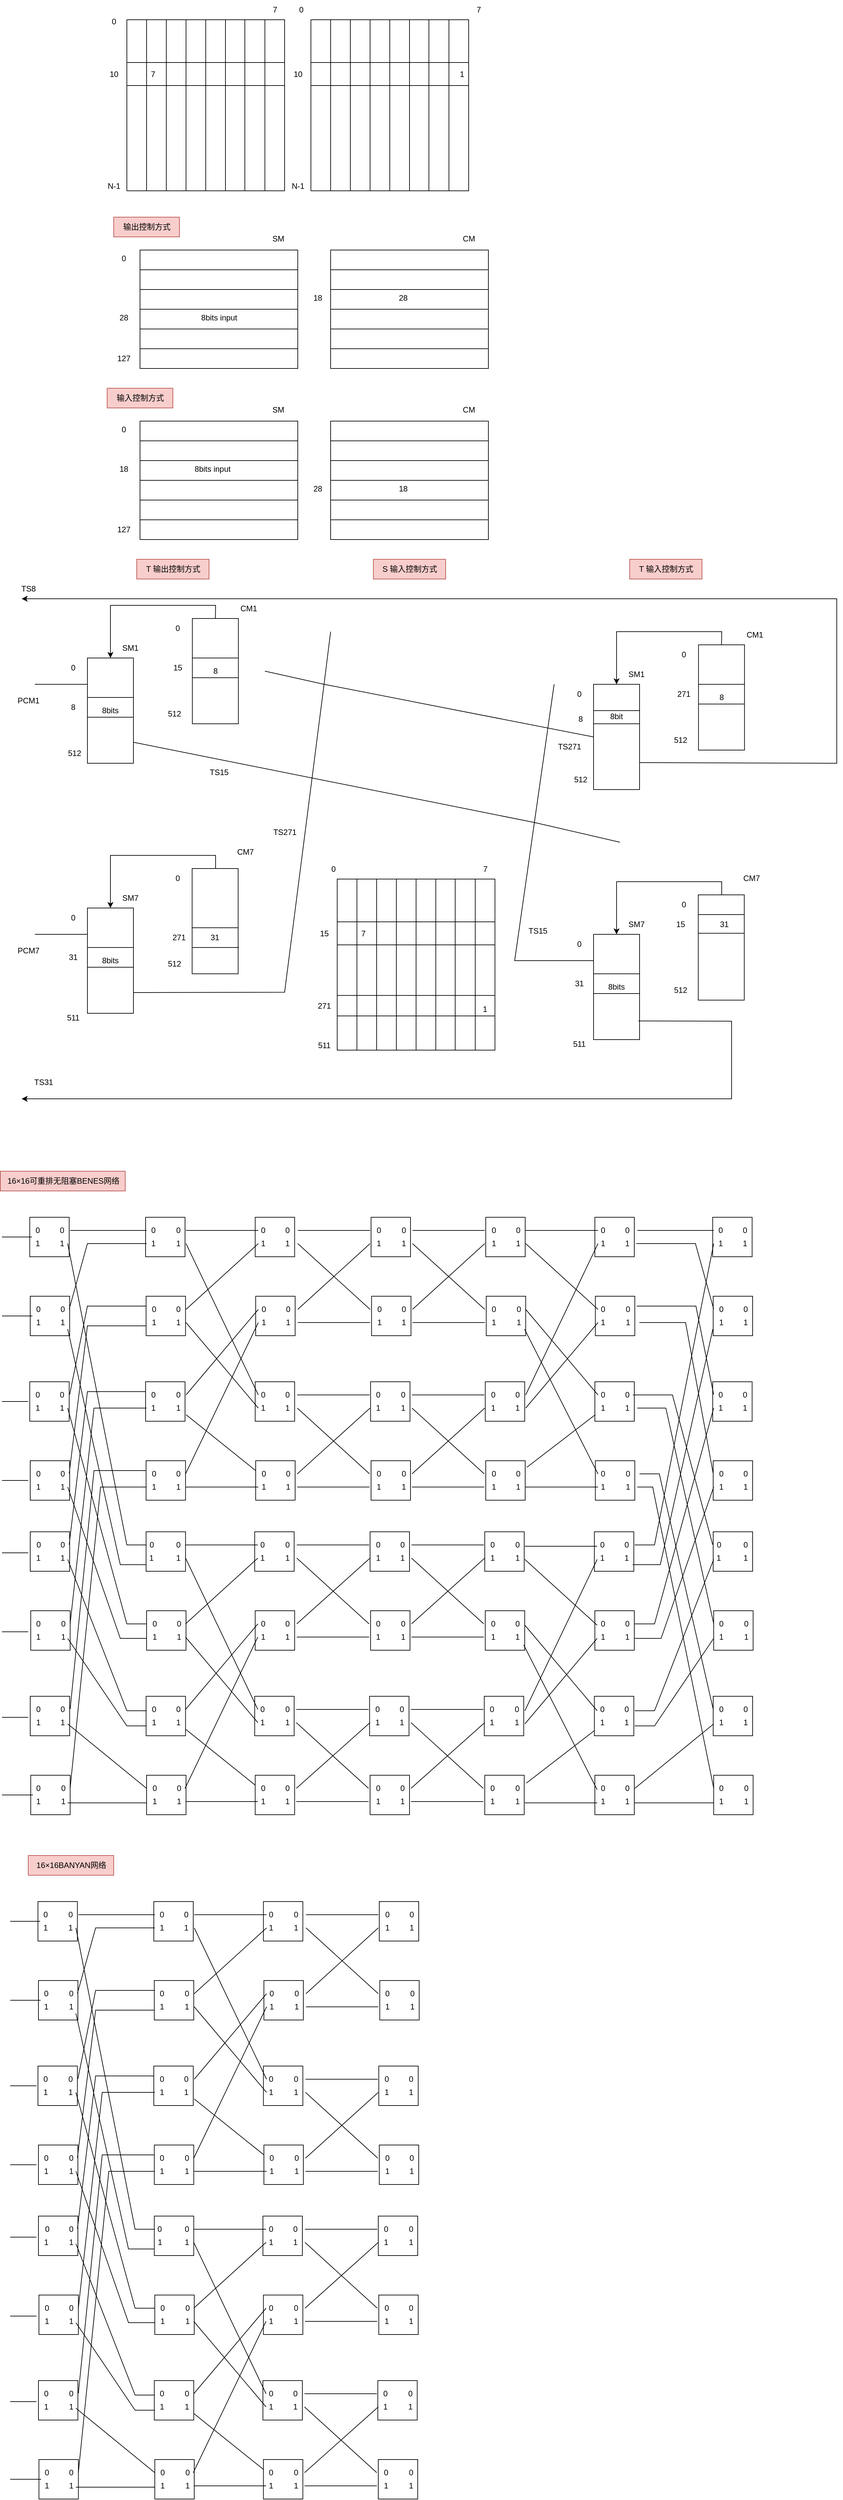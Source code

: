 <mxfile version="24.0.9" type="github">
  <diagram name="第 1 页" id="UjjGB94WNIA5cwceNKkr">
    <mxGraphModel dx="1801" dy="534" grid="1" gridSize="10" guides="1" tooltips="1" connect="1" arrows="1" fold="1" page="1" pageScale="1" pageWidth="827" pageHeight="1169" math="0" shadow="0">
      <root>
        <mxCell id="0" />
        <mxCell id="1" parent="0" />
        <mxCell id="MgAOJkvai4jm7tvgy9-K-1" value="" style="rounded=0;whiteSpace=wrap;html=1;direction=south;" vertex="1" parent="1">
          <mxGeometry x="380" y="40" width="120" height="260" as="geometry" />
        </mxCell>
        <mxCell id="MgAOJkvai4jm7tvgy9-K-10" value="" style="endArrow=none;html=1;rounded=0;entryX=0;entryY=0.75;entryDx=0;entryDy=0;exitX=1;exitY=0.75;exitDx=0;exitDy=0;" edge="1" parent="1" source="MgAOJkvai4jm7tvgy9-K-1" target="MgAOJkvai4jm7tvgy9-K-1">
          <mxGeometry width="50" height="50" relative="1" as="geometry">
            <mxPoint x="420" y="230" as="sourcePoint" />
            <mxPoint x="470" y="180" as="targetPoint" />
          </mxGeometry>
        </mxCell>
        <mxCell id="MgAOJkvai4jm7tvgy9-K-11" value="" style="endArrow=none;html=1;rounded=0;entryX=0;entryY=0.5;entryDx=0;entryDy=0;exitX=1;exitY=0.5;exitDx=0;exitDy=0;" edge="1" parent="1" source="MgAOJkvai4jm7tvgy9-K-1" target="MgAOJkvai4jm7tvgy9-K-1">
          <mxGeometry width="50" height="50" relative="1" as="geometry">
            <mxPoint x="380" y="260" as="sourcePoint" />
            <mxPoint x="430" y="210" as="targetPoint" />
          </mxGeometry>
        </mxCell>
        <mxCell id="MgAOJkvai4jm7tvgy9-K-12" value="" style="endArrow=none;html=1;rounded=0;entryX=0;entryY=0.25;entryDx=0;entryDy=0;exitX=1;exitY=0.25;exitDx=0;exitDy=0;" edge="1" parent="1" source="MgAOJkvai4jm7tvgy9-K-1" target="MgAOJkvai4jm7tvgy9-K-1">
          <mxGeometry width="50" height="50" relative="1" as="geometry">
            <mxPoint x="380" y="260" as="sourcePoint" />
            <mxPoint x="430" y="210" as="targetPoint" />
          </mxGeometry>
        </mxCell>
        <mxCell id="MgAOJkvai4jm7tvgy9-K-13" value="" style="rounded=0;whiteSpace=wrap;html=1;direction=south;" vertex="1" parent="1">
          <mxGeometry x="500" y="40" width="120" height="260" as="geometry" />
        </mxCell>
        <mxCell id="MgAOJkvai4jm7tvgy9-K-14" value="" style="endArrow=none;html=1;rounded=0;entryX=0;entryY=0.75;entryDx=0;entryDy=0;exitX=1;exitY=0.75;exitDx=0;exitDy=0;" edge="1" parent="1" source="MgAOJkvai4jm7tvgy9-K-13" target="MgAOJkvai4jm7tvgy9-K-13">
          <mxGeometry width="50" height="50" relative="1" as="geometry">
            <mxPoint x="559.5" y="290" as="sourcePoint" />
            <mxPoint x="559.5" y="30" as="targetPoint" />
          </mxGeometry>
        </mxCell>
        <mxCell id="MgAOJkvai4jm7tvgy9-K-15" value="" style="endArrow=none;html=1;rounded=0;exitX=1;exitY=0.75;exitDx=0;exitDy=0;" edge="1" parent="1" target="MgAOJkvai4jm7tvgy9-K-13">
          <mxGeometry width="50" height="50" relative="1" as="geometry">
            <mxPoint x="530" y="300" as="sourcePoint" />
            <mxPoint x="530" y="40" as="targetPoint" />
          </mxGeometry>
        </mxCell>
        <mxCell id="MgAOJkvai4jm7tvgy9-K-16" value="" style="endArrow=none;html=1;rounded=0;entryX=0;entryY=0.75;entryDx=0;entryDy=0;exitX=1;exitY=0.75;exitDx=0;exitDy=0;" edge="1" parent="1">
          <mxGeometry width="50" height="50" relative="1" as="geometry">
            <mxPoint x="559.5" y="300" as="sourcePoint" />
            <mxPoint x="559.5" y="40" as="targetPoint" />
          </mxGeometry>
        </mxCell>
        <mxCell id="MgAOJkvai4jm7tvgy9-K-17" value="" style="endArrow=none;html=1;rounded=0;entryX=0;entryY=0.75;entryDx=0;entryDy=0;exitX=1;exitY=0.75;exitDx=0;exitDy=0;" edge="1" parent="1">
          <mxGeometry width="50" height="50" relative="1" as="geometry">
            <mxPoint x="590" y="300" as="sourcePoint" />
            <mxPoint x="590" y="40" as="targetPoint" />
          </mxGeometry>
        </mxCell>
        <mxCell id="MgAOJkvai4jm7tvgy9-K-18" value="0" style="text;html=1;align=center;verticalAlign=middle;resizable=0;points=[];autosize=1;strokeColor=none;fillColor=none;" vertex="1" parent="1">
          <mxGeometry x="350" y="10" width="30" height="30" as="geometry" />
        </mxCell>
        <mxCell id="MgAOJkvai4jm7tvgy9-K-19" value="7" style="text;html=1;align=center;verticalAlign=middle;resizable=0;points=[];autosize=1;strokeColor=none;fillColor=none;" vertex="1" parent="1">
          <mxGeometry x="620" y="10" width="30" height="30" as="geometry" />
        </mxCell>
        <mxCell id="MgAOJkvai4jm7tvgy9-K-20" value="" style="endArrow=none;html=1;rounded=0;entryX=0.25;entryY=0;entryDx=0;entryDy=0;exitX=0.25;exitY=1;exitDx=0;exitDy=0;" edge="1" parent="1" source="MgAOJkvai4jm7tvgy9-K-1" target="MgAOJkvai4jm7tvgy9-K-13">
          <mxGeometry width="50" height="50" relative="1" as="geometry">
            <mxPoint x="380" y="160" as="sourcePoint" />
            <mxPoint x="430" y="110" as="targetPoint" />
          </mxGeometry>
        </mxCell>
        <mxCell id="MgAOJkvai4jm7tvgy9-K-21" value="" style="endArrow=none;html=1;rounded=0;entryX=0.25;entryY=0;entryDx=0;entryDy=0;exitX=0.25;exitY=1;exitDx=0;exitDy=0;" edge="1" parent="1">
          <mxGeometry width="50" height="50" relative="1" as="geometry">
            <mxPoint x="380" y="105" as="sourcePoint" />
            <mxPoint x="620" y="105" as="targetPoint" />
          </mxGeometry>
        </mxCell>
        <mxCell id="MgAOJkvai4jm7tvgy9-K-22" value="" style="endArrow=none;html=1;rounded=0;entryX=0.25;entryY=0;entryDx=0;entryDy=0;exitX=0.25;exitY=1;exitDx=0;exitDy=0;" edge="1" parent="1">
          <mxGeometry width="50" height="50" relative="1" as="geometry">
            <mxPoint x="380" y="140" as="sourcePoint" />
            <mxPoint x="620" y="140" as="targetPoint" />
          </mxGeometry>
        </mxCell>
        <mxCell id="MgAOJkvai4jm7tvgy9-K-23" value="10" style="text;html=1;align=center;verticalAlign=middle;resizable=0;points=[];autosize=1;strokeColor=none;fillColor=none;" vertex="1" parent="1">
          <mxGeometry x="340" y="108" width="40" height="30" as="geometry" />
        </mxCell>
        <mxCell id="MgAOJkvai4jm7tvgy9-K-24" value="输出控制方式" style="text;html=1;align=center;verticalAlign=middle;resizable=0;points=[];autosize=1;strokeColor=#b85450;fillColor=#f8cecc;" vertex="1" parent="1">
          <mxGeometry x="80" y="340" width="100" height="30" as="geometry" />
        </mxCell>
        <mxCell id="MgAOJkvai4jm7tvgy9-K-28" value="1" style="text;html=1;align=center;verticalAlign=middle;whiteSpace=wrap;rounded=0;" vertex="1" parent="1">
          <mxGeometry x="580" y="108" width="60" height="30" as="geometry" />
        </mxCell>
        <mxCell id="MgAOJkvai4jm7tvgy9-K-29" value="" style="rounded=0;whiteSpace=wrap;html=1;direction=south;" vertex="1" parent="1">
          <mxGeometry x="100" y="40" width="120" height="260" as="geometry" />
        </mxCell>
        <mxCell id="MgAOJkvai4jm7tvgy9-K-30" value="" style="endArrow=none;html=1;rounded=0;entryX=0;entryY=0.75;entryDx=0;entryDy=0;exitX=1;exitY=0.75;exitDx=0;exitDy=0;" edge="1" parent="1" source="MgAOJkvai4jm7tvgy9-K-29" target="MgAOJkvai4jm7tvgy9-K-29">
          <mxGeometry width="50" height="50" relative="1" as="geometry">
            <mxPoint x="140" y="230" as="sourcePoint" />
            <mxPoint x="190" y="180" as="targetPoint" />
          </mxGeometry>
        </mxCell>
        <mxCell id="MgAOJkvai4jm7tvgy9-K-31" value="" style="endArrow=none;html=1;rounded=0;entryX=0;entryY=0.5;entryDx=0;entryDy=0;exitX=1;exitY=0.5;exitDx=0;exitDy=0;" edge="1" parent="1" source="MgAOJkvai4jm7tvgy9-K-29" target="MgAOJkvai4jm7tvgy9-K-29">
          <mxGeometry width="50" height="50" relative="1" as="geometry">
            <mxPoint x="100" y="260" as="sourcePoint" />
            <mxPoint x="150" y="210" as="targetPoint" />
          </mxGeometry>
        </mxCell>
        <mxCell id="MgAOJkvai4jm7tvgy9-K-32" value="" style="endArrow=none;html=1;rounded=0;entryX=0;entryY=0.25;entryDx=0;entryDy=0;exitX=1;exitY=0.25;exitDx=0;exitDy=0;" edge="1" parent="1" source="MgAOJkvai4jm7tvgy9-K-29" target="MgAOJkvai4jm7tvgy9-K-29">
          <mxGeometry width="50" height="50" relative="1" as="geometry">
            <mxPoint x="100" y="260" as="sourcePoint" />
            <mxPoint x="150" y="210" as="targetPoint" />
          </mxGeometry>
        </mxCell>
        <mxCell id="MgAOJkvai4jm7tvgy9-K-33" value="" style="rounded=0;whiteSpace=wrap;html=1;direction=south;" vertex="1" parent="1">
          <mxGeometry x="220" y="40" width="120" height="260" as="geometry" />
        </mxCell>
        <mxCell id="MgAOJkvai4jm7tvgy9-K-34" value="" style="endArrow=none;html=1;rounded=0;entryX=0;entryY=0.75;entryDx=0;entryDy=0;exitX=1;exitY=0.75;exitDx=0;exitDy=0;" edge="1" parent="1" source="MgAOJkvai4jm7tvgy9-K-33" target="MgAOJkvai4jm7tvgy9-K-33">
          <mxGeometry width="50" height="50" relative="1" as="geometry">
            <mxPoint x="279.5" y="290" as="sourcePoint" />
            <mxPoint x="279.5" y="30" as="targetPoint" />
          </mxGeometry>
        </mxCell>
        <mxCell id="MgAOJkvai4jm7tvgy9-K-35" value="" style="endArrow=none;html=1;rounded=0;exitX=1;exitY=0.75;exitDx=0;exitDy=0;" edge="1" parent="1" target="MgAOJkvai4jm7tvgy9-K-33">
          <mxGeometry width="50" height="50" relative="1" as="geometry">
            <mxPoint x="250" y="300" as="sourcePoint" />
            <mxPoint x="250" y="40" as="targetPoint" />
          </mxGeometry>
        </mxCell>
        <mxCell id="MgAOJkvai4jm7tvgy9-K-36" value="" style="endArrow=none;html=1;rounded=0;entryX=0;entryY=0.75;entryDx=0;entryDy=0;exitX=1;exitY=0.75;exitDx=0;exitDy=0;" edge="1" parent="1">
          <mxGeometry width="50" height="50" relative="1" as="geometry">
            <mxPoint x="279.5" y="300" as="sourcePoint" />
            <mxPoint x="279.5" y="40" as="targetPoint" />
          </mxGeometry>
        </mxCell>
        <mxCell id="MgAOJkvai4jm7tvgy9-K-37" value="" style="endArrow=none;html=1;rounded=0;entryX=0;entryY=0.75;entryDx=0;entryDy=0;exitX=1;exitY=0.75;exitDx=0;exitDy=0;" edge="1" parent="1">
          <mxGeometry width="50" height="50" relative="1" as="geometry">
            <mxPoint x="310" y="300" as="sourcePoint" />
            <mxPoint x="310" y="40" as="targetPoint" />
          </mxGeometry>
        </mxCell>
        <mxCell id="MgAOJkvai4jm7tvgy9-K-38" value="" style="endArrow=none;html=1;rounded=0;entryX=0.25;entryY=0;entryDx=0;entryDy=0;exitX=0.25;exitY=1;exitDx=0;exitDy=0;" edge="1" parent="1" source="MgAOJkvai4jm7tvgy9-K-29" target="MgAOJkvai4jm7tvgy9-K-33">
          <mxGeometry width="50" height="50" relative="1" as="geometry">
            <mxPoint x="100" y="160" as="sourcePoint" />
            <mxPoint x="150" y="110" as="targetPoint" />
          </mxGeometry>
        </mxCell>
        <mxCell id="MgAOJkvai4jm7tvgy9-K-39" value="" style="endArrow=none;html=1;rounded=0;entryX=0.25;entryY=0;entryDx=0;entryDy=0;exitX=0.25;exitY=1;exitDx=0;exitDy=0;" edge="1" parent="1">
          <mxGeometry width="50" height="50" relative="1" as="geometry">
            <mxPoint x="100" y="105" as="sourcePoint" />
            <mxPoint x="340" y="105" as="targetPoint" />
          </mxGeometry>
        </mxCell>
        <mxCell id="MgAOJkvai4jm7tvgy9-K-40" value="" style="endArrow=none;html=1;rounded=0;entryX=0.25;entryY=0;entryDx=0;entryDy=0;exitX=0.25;exitY=1;exitDx=0;exitDy=0;" edge="1" parent="1">
          <mxGeometry width="50" height="50" relative="1" as="geometry">
            <mxPoint x="100" y="140" as="sourcePoint" />
            <mxPoint x="340" y="140" as="targetPoint" />
          </mxGeometry>
        </mxCell>
        <mxCell id="MgAOJkvai4jm7tvgy9-K-41" value="10" style="text;html=1;align=center;verticalAlign=middle;resizable=0;points=[];autosize=1;strokeColor=none;fillColor=none;" vertex="1" parent="1">
          <mxGeometry x="60" y="108" width="40" height="30" as="geometry" />
        </mxCell>
        <mxCell id="MgAOJkvai4jm7tvgy9-K-42" value="7" style="text;html=1;align=center;verticalAlign=middle;whiteSpace=wrap;rounded=0;" vertex="1" parent="1">
          <mxGeometry x="110" y="108" width="60" height="30" as="geometry" />
        </mxCell>
        <mxCell id="MgAOJkvai4jm7tvgy9-K-43" value="输入控制方式" style="text;html=1;align=center;verticalAlign=middle;resizable=0;points=[];autosize=1;strokeColor=#b85450;fillColor=#f8cecc;" vertex="1" parent="1">
          <mxGeometry x="70" y="600" width="100" height="30" as="geometry" />
        </mxCell>
        <mxCell id="MgAOJkvai4jm7tvgy9-K-44" value="0" style="text;html=1;align=center;verticalAlign=middle;resizable=0;points=[];autosize=1;strokeColor=none;fillColor=none;" vertex="1" parent="1">
          <mxGeometry x="65" y="28" width="30" height="30" as="geometry" />
        </mxCell>
        <mxCell id="MgAOJkvai4jm7tvgy9-K-45" value="N-1" style="text;html=1;align=center;verticalAlign=middle;resizable=0;points=[];autosize=1;strokeColor=none;fillColor=none;" vertex="1" parent="1">
          <mxGeometry x="60" y="278" width="40" height="30" as="geometry" />
        </mxCell>
        <mxCell id="MgAOJkvai4jm7tvgy9-K-46" value="N-1" style="text;html=1;align=center;verticalAlign=middle;resizable=0;points=[];autosize=1;strokeColor=none;fillColor=none;" vertex="1" parent="1">
          <mxGeometry x="340" y="278" width="40" height="30" as="geometry" />
        </mxCell>
        <mxCell id="MgAOJkvai4jm7tvgy9-K-47" value="7" style="text;html=1;align=center;verticalAlign=middle;resizable=0;points=[];autosize=1;strokeColor=none;fillColor=none;" vertex="1" parent="1">
          <mxGeometry x="310" y="10" width="30" height="30" as="geometry" />
        </mxCell>
        <mxCell id="MgAOJkvai4jm7tvgy9-K-48" value="" style="rounded=0;whiteSpace=wrap;html=1;direction=west;" vertex="1" parent="1">
          <mxGeometry x="120" y="390" width="240" height="180" as="geometry" />
        </mxCell>
        <mxCell id="MgAOJkvai4jm7tvgy9-K-49" value="" style="endArrow=none;html=1;rounded=0;entryX=0.25;entryY=0;entryDx=0;entryDy=0;exitX=0.25;exitY=1;exitDx=0;exitDy=0;" edge="1" parent="1">
          <mxGeometry width="50" height="50" relative="1" as="geometry">
            <mxPoint x="120" y="450" as="sourcePoint" />
            <mxPoint x="360" y="450" as="targetPoint" />
          </mxGeometry>
        </mxCell>
        <mxCell id="MgAOJkvai4jm7tvgy9-K-50" value="" style="endArrow=none;html=1;rounded=0;entryX=0.25;entryY=0;entryDx=0;entryDy=0;exitX=0.25;exitY=1;exitDx=0;exitDy=0;" edge="1" parent="1">
          <mxGeometry width="50" height="50" relative="1" as="geometry">
            <mxPoint x="120" y="420" as="sourcePoint" />
            <mxPoint x="360" y="420" as="targetPoint" />
            <Array as="points">
              <mxPoint x="230" y="420" />
            </Array>
          </mxGeometry>
        </mxCell>
        <mxCell id="MgAOJkvai4jm7tvgy9-K-51" value="" style="endArrow=none;html=1;rounded=0;entryX=0.25;entryY=0;entryDx=0;entryDy=0;exitX=0.25;exitY=1;exitDx=0;exitDy=0;" edge="1" parent="1">
          <mxGeometry width="50" height="50" relative="1" as="geometry">
            <mxPoint x="120" y="480" as="sourcePoint" />
            <mxPoint x="360" y="480" as="targetPoint" />
          </mxGeometry>
        </mxCell>
        <mxCell id="MgAOJkvai4jm7tvgy9-K-52" value="SM" style="text;html=1;align=center;verticalAlign=middle;resizable=0;points=[];autosize=1;strokeColor=none;fillColor=none;" vertex="1" parent="1">
          <mxGeometry x="310" y="358" width="40" height="30" as="geometry" />
        </mxCell>
        <mxCell id="MgAOJkvai4jm7tvgy9-K-57" value="CM" style="text;html=1;align=center;verticalAlign=middle;resizable=0;points=[];autosize=1;strokeColor=none;fillColor=none;" vertex="1" parent="1">
          <mxGeometry x="600" y="358" width="40" height="30" as="geometry" />
        </mxCell>
        <mxCell id="MgAOJkvai4jm7tvgy9-K-60" value="" style="endArrow=none;html=1;rounded=0;entryX=0.25;entryY=0;entryDx=0;entryDy=0;exitX=0.25;exitY=1;exitDx=0;exitDy=0;" edge="1" parent="1">
          <mxGeometry width="50" height="50" relative="1" as="geometry">
            <mxPoint x="120" y="510" as="sourcePoint" />
            <mxPoint x="360" y="510" as="targetPoint" />
            <Array as="points">
              <mxPoint x="230" y="510" />
            </Array>
          </mxGeometry>
        </mxCell>
        <mxCell id="MgAOJkvai4jm7tvgy9-K-61" value="" style="endArrow=none;html=1;rounded=0;entryX=0.25;entryY=0;entryDx=0;entryDy=0;exitX=0.25;exitY=1;exitDx=0;exitDy=0;" edge="1" parent="1">
          <mxGeometry width="50" height="50" relative="1" as="geometry">
            <mxPoint x="120" y="540" as="sourcePoint" />
            <mxPoint x="360" y="540" as="targetPoint" />
            <Array as="points">
              <mxPoint x="230" y="540" />
            </Array>
          </mxGeometry>
        </mxCell>
        <mxCell id="MgAOJkvai4jm7tvgy9-K-62" value="0" style="text;html=1;align=center;verticalAlign=middle;resizable=0;points=[];autosize=1;strokeColor=none;fillColor=none;" vertex="1" parent="1">
          <mxGeometry x="80" y="388" width="30" height="30" as="geometry" />
        </mxCell>
        <mxCell id="MgAOJkvai4jm7tvgy9-K-63" value="127" style="text;html=1;align=center;verticalAlign=middle;resizable=0;points=[];autosize=1;strokeColor=none;fillColor=none;" vertex="1" parent="1">
          <mxGeometry x="75" y="540" width="40" height="30" as="geometry" />
        </mxCell>
        <mxCell id="MgAOJkvai4jm7tvgy9-K-64" value="" style="rounded=0;whiteSpace=wrap;html=1;direction=west;" vertex="1" parent="1">
          <mxGeometry x="410" y="390" width="240" height="180" as="geometry" />
        </mxCell>
        <mxCell id="MgAOJkvai4jm7tvgy9-K-65" value="" style="endArrow=none;html=1;rounded=0;entryX=0.25;entryY=0;entryDx=0;entryDy=0;exitX=0.25;exitY=1;exitDx=0;exitDy=0;" edge="1" parent="1">
          <mxGeometry width="50" height="50" relative="1" as="geometry">
            <mxPoint x="410" y="450" as="sourcePoint" />
            <mxPoint x="650" y="450" as="targetPoint" />
          </mxGeometry>
        </mxCell>
        <mxCell id="MgAOJkvai4jm7tvgy9-K-66" value="" style="endArrow=none;html=1;rounded=0;entryX=0.25;entryY=0;entryDx=0;entryDy=0;exitX=0.25;exitY=1;exitDx=0;exitDy=0;" edge="1" parent="1">
          <mxGeometry width="50" height="50" relative="1" as="geometry">
            <mxPoint x="410" y="420" as="sourcePoint" />
            <mxPoint x="650" y="420" as="targetPoint" />
            <Array as="points">
              <mxPoint x="520" y="420" />
            </Array>
          </mxGeometry>
        </mxCell>
        <mxCell id="MgAOJkvai4jm7tvgy9-K-67" value="" style="endArrow=none;html=1;rounded=0;entryX=0.25;entryY=0;entryDx=0;entryDy=0;exitX=0.25;exitY=1;exitDx=0;exitDy=0;" edge="1" parent="1">
          <mxGeometry width="50" height="50" relative="1" as="geometry">
            <mxPoint x="410" y="480" as="sourcePoint" />
            <mxPoint x="650" y="480" as="targetPoint" />
          </mxGeometry>
        </mxCell>
        <mxCell id="MgAOJkvai4jm7tvgy9-K-68" value="" style="endArrow=none;html=1;rounded=0;entryX=0.25;entryY=0;entryDx=0;entryDy=0;exitX=0.25;exitY=1;exitDx=0;exitDy=0;" edge="1" parent="1">
          <mxGeometry width="50" height="50" relative="1" as="geometry">
            <mxPoint x="410" y="510" as="sourcePoint" />
            <mxPoint x="650" y="510" as="targetPoint" />
            <Array as="points">
              <mxPoint x="520" y="510" />
            </Array>
          </mxGeometry>
        </mxCell>
        <mxCell id="MgAOJkvai4jm7tvgy9-K-69" value="" style="endArrow=none;html=1;rounded=0;entryX=0.25;entryY=0;entryDx=0;entryDy=0;exitX=0.25;exitY=1;exitDx=0;exitDy=0;" edge="1" parent="1">
          <mxGeometry width="50" height="50" relative="1" as="geometry">
            <mxPoint x="410" y="540" as="sourcePoint" />
            <mxPoint x="650" y="540" as="targetPoint" />
            <Array as="points">
              <mxPoint x="520" y="540" />
            </Array>
          </mxGeometry>
        </mxCell>
        <mxCell id="MgAOJkvai4jm7tvgy9-K-70" value="28" style="text;html=1;align=center;verticalAlign=middle;resizable=0;points=[];autosize=1;strokeColor=none;fillColor=none;" vertex="1" parent="1">
          <mxGeometry x="500" y="448" width="40" height="30" as="geometry" />
        </mxCell>
        <mxCell id="MgAOJkvai4jm7tvgy9-K-71" value="18" style="text;html=1;align=center;verticalAlign=middle;resizable=0;points=[];autosize=1;strokeColor=none;fillColor=none;" vertex="1" parent="1">
          <mxGeometry x="370" y="448" width="40" height="30" as="geometry" />
        </mxCell>
        <mxCell id="MgAOJkvai4jm7tvgy9-K-72" value="28&lt;span style=&quot;color: rgba(0, 0, 0, 0); font-family: monospace; font-size: 0px; text-align: start;&quot;&gt;%3CmxGraphModel%3E%3Croot%3E%3CmxCell%20id%3D%220%22%2F%3E%3CmxCell%20id%3D%221%22%20parent%3D%220%22%2F%3E%3CmxCell%20id%3D%222%22%20value%3D%2228%22%20style%3D%22text%3Bhtml%3D1%3Balign%3Dcenter%3BverticalAlign%3Dmiddle%3Bresizable%3D0%3Bpoints%3D%5B%5D%3Bautosize%3D1%3BstrokeColor%3Dnone%3BfillColor%3Dnone%3B%22%20vertex%3D%221%22%20parent%3D%221%22%3E%3CmxGeometry%20x%3D%22370%22%20y%3D%22478%22%20width%3D%2240%22%20height%3D%2230%22%20as%3D%22geometry%22%2F%3E%3C%2FmxCell%3E%3C%2Froot%3E%3C%2FmxGraphModel%3E&lt;/span&gt;" style="text;html=1;align=center;verticalAlign=middle;resizable=0;points=[];autosize=1;strokeColor=none;fillColor=none;" vertex="1" parent="1">
          <mxGeometry x="75" y="478" width="40" height="30" as="geometry" />
        </mxCell>
        <mxCell id="MgAOJkvai4jm7tvgy9-K-73" value="8bits input" style="text;html=1;align=center;verticalAlign=middle;resizable=0;points=[];autosize=1;strokeColor=none;fillColor=none;" vertex="1" parent="1">
          <mxGeometry x="200" y="478" width="80" height="30" as="geometry" />
        </mxCell>
        <mxCell id="MgAOJkvai4jm7tvgy9-K-74" value="S 输入控制方式" style="text;html=1;align=center;verticalAlign=middle;resizable=0;points=[];autosize=1;strokeColor=#b85450;fillColor=#f8cecc;" vertex="1" parent="1">
          <mxGeometry x="475" y="860" width="110" height="30" as="geometry" />
        </mxCell>
        <mxCell id="MgAOJkvai4jm7tvgy9-K-75" value="" style="rounded=0;whiteSpace=wrap;html=1;direction=west;" vertex="1" parent="1">
          <mxGeometry x="120" y="650" width="240" height="180" as="geometry" />
        </mxCell>
        <mxCell id="MgAOJkvai4jm7tvgy9-K-76" value="" style="endArrow=none;html=1;rounded=0;entryX=0.25;entryY=0;entryDx=0;entryDy=0;exitX=0.25;exitY=1;exitDx=0;exitDy=0;" edge="1" parent="1">
          <mxGeometry width="50" height="50" relative="1" as="geometry">
            <mxPoint x="120" y="710" as="sourcePoint" />
            <mxPoint x="360" y="710" as="targetPoint" />
          </mxGeometry>
        </mxCell>
        <mxCell id="MgAOJkvai4jm7tvgy9-K-77" value="" style="endArrow=none;html=1;rounded=0;entryX=0.25;entryY=0;entryDx=0;entryDy=0;exitX=0.25;exitY=1;exitDx=0;exitDy=0;" edge="1" parent="1">
          <mxGeometry width="50" height="50" relative="1" as="geometry">
            <mxPoint x="120" y="680" as="sourcePoint" />
            <mxPoint x="360" y="680" as="targetPoint" />
            <Array as="points">
              <mxPoint x="230" y="680" />
            </Array>
          </mxGeometry>
        </mxCell>
        <mxCell id="MgAOJkvai4jm7tvgy9-K-78" value="" style="endArrow=none;html=1;rounded=0;entryX=0.25;entryY=0;entryDx=0;entryDy=0;exitX=0.25;exitY=1;exitDx=0;exitDy=0;" edge="1" parent="1">
          <mxGeometry width="50" height="50" relative="1" as="geometry">
            <mxPoint x="120" y="740" as="sourcePoint" />
            <mxPoint x="360" y="740" as="targetPoint" />
          </mxGeometry>
        </mxCell>
        <mxCell id="MgAOJkvai4jm7tvgy9-K-79" value="SM" style="text;html=1;align=center;verticalAlign=middle;resizable=0;points=[];autosize=1;strokeColor=none;fillColor=none;" vertex="1" parent="1">
          <mxGeometry x="310" y="618" width="40" height="30" as="geometry" />
        </mxCell>
        <mxCell id="MgAOJkvai4jm7tvgy9-K-80" value="CM" style="text;html=1;align=center;verticalAlign=middle;resizable=0;points=[];autosize=1;strokeColor=none;fillColor=none;" vertex="1" parent="1">
          <mxGeometry x="600" y="618" width="40" height="30" as="geometry" />
        </mxCell>
        <mxCell id="MgAOJkvai4jm7tvgy9-K-81" value="" style="endArrow=none;html=1;rounded=0;entryX=0.25;entryY=0;entryDx=0;entryDy=0;exitX=0.25;exitY=1;exitDx=0;exitDy=0;" edge="1" parent="1">
          <mxGeometry width="50" height="50" relative="1" as="geometry">
            <mxPoint x="120" y="770" as="sourcePoint" />
            <mxPoint x="360" y="770" as="targetPoint" />
            <Array as="points">
              <mxPoint x="230" y="770" />
            </Array>
          </mxGeometry>
        </mxCell>
        <mxCell id="MgAOJkvai4jm7tvgy9-K-82" value="" style="endArrow=none;html=1;rounded=0;entryX=0.25;entryY=0;entryDx=0;entryDy=0;exitX=0.25;exitY=1;exitDx=0;exitDy=0;" edge="1" parent="1">
          <mxGeometry width="50" height="50" relative="1" as="geometry">
            <mxPoint x="120" y="800" as="sourcePoint" />
            <mxPoint x="360" y="800" as="targetPoint" />
            <Array as="points">
              <mxPoint x="230" y="800" />
            </Array>
          </mxGeometry>
        </mxCell>
        <mxCell id="MgAOJkvai4jm7tvgy9-K-83" value="0" style="text;html=1;align=center;verticalAlign=middle;resizable=0;points=[];autosize=1;strokeColor=none;fillColor=none;" vertex="1" parent="1">
          <mxGeometry x="80" y="648" width="30" height="30" as="geometry" />
        </mxCell>
        <mxCell id="MgAOJkvai4jm7tvgy9-K-84" value="127" style="text;html=1;align=center;verticalAlign=middle;resizable=0;points=[];autosize=1;strokeColor=none;fillColor=none;" vertex="1" parent="1">
          <mxGeometry x="75" y="800" width="40" height="30" as="geometry" />
        </mxCell>
        <mxCell id="MgAOJkvai4jm7tvgy9-K-85" value="" style="rounded=0;whiteSpace=wrap;html=1;direction=west;" vertex="1" parent="1">
          <mxGeometry x="410" y="650" width="240" height="180" as="geometry" />
        </mxCell>
        <mxCell id="MgAOJkvai4jm7tvgy9-K-86" value="" style="endArrow=none;html=1;rounded=0;entryX=0.25;entryY=0;entryDx=0;entryDy=0;exitX=0.25;exitY=1;exitDx=0;exitDy=0;" edge="1" parent="1">
          <mxGeometry width="50" height="50" relative="1" as="geometry">
            <mxPoint x="410" y="710" as="sourcePoint" />
            <mxPoint x="650" y="710" as="targetPoint" />
          </mxGeometry>
        </mxCell>
        <mxCell id="MgAOJkvai4jm7tvgy9-K-87" value="" style="endArrow=none;html=1;rounded=0;entryX=0.25;entryY=0;entryDx=0;entryDy=0;exitX=0.25;exitY=1;exitDx=0;exitDy=0;" edge="1" parent="1">
          <mxGeometry width="50" height="50" relative="1" as="geometry">
            <mxPoint x="410" y="680" as="sourcePoint" />
            <mxPoint x="650" y="680" as="targetPoint" />
            <Array as="points">
              <mxPoint x="520" y="680" />
            </Array>
          </mxGeometry>
        </mxCell>
        <mxCell id="MgAOJkvai4jm7tvgy9-K-88" value="" style="endArrow=none;html=1;rounded=0;entryX=0.25;entryY=0;entryDx=0;entryDy=0;exitX=0.25;exitY=1;exitDx=0;exitDy=0;" edge="1" parent="1">
          <mxGeometry width="50" height="50" relative="1" as="geometry">
            <mxPoint x="410" y="740" as="sourcePoint" />
            <mxPoint x="650" y="740" as="targetPoint" />
          </mxGeometry>
        </mxCell>
        <mxCell id="MgAOJkvai4jm7tvgy9-K-89" value="" style="endArrow=none;html=1;rounded=0;entryX=0.25;entryY=0;entryDx=0;entryDy=0;exitX=0.25;exitY=1;exitDx=0;exitDy=0;" edge="1" parent="1">
          <mxGeometry width="50" height="50" relative="1" as="geometry">
            <mxPoint x="410" y="770" as="sourcePoint" />
            <mxPoint x="650" y="770" as="targetPoint" />
            <Array as="points">
              <mxPoint x="520" y="770" />
            </Array>
          </mxGeometry>
        </mxCell>
        <mxCell id="MgAOJkvai4jm7tvgy9-K-90" value="" style="endArrow=none;html=1;rounded=0;entryX=0.25;entryY=0;entryDx=0;entryDy=0;exitX=0.25;exitY=1;exitDx=0;exitDy=0;" edge="1" parent="1">
          <mxGeometry width="50" height="50" relative="1" as="geometry">
            <mxPoint x="410" y="800" as="sourcePoint" />
            <mxPoint x="650" y="800" as="targetPoint" />
            <Array as="points">
              <mxPoint x="520" y="800" />
            </Array>
          </mxGeometry>
        </mxCell>
        <mxCell id="MgAOJkvai4jm7tvgy9-K-91" value="28" style="text;html=1;align=center;verticalAlign=middle;resizable=0;points=[];autosize=1;strokeColor=none;fillColor=none;" vertex="1" parent="1">
          <mxGeometry x="370" y="738" width="40" height="30" as="geometry" />
        </mxCell>
        <mxCell id="MgAOJkvai4jm7tvgy9-K-92" value="18" style="text;html=1;align=center;verticalAlign=middle;resizable=0;points=[];autosize=1;strokeColor=none;fillColor=none;" vertex="1" parent="1">
          <mxGeometry x="500" y="738" width="40" height="30" as="geometry" />
        </mxCell>
        <mxCell id="MgAOJkvai4jm7tvgy9-K-93" value="18" style="text;html=1;align=center;verticalAlign=middle;resizable=0;points=[];autosize=1;strokeColor=none;fillColor=none;" vertex="1" parent="1">
          <mxGeometry x="75" y="708" width="40" height="30" as="geometry" />
        </mxCell>
        <mxCell id="MgAOJkvai4jm7tvgy9-K-94" value="8bits input" style="text;html=1;align=center;verticalAlign=middle;resizable=0;points=[];autosize=1;strokeColor=none;fillColor=none;" vertex="1" parent="1">
          <mxGeometry x="190" y="708" width="80" height="30" as="geometry" />
        </mxCell>
        <mxCell id="MgAOJkvai4jm7tvgy9-K-95" value="T 输出控制方式" style="text;html=1;align=center;verticalAlign=middle;resizable=0;points=[];autosize=1;strokeColor=#b85450;fillColor=#f8cecc;" vertex="1" parent="1">
          <mxGeometry x="115" y="860" width="110" height="30" as="geometry" />
        </mxCell>
        <mxCell id="MgAOJkvai4jm7tvgy9-K-96" value="T 输入控制方式" style="text;html=1;align=center;verticalAlign=middle;resizable=0;points=[];autosize=1;strokeColor=#b85450;fillColor=#f8cecc;" vertex="1" parent="1">
          <mxGeometry x="865" y="860" width="110" height="30" as="geometry" />
        </mxCell>
        <mxCell id="MgAOJkvai4jm7tvgy9-K-101" value="SM1" style="text;html=1;align=center;verticalAlign=middle;resizable=0;points=[];autosize=1;strokeColor=none;fillColor=none;" vertex="1" parent="1">
          <mxGeometry x="80" y="980" width="50" height="30" as="geometry" />
        </mxCell>
        <mxCell id="MgAOJkvai4jm7tvgy9-K-104" value="0" style="text;html=1;align=center;verticalAlign=middle;resizable=0;points=[];autosize=1;strokeColor=none;fillColor=none;" vertex="1" parent="1">
          <mxGeometry x="2.5" y="1010" width="30" height="30" as="geometry" />
        </mxCell>
        <mxCell id="MgAOJkvai4jm7tvgy9-K-105" value="512" style="text;html=1;align=center;verticalAlign=middle;resizable=0;points=[];autosize=1;strokeColor=none;fillColor=none;" vertex="1" parent="1">
          <mxGeometry y="1140" width="40" height="30" as="geometry" />
        </mxCell>
        <mxCell id="MgAOJkvai4jm7tvgy9-K-106" value="8" style="text;html=1;align=center;verticalAlign=middle;resizable=0;points=[];autosize=1;strokeColor=none;fillColor=none;" vertex="1" parent="1">
          <mxGeometry x="2.5" y="1070" width="30" height="30" as="geometry" />
        </mxCell>
        <mxCell id="MgAOJkvai4jm7tvgy9-K-112" value="8bits" style="rounded=0;whiteSpace=wrap;html=1;direction=south;" vertex="1" parent="1">
          <mxGeometry x="40" y="1010" width="70" height="160" as="geometry" />
        </mxCell>
        <mxCell id="MgAOJkvai4jm7tvgy9-K-113" value="" style="endArrow=none;html=1;rounded=0;entryX=0.375;entryY=-0.005;entryDx=0;entryDy=0;entryPerimeter=0;" edge="1" parent="1" target="MgAOJkvai4jm7tvgy9-K-112">
          <mxGeometry width="50" height="50" relative="1" as="geometry">
            <mxPoint x="40" y="1070" as="sourcePoint" />
            <mxPoint x="90" y="1020" as="targetPoint" />
          </mxGeometry>
        </mxCell>
        <mxCell id="MgAOJkvai4jm7tvgy9-K-114" value="" style="endArrow=none;html=1;rounded=0;entryX=0.375;entryY=-0.005;entryDx=0;entryDy=0;entryPerimeter=0;" edge="1" parent="1">
          <mxGeometry width="50" height="50" relative="1" as="geometry">
            <mxPoint x="40" y="1100" as="sourcePoint" />
            <mxPoint x="110" y="1100" as="targetPoint" />
          </mxGeometry>
        </mxCell>
        <mxCell id="MgAOJkvai4jm7tvgy9-K-116" value="" style="endArrow=none;html=1;rounded=0;" edge="1" parent="1">
          <mxGeometry width="50" height="50" relative="1" as="geometry">
            <mxPoint x="-40" y="1050" as="sourcePoint" />
            <mxPoint x="40" y="1050" as="targetPoint" />
          </mxGeometry>
        </mxCell>
        <mxCell id="MgAOJkvai4jm7tvgy9-K-117" value="PCM1" style="text;html=1;align=center;verticalAlign=middle;resizable=0;points=[];autosize=1;strokeColor=none;fillColor=none;" vertex="1" parent="1">
          <mxGeometry x="-80" y="1060" width="60" height="30" as="geometry" />
        </mxCell>
        <mxCell id="MgAOJkvai4jm7tvgy9-K-118" value="SM7" style="text;html=1;align=center;verticalAlign=middle;resizable=0;points=[];autosize=1;strokeColor=none;fillColor=none;" vertex="1" parent="1">
          <mxGeometry x="80" y="1360" width="50" height="30" as="geometry" />
        </mxCell>
        <mxCell id="MgAOJkvai4jm7tvgy9-K-119" value="0" style="text;html=1;align=center;verticalAlign=middle;resizable=0;points=[];autosize=1;strokeColor=none;fillColor=none;" vertex="1" parent="1">
          <mxGeometry x="2.5" y="1390" width="30" height="30" as="geometry" />
        </mxCell>
        <mxCell id="MgAOJkvai4jm7tvgy9-K-120" value="511" style="text;html=1;align=center;verticalAlign=middle;resizable=0;points=[];autosize=1;strokeColor=none;fillColor=none;" vertex="1" parent="1">
          <mxGeometry x="-2.5" y="1542" width="40" height="30" as="geometry" />
        </mxCell>
        <mxCell id="MgAOJkvai4jm7tvgy9-K-121" value="31" style="text;html=1;align=center;verticalAlign=middle;resizable=0;points=[];autosize=1;strokeColor=none;fillColor=none;" vertex="1" parent="1">
          <mxGeometry x="-2.5" y="1450" width="40" height="30" as="geometry" />
        </mxCell>
        <mxCell id="MgAOJkvai4jm7tvgy9-K-122" value="8bits" style="rounded=0;whiteSpace=wrap;html=1;direction=south;" vertex="1" parent="1">
          <mxGeometry x="40" y="1390" width="70" height="160" as="geometry" />
        </mxCell>
        <mxCell id="MgAOJkvai4jm7tvgy9-K-123" value="" style="endArrow=none;html=1;rounded=0;entryX=0.375;entryY=-0.005;entryDx=0;entryDy=0;entryPerimeter=0;" edge="1" parent="1" target="MgAOJkvai4jm7tvgy9-K-122">
          <mxGeometry width="50" height="50" relative="1" as="geometry">
            <mxPoint x="40" y="1450" as="sourcePoint" />
            <mxPoint x="90" y="1400" as="targetPoint" />
          </mxGeometry>
        </mxCell>
        <mxCell id="MgAOJkvai4jm7tvgy9-K-124" value="" style="endArrow=none;html=1;rounded=0;entryX=0.375;entryY=-0.005;entryDx=0;entryDy=0;entryPerimeter=0;" edge="1" parent="1">
          <mxGeometry width="50" height="50" relative="1" as="geometry">
            <mxPoint x="40" y="1480" as="sourcePoint" />
            <mxPoint x="110" y="1480" as="targetPoint" />
          </mxGeometry>
        </mxCell>
        <mxCell id="MgAOJkvai4jm7tvgy9-K-125" value="" style="endArrow=none;html=1;rounded=0;" edge="1" parent="1">
          <mxGeometry width="50" height="50" relative="1" as="geometry">
            <mxPoint x="-40" y="1430" as="sourcePoint" />
            <mxPoint x="40" y="1430" as="targetPoint" />
          </mxGeometry>
        </mxCell>
        <mxCell id="MgAOJkvai4jm7tvgy9-K-126" value="PCM7" style="text;html=1;align=center;verticalAlign=middle;resizable=0;points=[];autosize=1;strokeColor=none;fillColor=none;" vertex="1" parent="1">
          <mxGeometry x="-80" y="1440" width="60" height="30" as="geometry" />
        </mxCell>
        <mxCell id="MgAOJkvai4jm7tvgy9-K-127" value="0" style="text;html=1;align=center;verticalAlign=middle;resizable=0;points=[];autosize=1;strokeColor=none;fillColor=none;" vertex="1" parent="1">
          <mxGeometry x="162.15" y="950" width="30" height="30" as="geometry" />
        </mxCell>
        <mxCell id="MgAOJkvai4jm7tvgy9-K-128" value="512" style="text;html=1;align=center;verticalAlign=middle;resizable=0;points=[];autosize=1;strokeColor=none;fillColor=none;" vertex="1" parent="1">
          <mxGeometry x="152.15" y="1080" width="40" height="30" as="geometry" />
        </mxCell>
        <mxCell id="MgAOJkvai4jm7tvgy9-K-129" value="15" style="text;html=1;align=center;verticalAlign=middle;resizable=0;points=[];autosize=1;strokeColor=none;fillColor=none;" vertex="1" parent="1">
          <mxGeometry x="157.15" y="1010" width="40" height="30" as="geometry" />
        </mxCell>
        <mxCell id="MgAOJkvai4jm7tvgy9-K-130" value="8" style="rounded=0;whiteSpace=wrap;html=1;direction=south;" vertex="1" parent="1">
          <mxGeometry x="199.65" y="950" width="70" height="160" as="geometry" />
        </mxCell>
        <mxCell id="MgAOJkvai4jm7tvgy9-K-131" value="" style="endArrow=none;html=1;rounded=0;entryX=0.375;entryY=-0.005;entryDx=0;entryDy=0;entryPerimeter=0;" edge="1" parent="1" target="MgAOJkvai4jm7tvgy9-K-130">
          <mxGeometry width="50" height="50" relative="1" as="geometry">
            <mxPoint x="199.65" y="1010" as="sourcePoint" />
            <mxPoint x="249.65" y="960" as="targetPoint" />
          </mxGeometry>
        </mxCell>
        <mxCell id="MgAOJkvai4jm7tvgy9-K-132" value="" style="endArrow=none;html=1;rounded=0;entryX=0.375;entryY=-0.005;entryDx=0;entryDy=0;entryPerimeter=0;" edge="1" parent="1">
          <mxGeometry width="50" height="50" relative="1" as="geometry">
            <mxPoint x="199.65" y="1040" as="sourcePoint" />
            <mxPoint x="269.65" y="1040" as="targetPoint" />
          </mxGeometry>
        </mxCell>
        <mxCell id="MgAOJkvai4jm7tvgy9-K-134" value="CM1" style="text;html=1;align=center;verticalAlign=middle;resizable=0;points=[];autosize=1;strokeColor=none;fillColor=none;" vertex="1" parent="1">
          <mxGeometry x="260" y="920" width="50" height="30" as="geometry" />
        </mxCell>
        <mxCell id="MgAOJkvai4jm7tvgy9-K-135" value="" style="endArrow=classic;html=1;rounded=0;exitX=0;exitY=0.5;exitDx=0;exitDy=0;entryX=0;entryY=0.5;entryDx=0;entryDy=0;" edge="1" parent="1" source="MgAOJkvai4jm7tvgy9-K-130" target="MgAOJkvai4jm7tvgy9-K-112">
          <mxGeometry width="50" height="50" relative="1" as="geometry">
            <mxPoint x="410" y="1110" as="sourcePoint" />
            <mxPoint x="460" y="1060" as="targetPoint" />
            <Array as="points">
              <mxPoint x="235" y="930" />
              <mxPoint x="75" y="930" />
            </Array>
          </mxGeometry>
        </mxCell>
        <mxCell id="MgAOJkvai4jm7tvgy9-K-138" value="" style="endArrow=classic;html=1;rounded=0;exitX=0;exitY=0.5;exitDx=0;exitDy=0;entryX=0;entryY=0.5;entryDx=0;entryDy=0;" edge="1" parent="1">
          <mxGeometry width="50" height="50" relative="1" as="geometry">
            <mxPoint x="235" y="1330" as="sourcePoint" />
            <mxPoint x="75" y="1390" as="targetPoint" />
            <Array as="points">
              <mxPoint x="235" y="1310" />
              <mxPoint x="75" y="1310" />
            </Array>
          </mxGeometry>
        </mxCell>
        <mxCell id="MgAOJkvai4jm7tvgy9-K-139" value="0" style="text;html=1;align=center;verticalAlign=middle;resizable=0;points=[];autosize=1;strokeColor=none;fillColor=none;" vertex="1" parent="1">
          <mxGeometry x="161.8" y="1330" width="30" height="30" as="geometry" />
        </mxCell>
        <mxCell id="MgAOJkvai4jm7tvgy9-K-140" value="512" style="text;html=1;align=center;verticalAlign=middle;resizable=0;points=[];autosize=1;strokeColor=none;fillColor=none;" vertex="1" parent="1">
          <mxGeometry x="151.8" y="1460" width="40" height="30" as="geometry" />
        </mxCell>
        <mxCell id="MgAOJkvai4jm7tvgy9-K-141" value="271" style="text;html=1;align=center;verticalAlign=middle;resizable=0;points=[];autosize=1;strokeColor=none;fillColor=none;" vertex="1" parent="1">
          <mxGeometry x="159.3" y="1420" width="40" height="30" as="geometry" />
        </mxCell>
        <mxCell id="MgAOJkvai4jm7tvgy9-K-142" value="" style="rounded=0;whiteSpace=wrap;html=1;direction=south;" vertex="1" parent="1">
          <mxGeometry x="199.3" y="1330" width="70" height="160" as="geometry" />
        </mxCell>
        <mxCell id="MgAOJkvai4jm7tvgy9-K-143" value="" style="endArrow=none;html=1;rounded=0;entryX=0.375;entryY=-0.005;entryDx=0;entryDy=0;entryPerimeter=0;" edge="1" parent="1">
          <mxGeometry width="50" height="50" relative="1" as="geometry">
            <mxPoint x="200" y="1450" as="sourcePoint" />
            <mxPoint x="270.35" y="1450" as="targetPoint" />
          </mxGeometry>
        </mxCell>
        <mxCell id="MgAOJkvai4jm7tvgy9-K-144" value="" style="endArrow=none;html=1;rounded=0;entryX=0.375;entryY=-0.005;entryDx=0;entryDy=0;entryPerimeter=0;" edge="1" parent="1">
          <mxGeometry width="50" height="50" relative="1" as="geometry">
            <mxPoint x="199.3" y="1420" as="sourcePoint" />
            <mxPoint x="269.3" y="1420" as="targetPoint" />
          </mxGeometry>
        </mxCell>
        <mxCell id="MgAOJkvai4jm7tvgy9-K-145" value="CM7" style="text;html=1;align=center;verticalAlign=middle;resizable=0;points=[];autosize=1;strokeColor=none;fillColor=none;" vertex="1" parent="1">
          <mxGeometry x="255" y="1290" width="50" height="30" as="geometry" />
        </mxCell>
        <mxCell id="MgAOJkvai4jm7tvgy9-K-146" value="31" style="text;html=1;align=center;verticalAlign=middle;whiteSpace=wrap;rounded=0;" vertex="1" parent="1">
          <mxGeometry x="204.3" y="1420" width="60" height="30" as="geometry" />
        </mxCell>
        <mxCell id="MgAOJkvai4jm7tvgy9-K-148" value="" style="rounded=0;whiteSpace=wrap;html=1;direction=south;" vertex="1" parent="1">
          <mxGeometry x="420" y="1346" width="120" height="260" as="geometry" />
        </mxCell>
        <mxCell id="MgAOJkvai4jm7tvgy9-K-149" value="" style="endArrow=none;html=1;rounded=0;entryX=0;entryY=0.75;entryDx=0;entryDy=0;exitX=1;exitY=0.75;exitDx=0;exitDy=0;" edge="1" parent="1" source="MgAOJkvai4jm7tvgy9-K-148" target="MgAOJkvai4jm7tvgy9-K-148">
          <mxGeometry width="50" height="50" relative="1" as="geometry">
            <mxPoint x="460" y="1536" as="sourcePoint" />
            <mxPoint x="510" y="1486" as="targetPoint" />
          </mxGeometry>
        </mxCell>
        <mxCell id="MgAOJkvai4jm7tvgy9-K-150" value="" style="endArrow=none;html=1;rounded=0;entryX=0;entryY=0.5;entryDx=0;entryDy=0;exitX=1;exitY=0.5;exitDx=0;exitDy=0;" edge="1" parent="1" source="MgAOJkvai4jm7tvgy9-K-148" target="MgAOJkvai4jm7tvgy9-K-148">
          <mxGeometry width="50" height="50" relative="1" as="geometry">
            <mxPoint x="420" y="1566" as="sourcePoint" />
            <mxPoint x="470" y="1516" as="targetPoint" />
          </mxGeometry>
        </mxCell>
        <mxCell id="MgAOJkvai4jm7tvgy9-K-151" value="" style="endArrow=none;html=1;rounded=0;entryX=0;entryY=0.25;entryDx=0;entryDy=0;exitX=1;exitY=0.25;exitDx=0;exitDy=0;" edge="1" parent="1" source="MgAOJkvai4jm7tvgy9-K-148" target="MgAOJkvai4jm7tvgy9-K-148">
          <mxGeometry width="50" height="50" relative="1" as="geometry">
            <mxPoint x="420" y="1566" as="sourcePoint" />
            <mxPoint x="470" y="1516" as="targetPoint" />
          </mxGeometry>
        </mxCell>
        <mxCell id="MgAOJkvai4jm7tvgy9-K-152" value="" style="rounded=0;whiteSpace=wrap;html=1;direction=south;" vertex="1" parent="1">
          <mxGeometry x="540" y="1346" width="120" height="260" as="geometry" />
        </mxCell>
        <mxCell id="MgAOJkvai4jm7tvgy9-K-153" value="" style="endArrow=none;html=1;rounded=0;entryX=0;entryY=0.75;entryDx=0;entryDy=0;exitX=1;exitY=0.75;exitDx=0;exitDy=0;" edge="1" parent="1" source="MgAOJkvai4jm7tvgy9-K-152" target="MgAOJkvai4jm7tvgy9-K-152">
          <mxGeometry width="50" height="50" relative="1" as="geometry">
            <mxPoint x="599.5" y="1596" as="sourcePoint" />
            <mxPoint x="599.5" y="1336" as="targetPoint" />
          </mxGeometry>
        </mxCell>
        <mxCell id="MgAOJkvai4jm7tvgy9-K-154" value="" style="endArrow=none;html=1;rounded=0;exitX=1;exitY=0.75;exitDx=0;exitDy=0;" edge="1" parent="1" target="MgAOJkvai4jm7tvgy9-K-152">
          <mxGeometry width="50" height="50" relative="1" as="geometry">
            <mxPoint x="570" y="1606" as="sourcePoint" />
            <mxPoint x="570" y="1346" as="targetPoint" />
          </mxGeometry>
        </mxCell>
        <mxCell id="MgAOJkvai4jm7tvgy9-K-155" value="" style="endArrow=none;html=1;rounded=0;entryX=0;entryY=0.75;entryDx=0;entryDy=0;exitX=1;exitY=0.75;exitDx=0;exitDy=0;" edge="1" parent="1">
          <mxGeometry width="50" height="50" relative="1" as="geometry">
            <mxPoint x="599.5" y="1606" as="sourcePoint" />
            <mxPoint x="599.5" y="1346" as="targetPoint" />
          </mxGeometry>
        </mxCell>
        <mxCell id="MgAOJkvai4jm7tvgy9-K-156" value="" style="endArrow=none;html=1;rounded=0;entryX=0;entryY=0.75;entryDx=0;entryDy=0;exitX=1;exitY=0.75;exitDx=0;exitDy=0;" edge="1" parent="1">
          <mxGeometry width="50" height="50" relative="1" as="geometry">
            <mxPoint x="630" y="1606" as="sourcePoint" />
            <mxPoint x="630" y="1346" as="targetPoint" />
          </mxGeometry>
        </mxCell>
        <mxCell id="MgAOJkvai4jm7tvgy9-K-157" value="" style="endArrow=none;html=1;rounded=0;entryX=0.25;entryY=0;entryDx=0;entryDy=0;exitX=0.25;exitY=1;exitDx=0;exitDy=0;" edge="1" parent="1" source="MgAOJkvai4jm7tvgy9-K-148" target="MgAOJkvai4jm7tvgy9-K-152">
          <mxGeometry width="50" height="50" relative="1" as="geometry">
            <mxPoint x="420" y="1466" as="sourcePoint" />
            <mxPoint x="470" y="1416" as="targetPoint" />
          </mxGeometry>
        </mxCell>
        <mxCell id="MgAOJkvai4jm7tvgy9-K-158" value="" style="endArrow=none;html=1;rounded=0;entryX=0.25;entryY=0;entryDx=0;entryDy=0;exitX=0.25;exitY=1;exitDx=0;exitDy=0;" edge="1" parent="1">
          <mxGeometry width="50" height="50" relative="1" as="geometry">
            <mxPoint x="420" y="1411" as="sourcePoint" />
            <mxPoint x="660" y="1411" as="targetPoint" />
          </mxGeometry>
        </mxCell>
        <mxCell id="MgAOJkvai4jm7tvgy9-K-159" value="" style="endArrow=none;html=1;rounded=0;entryX=0.25;entryY=0;entryDx=0;entryDy=0;exitX=0.25;exitY=1;exitDx=0;exitDy=0;" edge="1" parent="1">
          <mxGeometry width="50" height="50" relative="1" as="geometry">
            <mxPoint x="420" y="1446" as="sourcePoint" />
            <mxPoint x="660" y="1446" as="targetPoint" />
          </mxGeometry>
        </mxCell>
        <mxCell id="MgAOJkvai4jm7tvgy9-K-160" value="15" style="text;html=1;align=center;verticalAlign=middle;resizable=0;points=[];autosize=1;strokeColor=none;fillColor=none;" vertex="1" parent="1">
          <mxGeometry x="380" y="1414" width="40" height="30" as="geometry" />
        </mxCell>
        <mxCell id="MgAOJkvai4jm7tvgy9-K-161" value="7" style="text;html=1;align=center;verticalAlign=middle;whiteSpace=wrap;rounded=0;" vertex="1" parent="1">
          <mxGeometry x="430" y="1414" width="60" height="30" as="geometry" />
        </mxCell>
        <mxCell id="MgAOJkvai4jm7tvgy9-K-162" value="0" style="text;html=1;align=center;verticalAlign=middle;resizable=0;points=[];autosize=1;strokeColor=none;fillColor=none;" vertex="1" parent="1">
          <mxGeometry x="399" y="1316" width="30" height="30" as="geometry" />
        </mxCell>
        <mxCell id="MgAOJkvai4jm7tvgy9-K-163" value="511" style="text;html=1;align=center;verticalAlign=middle;resizable=0;points=[];autosize=1;strokeColor=none;fillColor=none;" vertex="1" parent="1">
          <mxGeometry x="380" y="1584" width="40" height="30" as="geometry" />
        </mxCell>
        <mxCell id="MgAOJkvai4jm7tvgy9-K-164" value="7" style="text;html=1;align=center;verticalAlign=middle;resizable=0;points=[];autosize=1;strokeColor=none;fillColor=none;" vertex="1" parent="1">
          <mxGeometry x="630" y="1316" width="30" height="30" as="geometry" />
        </mxCell>
        <mxCell id="MgAOJkvai4jm7tvgy9-K-165" value="" style="endArrow=none;html=1;rounded=0;entryX=0.25;entryY=0;entryDx=0;entryDy=0;exitX=0.25;exitY=1;exitDx=0;exitDy=0;" edge="1" parent="1">
          <mxGeometry width="50" height="50" relative="1" as="geometry">
            <mxPoint x="420" y="1522.82" as="sourcePoint" />
            <mxPoint x="660" y="1522.82" as="targetPoint" />
          </mxGeometry>
        </mxCell>
        <mxCell id="MgAOJkvai4jm7tvgy9-K-166" value="" style="endArrow=none;html=1;rounded=0;entryX=0.25;entryY=0;entryDx=0;entryDy=0;exitX=0.25;exitY=1;exitDx=0;exitDy=0;" edge="1" parent="1">
          <mxGeometry width="50" height="50" relative="1" as="geometry">
            <mxPoint x="420" y="1554" as="sourcePoint" />
            <mxPoint x="660" y="1554" as="targetPoint" />
          </mxGeometry>
        </mxCell>
        <mxCell id="MgAOJkvai4jm7tvgy9-K-167" value="271" style="text;html=1;align=center;verticalAlign=middle;resizable=0;points=[];autosize=1;strokeColor=none;fillColor=none;" vertex="1" parent="1">
          <mxGeometry x="380" y="1524" width="40" height="30" as="geometry" />
        </mxCell>
        <mxCell id="MgAOJkvai4jm7tvgy9-K-170" value="1" style="text;html=1;align=center;verticalAlign=middle;whiteSpace=wrap;rounded=0;" vertex="1" parent="1">
          <mxGeometry x="630" y="1534" width="30" height="20" as="geometry" />
        </mxCell>
        <mxCell id="MgAOJkvai4jm7tvgy9-K-172" value="SM1" style="text;html=1;align=center;verticalAlign=middle;resizable=0;points=[];autosize=1;strokeColor=none;fillColor=none;" vertex="1" parent="1">
          <mxGeometry x="850" y="1020" width="50" height="30" as="geometry" />
        </mxCell>
        <mxCell id="MgAOJkvai4jm7tvgy9-K-173" value="0" style="text;html=1;align=center;verticalAlign=middle;resizable=0;points=[];autosize=1;strokeColor=none;fillColor=none;" vertex="1" parent="1">
          <mxGeometry x="772.5" y="1050" width="30" height="30" as="geometry" />
        </mxCell>
        <mxCell id="MgAOJkvai4jm7tvgy9-K-174" value="512" style="text;html=1;align=center;verticalAlign=middle;resizable=0;points=[];autosize=1;strokeColor=none;fillColor=none;" vertex="1" parent="1">
          <mxGeometry x="770" y="1180" width="40" height="30" as="geometry" />
        </mxCell>
        <mxCell id="MgAOJkvai4jm7tvgy9-K-176" value="" style="rounded=0;whiteSpace=wrap;html=1;direction=south;" vertex="1" parent="1">
          <mxGeometry x="810" y="1050" width="70" height="160" as="geometry" />
        </mxCell>
        <mxCell id="MgAOJkvai4jm7tvgy9-K-177" value="" style="endArrow=none;html=1;rounded=0;entryX=0.375;entryY=-0.005;entryDx=0;entryDy=0;entryPerimeter=0;" edge="1" parent="1" target="MgAOJkvai4jm7tvgy9-K-176">
          <mxGeometry width="50" height="50" relative="1" as="geometry">
            <mxPoint x="810" y="1110" as="sourcePoint" />
            <mxPoint x="860" y="1060" as="targetPoint" />
            <Array as="points">
              <mxPoint x="845" y="1110" />
            </Array>
          </mxGeometry>
        </mxCell>
        <mxCell id="MgAOJkvai4jm7tvgy9-K-179" value="" style="endArrow=none;html=1;rounded=0;exitX=0.803;exitY=-0.005;exitDx=0;exitDy=0;exitPerimeter=0;entryX=0.5;entryY=1;entryDx=0;entryDy=0;" edge="1" parent="1" source="MgAOJkvai4jm7tvgy9-K-122" target="MgAOJkvai4jm7tvgy9-K-176">
          <mxGeometry width="50" height="50" relative="1" as="geometry">
            <mxPoint x="730" y="1090" as="sourcePoint" />
            <mxPoint x="810" y="1090" as="targetPoint" />
            <Array as="points">
              <mxPoint x="340" y="1518" />
              <mxPoint x="400" y="1050" />
            </Array>
          </mxGeometry>
        </mxCell>
        <mxCell id="MgAOJkvai4jm7tvgy9-K-180" value="TS271" style="text;html=1;align=center;verticalAlign=middle;resizable=0;points=[];autosize=1;strokeColor=none;fillColor=none;" vertex="1" parent="1">
          <mxGeometry x="742.5" y="1130" width="60" height="30" as="geometry" />
        </mxCell>
        <mxCell id="MgAOJkvai4jm7tvgy9-K-181" value="SM7" style="text;html=1;align=center;verticalAlign=middle;resizable=0;points=[];autosize=1;strokeColor=none;fillColor=none;" vertex="1" parent="1">
          <mxGeometry x="850" y="1400" width="50" height="30" as="geometry" />
        </mxCell>
        <mxCell id="MgAOJkvai4jm7tvgy9-K-182" value="0" style="text;html=1;align=center;verticalAlign=middle;resizable=0;points=[];autosize=1;strokeColor=none;fillColor=none;" vertex="1" parent="1">
          <mxGeometry x="772.5" y="1430" width="30" height="30" as="geometry" />
        </mxCell>
        <mxCell id="MgAOJkvai4jm7tvgy9-K-183" value="511" style="text;html=1;align=center;verticalAlign=middle;resizable=0;points=[];autosize=1;strokeColor=none;fillColor=none;" vertex="1" parent="1">
          <mxGeometry x="767.5" y="1582" width="40" height="30" as="geometry" />
        </mxCell>
        <mxCell id="MgAOJkvai4jm7tvgy9-K-184" value="31" style="text;html=1;align=center;verticalAlign=middle;resizable=0;points=[];autosize=1;strokeColor=none;fillColor=none;" vertex="1" parent="1">
          <mxGeometry x="767.5" y="1490" width="40" height="30" as="geometry" />
        </mxCell>
        <mxCell id="MgAOJkvai4jm7tvgy9-K-185" value="8bits" style="rounded=0;whiteSpace=wrap;html=1;direction=south;" vertex="1" parent="1">
          <mxGeometry x="810" y="1430" width="70" height="160" as="geometry" />
        </mxCell>
        <mxCell id="MgAOJkvai4jm7tvgy9-K-186" value="" style="endArrow=none;html=1;rounded=0;entryX=0.375;entryY=-0.005;entryDx=0;entryDy=0;entryPerimeter=0;" edge="1" parent="1" target="MgAOJkvai4jm7tvgy9-K-185">
          <mxGeometry width="50" height="50" relative="1" as="geometry">
            <mxPoint x="810" y="1490" as="sourcePoint" />
            <mxPoint x="860" y="1440" as="targetPoint" />
          </mxGeometry>
        </mxCell>
        <mxCell id="MgAOJkvai4jm7tvgy9-K-187" value="" style="endArrow=none;html=1;rounded=0;entryX=0.375;entryY=-0.005;entryDx=0;entryDy=0;entryPerimeter=0;" edge="1" parent="1">
          <mxGeometry width="50" height="50" relative="1" as="geometry">
            <mxPoint x="810" y="1520" as="sourcePoint" />
            <mxPoint x="880" y="1520" as="targetPoint" />
          </mxGeometry>
        </mxCell>
        <mxCell id="MgAOJkvai4jm7tvgy9-K-188" value="" style="endArrow=none;html=1;rounded=0;exitX=0.801;exitY=-0.005;exitDx=0;exitDy=0;exitPerimeter=0;" edge="1" parent="1" source="MgAOJkvai4jm7tvgy9-K-112">
          <mxGeometry width="50" height="50" relative="1" as="geometry">
            <mxPoint x="730" y="1470" as="sourcePoint" />
            <mxPoint x="810" y="1470" as="targetPoint" />
            <Array as="points">
              <mxPoint x="720" y="1260" />
              <mxPoint x="690" y="1470" />
            </Array>
          </mxGeometry>
        </mxCell>
        <mxCell id="MgAOJkvai4jm7tvgy9-K-190" value="0" style="text;html=1;align=center;verticalAlign=middle;resizable=0;points=[];autosize=1;strokeColor=none;fillColor=none;" vertex="1" parent="1">
          <mxGeometry x="932.15" y="990" width="30" height="30" as="geometry" />
        </mxCell>
        <mxCell id="MgAOJkvai4jm7tvgy9-K-191" value="512" style="text;html=1;align=center;verticalAlign=middle;resizable=0;points=[];autosize=1;strokeColor=none;fillColor=none;" vertex="1" parent="1">
          <mxGeometry x="922.15" y="1120" width="40" height="30" as="geometry" />
        </mxCell>
        <mxCell id="MgAOJkvai4jm7tvgy9-K-192" value="271" style="text;html=1;align=center;verticalAlign=middle;resizable=0;points=[];autosize=1;strokeColor=none;fillColor=none;" vertex="1" parent="1">
          <mxGeometry x="927.15" y="1050" width="40" height="30" as="geometry" />
        </mxCell>
        <mxCell id="MgAOJkvai4jm7tvgy9-K-193" value="8" style="rounded=0;whiteSpace=wrap;html=1;direction=south;" vertex="1" parent="1">
          <mxGeometry x="969.65" y="990" width="70" height="160" as="geometry" />
        </mxCell>
        <mxCell id="MgAOJkvai4jm7tvgy9-K-194" value="" style="endArrow=none;html=1;rounded=0;entryX=0.375;entryY=-0.005;entryDx=0;entryDy=0;entryPerimeter=0;" edge="1" parent="1" target="MgAOJkvai4jm7tvgy9-K-193">
          <mxGeometry width="50" height="50" relative="1" as="geometry">
            <mxPoint x="969.65" y="1050" as="sourcePoint" />
            <mxPoint x="1019.65" y="1000" as="targetPoint" />
          </mxGeometry>
        </mxCell>
        <mxCell id="MgAOJkvai4jm7tvgy9-K-195" value="" style="endArrow=none;html=1;rounded=0;entryX=0.375;entryY=-0.005;entryDx=0;entryDy=0;entryPerimeter=0;" edge="1" parent="1">
          <mxGeometry width="50" height="50" relative="1" as="geometry">
            <mxPoint x="969.65" y="1080" as="sourcePoint" />
            <mxPoint x="1039.65" y="1080" as="targetPoint" />
          </mxGeometry>
        </mxCell>
        <mxCell id="MgAOJkvai4jm7tvgy9-K-196" value="CM1" style="text;html=1;align=center;verticalAlign=middle;resizable=0;points=[];autosize=1;strokeColor=none;fillColor=none;" vertex="1" parent="1">
          <mxGeometry x="1030" y="960" width="50" height="30" as="geometry" />
        </mxCell>
        <mxCell id="MgAOJkvai4jm7tvgy9-K-197" value="" style="endArrow=classic;html=1;rounded=0;exitX=0;exitY=0.5;exitDx=0;exitDy=0;entryX=0;entryY=0.5;entryDx=0;entryDy=0;" edge="1" parent="1" source="MgAOJkvai4jm7tvgy9-K-193" target="MgAOJkvai4jm7tvgy9-K-176">
          <mxGeometry width="50" height="50" relative="1" as="geometry">
            <mxPoint x="1180" y="1150" as="sourcePoint" />
            <mxPoint x="1230" y="1100" as="targetPoint" />
            <Array as="points">
              <mxPoint x="1005" y="970" />
              <mxPoint x="845" y="970" />
            </Array>
          </mxGeometry>
        </mxCell>
        <mxCell id="MgAOJkvai4jm7tvgy9-K-198" value="" style="endArrow=classic;html=1;rounded=0;exitX=0;exitY=0.5;exitDx=0;exitDy=0;entryX=0;entryY=0.5;entryDx=0;entryDy=0;" edge="1" parent="1">
          <mxGeometry width="50" height="50" relative="1" as="geometry">
            <mxPoint x="1005" y="1370" as="sourcePoint" />
            <mxPoint x="845" y="1430" as="targetPoint" />
            <Array as="points">
              <mxPoint x="1005" y="1350" />
              <mxPoint x="845" y="1350" />
            </Array>
          </mxGeometry>
        </mxCell>
        <mxCell id="MgAOJkvai4jm7tvgy9-K-199" value="0" style="text;html=1;align=center;verticalAlign=middle;resizable=0;points=[];autosize=1;strokeColor=none;fillColor=none;" vertex="1" parent="1">
          <mxGeometry x="931.8" y="1370" width="30" height="30" as="geometry" />
        </mxCell>
        <mxCell id="MgAOJkvai4jm7tvgy9-K-200" value="512" style="text;html=1;align=center;verticalAlign=middle;resizable=0;points=[];autosize=1;strokeColor=none;fillColor=none;" vertex="1" parent="1">
          <mxGeometry x="921.8" y="1500" width="40" height="30" as="geometry" />
        </mxCell>
        <mxCell id="MgAOJkvai4jm7tvgy9-K-202" value="" style="rounded=0;whiteSpace=wrap;html=1;direction=south;" vertex="1" parent="1">
          <mxGeometry x="969.3" y="1370" width="70" height="160" as="geometry" />
        </mxCell>
        <mxCell id="MgAOJkvai4jm7tvgy9-K-203" value="" style="endArrow=none;html=1;rounded=0;entryX=0.375;entryY=-0.005;entryDx=0;entryDy=0;entryPerimeter=0;" edge="1" parent="1">
          <mxGeometry width="50" height="50" relative="1" as="geometry">
            <mxPoint x="968.95" y="1428.41" as="sourcePoint" />
            <mxPoint x="1039.3" y="1428.41" as="targetPoint" />
          </mxGeometry>
        </mxCell>
        <mxCell id="MgAOJkvai4jm7tvgy9-K-204" value="" style="endArrow=none;html=1;rounded=0;entryX=0.375;entryY=-0.005;entryDx=0;entryDy=0;entryPerimeter=0;" edge="1" parent="1">
          <mxGeometry width="50" height="50" relative="1" as="geometry">
            <mxPoint x="969.65" y="1400" as="sourcePoint" />
            <mxPoint x="1039.65" y="1400" as="targetPoint" />
          </mxGeometry>
        </mxCell>
        <mxCell id="MgAOJkvai4jm7tvgy9-K-205" value="CM7" style="text;html=1;align=center;verticalAlign=middle;resizable=0;points=[];autosize=1;strokeColor=none;fillColor=none;" vertex="1" parent="1">
          <mxGeometry x="1025" y="1330" width="50" height="30" as="geometry" />
        </mxCell>
        <mxCell id="MgAOJkvai4jm7tvgy9-K-206" value="31" style="text;html=1;align=center;verticalAlign=middle;whiteSpace=wrap;rounded=0;" vertex="1" parent="1">
          <mxGeometry x="979.3" y="1400" width="60" height="30" as="geometry" />
        </mxCell>
        <mxCell id="MgAOJkvai4jm7tvgy9-K-207" value="" style="endArrow=none;html=1;rounded=0;" edge="1" parent="1">
          <mxGeometry width="50" height="50" relative="1" as="geometry">
            <mxPoint x="750" y="1050" as="sourcePoint" />
            <mxPoint x="720" y="1260" as="targetPoint" />
          </mxGeometry>
        </mxCell>
        <mxCell id="MgAOJkvai4jm7tvgy9-K-209" value="" style="endArrow=none;html=1;rounded=0;" edge="1" parent="1">
          <mxGeometry width="50" height="50" relative="1" as="geometry">
            <mxPoint x="720" y="1260" as="sourcePoint" />
            <mxPoint x="850" y="1290" as="targetPoint" />
          </mxGeometry>
        </mxCell>
        <mxCell id="MgAOJkvai4jm7tvgy9-K-210" value="" style="endArrow=none;html=1;rounded=0;" edge="1" parent="1">
          <mxGeometry width="50" height="50" relative="1" as="geometry">
            <mxPoint x="400" y="1050" as="sourcePoint" />
            <mxPoint x="410" y="970" as="targetPoint" />
          </mxGeometry>
        </mxCell>
        <mxCell id="MgAOJkvai4jm7tvgy9-K-211" value="" style="endArrow=none;html=1;rounded=0;" edge="1" parent="1">
          <mxGeometry width="50" height="50" relative="1" as="geometry">
            <mxPoint x="400" y="1050" as="sourcePoint" />
            <mxPoint x="310" y="1030" as="targetPoint" />
          </mxGeometry>
        </mxCell>
        <mxCell id="MgAOJkvai4jm7tvgy9-K-212" value="TS271" style="text;html=1;align=center;verticalAlign=middle;resizable=0;points=[];autosize=1;strokeColor=none;fillColor=none;" vertex="1" parent="1">
          <mxGeometry x="310" y="1260" width="60" height="30" as="geometry" />
        </mxCell>
        <mxCell id="MgAOJkvai4jm7tvgy9-K-213" value="TS15" style="text;html=1;align=center;verticalAlign=middle;resizable=0;points=[];autosize=1;strokeColor=none;fillColor=none;" vertex="1" parent="1">
          <mxGeometry x="215" y="1169" width="50" height="30" as="geometry" />
        </mxCell>
        <mxCell id="MgAOJkvai4jm7tvgy9-K-214" value="TS15" style="text;html=1;align=center;verticalAlign=middle;resizable=0;points=[];autosize=1;strokeColor=none;fillColor=none;" vertex="1" parent="1">
          <mxGeometry x="700" y="1410" width="50" height="30" as="geometry" />
        </mxCell>
        <mxCell id="MgAOJkvai4jm7tvgy9-K-215" value="" style="endArrow=none;html=1;rounded=0;entryX=0.25;entryY=0;entryDx=0;entryDy=0;exitX=0.25;exitY=1;exitDx=0;exitDy=0;" edge="1" parent="1" source="MgAOJkvai4jm7tvgy9-K-176" target="MgAOJkvai4jm7tvgy9-K-176">
          <mxGeometry width="50" height="50" relative="1" as="geometry">
            <mxPoint x="820" y="1120" as="sourcePoint" />
            <mxPoint x="890" y="1120" as="targetPoint" />
            <Array as="points" />
          </mxGeometry>
        </mxCell>
        <mxCell id="MgAOJkvai4jm7tvgy9-K-216" value="8" style="text;html=1;align=center;verticalAlign=middle;resizable=0;points=[];autosize=1;strokeColor=none;fillColor=none;" vertex="1" parent="1">
          <mxGeometry x="775" y="1088" width="30" height="30" as="geometry" />
        </mxCell>
        <mxCell id="MgAOJkvai4jm7tvgy9-K-218" value="8bit" style="text;html=1;align=center;verticalAlign=middle;whiteSpace=wrap;rounded=0;" vertex="1" parent="1">
          <mxGeometry x="825" y="1090" width="40" height="18" as="geometry" />
        </mxCell>
        <mxCell id="MgAOJkvai4jm7tvgy9-K-221" value="15" style="text;html=1;align=center;verticalAlign=middle;resizable=0;points=[];autosize=1;strokeColor=none;fillColor=none;" vertex="1" parent="1">
          <mxGeometry x="921.8" y="1400" width="40" height="30" as="geometry" />
        </mxCell>
        <mxCell id="MgAOJkvai4jm7tvgy9-K-224" value="" style="endArrow=classic;html=1;rounded=0;exitX=0.823;exitY=0.025;exitDx=0;exitDy=0;exitPerimeter=0;" edge="1" parent="1" source="MgAOJkvai4jm7tvgy9-K-185">
          <mxGeometry width="50" height="50" relative="1" as="geometry">
            <mxPoint x="890" y="1440" as="sourcePoint" />
            <mxPoint x="-60" y="1680" as="targetPoint" />
            <Array as="points">
              <mxPoint x="1020" y="1562" />
              <mxPoint x="1020" y="1680" />
              <mxPoint x="270" y="1680" />
            </Array>
          </mxGeometry>
        </mxCell>
        <mxCell id="MgAOJkvai4jm7tvgy9-K-225" value="" style="endArrow=classic;html=1;rounded=0;exitX=0.823;exitY=0.025;exitDx=0;exitDy=0;exitPerimeter=0;" edge="1" parent="1">
          <mxGeometry width="50" height="50" relative="1" as="geometry">
            <mxPoint x="880" y="1169" as="sourcePoint" />
            <mxPoint x="-60" y="920" as="targetPoint" />
            <Array as="points">
              <mxPoint x="1180" y="1170" />
              <mxPoint x="1180" y="920" />
              <mxPoint x="490" y="920" />
            </Array>
          </mxGeometry>
        </mxCell>
        <mxCell id="MgAOJkvai4jm7tvgy9-K-226" value="TS8" style="text;html=1;align=center;verticalAlign=middle;resizable=0;points=[];autosize=1;strokeColor=none;fillColor=none;" vertex="1" parent="1">
          <mxGeometry x="-75" y="890" width="50" height="30" as="geometry" />
        </mxCell>
        <mxCell id="MgAOJkvai4jm7tvgy9-K-227" value="TS31" style="text;html=1;align=center;verticalAlign=middle;resizable=0;points=[];autosize=1;strokeColor=none;fillColor=none;" vertex="1" parent="1">
          <mxGeometry x="-52.5" y="1640" width="50" height="30" as="geometry" />
        </mxCell>
        <mxCell id="MgAOJkvai4jm7tvgy9-K-228" value="16×16可重排无阻塞BENES网络" style="text;html=1;align=center;verticalAlign=middle;resizable=0;points=[];autosize=1;strokeColor=#b85450;fillColor=#f8cecc;" vertex="1" parent="1">
          <mxGeometry x="-92.5" y="1790" width="190" height="30" as="geometry" />
        </mxCell>
        <mxCell id="MgAOJkvai4jm7tvgy9-K-231" value="" style="whiteSpace=wrap;html=1;aspect=fixed;" vertex="1" parent="1">
          <mxGeometry x="-47.75" y="1860" width="60" height="60" as="geometry" />
        </mxCell>
        <mxCell id="MgAOJkvai4jm7tvgy9-K-232" value="0" style="text;html=1;align=center;verticalAlign=middle;whiteSpace=wrap;rounded=0;" vertex="1" parent="1">
          <mxGeometry x="-53.25" y="1870" width="35" height="20" as="geometry" />
        </mxCell>
        <mxCell id="MgAOJkvai4jm7tvgy9-K-233" value="0" style="text;html=1;align=center;verticalAlign=middle;whiteSpace=wrap;rounded=0;" vertex="1" parent="1">
          <mxGeometry x="-15.75" y="1870" width="35" height="20" as="geometry" />
        </mxCell>
        <mxCell id="MgAOJkvai4jm7tvgy9-K-234" value="1" style="text;html=1;align=center;verticalAlign=middle;whiteSpace=wrap;rounded=0;" vertex="1" parent="1">
          <mxGeometry x="-53.25" y="1890" width="35" height="20" as="geometry" />
        </mxCell>
        <mxCell id="MgAOJkvai4jm7tvgy9-K-235" value="1" style="text;html=1;align=center;verticalAlign=middle;whiteSpace=wrap;rounded=0;" vertex="1" parent="1">
          <mxGeometry x="-15.75" y="1890" width="35" height="20" as="geometry" />
        </mxCell>
        <mxCell id="MgAOJkvai4jm7tvgy9-K-251" value="" style="whiteSpace=wrap;html=1;aspect=fixed;" vertex="1" parent="1">
          <mxGeometry x="-47" y="1980" width="60" height="60" as="geometry" />
        </mxCell>
        <mxCell id="MgAOJkvai4jm7tvgy9-K-252" value="0" style="text;html=1;align=center;verticalAlign=middle;whiteSpace=wrap;rounded=0;" vertex="1" parent="1">
          <mxGeometry x="-52.5" y="1990" width="35" height="20" as="geometry" />
        </mxCell>
        <mxCell id="MgAOJkvai4jm7tvgy9-K-253" value="0" style="text;html=1;align=center;verticalAlign=middle;whiteSpace=wrap;rounded=0;" vertex="1" parent="1">
          <mxGeometry x="-15" y="1990" width="35" height="20" as="geometry" />
        </mxCell>
        <mxCell id="MgAOJkvai4jm7tvgy9-K-254" value="1" style="text;html=1;align=center;verticalAlign=middle;whiteSpace=wrap;rounded=0;" vertex="1" parent="1">
          <mxGeometry x="-52.5" y="2010" width="35" height="20" as="geometry" />
        </mxCell>
        <mxCell id="MgAOJkvai4jm7tvgy9-K-255" value="1" style="text;html=1;align=center;verticalAlign=middle;whiteSpace=wrap;rounded=0;" vertex="1" parent="1">
          <mxGeometry x="-15" y="2010" width="35" height="20" as="geometry" />
        </mxCell>
        <mxCell id="MgAOJkvai4jm7tvgy9-K-261" value="" style="whiteSpace=wrap;html=1;aspect=fixed;" vertex="1" parent="1">
          <mxGeometry x="-47.75" y="2110" width="60" height="60" as="geometry" />
        </mxCell>
        <mxCell id="MgAOJkvai4jm7tvgy9-K-262" value="0" style="text;html=1;align=center;verticalAlign=middle;whiteSpace=wrap;rounded=0;" vertex="1" parent="1">
          <mxGeometry x="-53.25" y="2120" width="35" height="20" as="geometry" />
        </mxCell>
        <mxCell id="MgAOJkvai4jm7tvgy9-K-263" value="0" style="text;html=1;align=center;verticalAlign=middle;whiteSpace=wrap;rounded=0;" vertex="1" parent="1">
          <mxGeometry x="-15.75" y="2120" width="35" height="20" as="geometry" />
        </mxCell>
        <mxCell id="MgAOJkvai4jm7tvgy9-K-264" value="1" style="text;html=1;align=center;verticalAlign=middle;whiteSpace=wrap;rounded=0;" vertex="1" parent="1">
          <mxGeometry x="-53.25" y="2140" width="35" height="20" as="geometry" />
        </mxCell>
        <mxCell id="MgAOJkvai4jm7tvgy9-K-265" value="1" style="text;html=1;align=center;verticalAlign=middle;whiteSpace=wrap;rounded=0;" vertex="1" parent="1">
          <mxGeometry x="-15.75" y="2140" width="35" height="20" as="geometry" />
        </mxCell>
        <mxCell id="MgAOJkvai4jm7tvgy9-K-266" value="" style="whiteSpace=wrap;html=1;aspect=fixed;" vertex="1" parent="1">
          <mxGeometry x="-47" y="2230" width="60" height="60" as="geometry" />
        </mxCell>
        <mxCell id="MgAOJkvai4jm7tvgy9-K-267" value="0" style="text;html=1;align=center;verticalAlign=middle;whiteSpace=wrap;rounded=0;" vertex="1" parent="1">
          <mxGeometry x="-52.5" y="2240" width="35" height="20" as="geometry" />
        </mxCell>
        <mxCell id="MgAOJkvai4jm7tvgy9-K-268" value="0" style="text;html=1;align=center;verticalAlign=middle;whiteSpace=wrap;rounded=0;" vertex="1" parent="1">
          <mxGeometry x="-15" y="2240" width="35" height="20" as="geometry" />
        </mxCell>
        <mxCell id="MgAOJkvai4jm7tvgy9-K-269" value="1" style="text;html=1;align=center;verticalAlign=middle;whiteSpace=wrap;rounded=0;" vertex="1" parent="1">
          <mxGeometry x="-52.5" y="2260" width="35" height="20" as="geometry" />
        </mxCell>
        <mxCell id="MgAOJkvai4jm7tvgy9-K-270" value="1" style="text;html=1;align=center;verticalAlign=middle;whiteSpace=wrap;rounded=0;" vertex="1" parent="1">
          <mxGeometry x="-15" y="2260" width="35" height="20" as="geometry" />
        </mxCell>
        <mxCell id="MgAOJkvai4jm7tvgy9-K-291" value="" style="whiteSpace=wrap;html=1;aspect=fixed;direction=east;" vertex="1" parent="1">
          <mxGeometry x="-47" y="2338" width="60" height="60" as="geometry" />
        </mxCell>
        <mxCell id="MgAOJkvai4jm7tvgy9-K-292" value="0" style="text;html=1;align=center;verticalAlign=middle;whiteSpace=wrap;rounded=0;direction=east;" vertex="1" parent="1">
          <mxGeometry x="-47.75" y="2348" width="27.75" height="20" as="geometry" />
        </mxCell>
        <mxCell id="MgAOJkvai4jm7tvgy9-K-293" value="0" style="text;html=1;align=center;verticalAlign=middle;whiteSpace=wrap;rounded=0;direction=east;" vertex="1" parent="1">
          <mxGeometry x="-15" y="2348" width="35" height="20" as="geometry" />
        </mxCell>
        <mxCell id="MgAOJkvai4jm7tvgy9-K-294" value="1" style="text;html=1;align=center;verticalAlign=middle;whiteSpace=wrap;rounded=0;direction=east;" vertex="1" parent="1">
          <mxGeometry x="-52.5" y="2368" width="35" height="20" as="geometry" />
        </mxCell>
        <mxCell id="MgAOJkvai4jm7tvgy9-K-295" value="1" style="text;html=1;align=center;verticalAlign=middle;whiteSpace=wrap;rounded=0;direction=east;" vertex="1" parent="1">
          <mxGeometry x="-15" y="2368" width="35" height="20" as="geometry" />
        </mxCell>
        <mxCell id="MgAOJkvai4jm7tvgy9-K-296" value="" style="whiteSpace=wrap;html=1;aspect=fixed;" vertex="1" parent="1">
          <mxGeometry x="-46.25" y="2458" width="60" height="60" as="geometry" />
        </mxCell>
        <mxCell id="MgAOJkvai4jm7tvgy9-K-297" value="0" style="text;html=1;align=center;verticalAlign=middle;whiteSpace=wrap;rounded=0;" vertex="1" parent="1">
          <mxGeometry x="-51.75" y="2468" width="35" height="20" as="geometry" />
        </mxCell>
        <mxCell id="MgAOJkvai4jm7tvgy9-K-298" value="0" style="text;html=1;align=center;verticalAlign=middle;whiteSpace=wrap;rounded=0;" vertex="1" parent="1">
          <mxGeometry x="-14.25" y="2468" width="35" height="20" as="geometry" />
        </mxCell>
        <mxCell id="MgAOJkvai4jm7tvgy9-K-299" value="1" style="text;html=1;align=center;verticalAlign=middle;whiteSpace=wrap;rounded=0;" vertex="1" parent="1">
          <mxGeometry x="-51.75" y="2488" width="35" height="20" as="geometry" />
        </mxCell>
        <mxCell id="MgAOJkvai4jm7tvgy9-K-300" value="1" style="text;html=1;align=center;verticalAlign=middle;whiteSpace=wrap;rounded=0;" vertex="1" parent="1">
          <mxGeometry x="-14.25" y="2488" width="35" height="20" as="geometry" />
        </mxCell>
        <mxCell id="MgAOJkvai4jm7tvgy9-K-301" value="" style="whiteSpace=wrap;html=1;aspect=fixed;" vertex="1" parent="1">
          <mxGeometry x="-47" y="2588" width="60" height="60" as="geometry" />
        </mxCell>
        <mxCell id="MgAOJkvai4jm7tvgy9-K-302" value="0" style="text;html=1;align=center;verticalAlign=middle;whiteSpace=wrap;rounded=0;" vertex="1" parent="1">
          <mxGeometry x="-52.5" y="2598" width="35" height="20" as="geometry" />
        </mxCell>
        <mxCell id="MgAOJkvai4jm7tvgy9-K-303" value="0" style="text;html=1;align=center;verticalAlign=middle;whiteSpace=wrap;rounded=0;" vertex="1" parent="1">
          <mxGeometry x="-15" y="2598" width="35" height="20" as="geometry" />
        </mxCell>
        <mxCell id="MgAOJkvai4jm7tvgy9-K-304" value="1" style="text;html=1;align=center;verticalAlign=middle;whiteSpace=wrap;rounded=0;" vertex="1" parent="1">
          <mxGeometry x="-52.5" y="2618" width="35" height="20" as="geometry" />
        </mxCell>
        <mxCell id="MgAOJkvai4jm7tvgy9-K-305" value="1" style="text;html=1;align=center;verticalAlign=middle;whiteSpace=wrap;rounded=0;" vertex="1" parent="1">
          <mxGeometry x="-15" y="2618" width="35" height="20" as="geometry" />
        </mxCell>
        <mxCell id="MgAOJkvai4jm7tvgy9-K-306" value="" style="whiteSpace=wrap;html=1;aspect=fixed;" vertex="1" parent="1">
          <mxGeometry x="-46.25" y="2708" width="60" height="60" as="geometry" />
        </mxCell>
        <mxCell id="MgAOJkvai4jm7tvgy9-K-307" value="0" style="text;html=1;align=center;verticalAlign=middle;whiteSpace=wrap;rounded=0;" vertex="1" parent="1">
          <mxGeometry x="-51.75" y="2718" width="35" height="20" as="geometry" />
        </mxCell>
        <mxCell id="MgAOJkvai4jm7tvgy9-K-308" value="0" style="text;html=1;align=center;verticalAlign=middle;whiteSpace=wrap;rounded=0;" vertex="1" parent="1">
          <mxGeometry x="-14.25" y="2718" width="35" height="20" as="geometry" />
        </mxCell>
        <mxCell id="MgAOJkvai4jm7tvgy9-K-309" value="1" style="text;html=1;align=center;verticalAlign=middle;whiteSpace=wrap;rounded=0;" vertex="1" parent="1">
          <mxGeometry x="-51.75" y="2738" width="35" height="20" as="geometry" />
        </mxCell>
        <mxCell id="MgAOJkvai4jm7tvgy9-K-310" value="1" style="text;html=1;align=center;verticalAlign=middle;whiteSpace=wrap;rounded=0;" vertex="1" parent="1">
          <mxGeometry x="-14.25" y="2738" width="35" height="20" as="geometry" />
        </mxCell>
        <mxCell id="MgAOJkvai4jm7tvgy9-K-311" value="" style="whiteSpace=wrap;html=1;aspect=fixed;" vertex="1" parent="1">
          <mxGeometry x="128.5" y="1860" width="60" height="60" as="geometry" />
        </mxCell>
        <mxCell id="MgAOJkvai4jm7tvgy9-K-312" value="0" style="text;html=1;align=center;verticalAlign=middle;whiteSpace=wrap;rounded=0;" vertex="1" parent="1">
          <mxGeometry x="123" y="1870" width="35" height="20" as="geometry" />
        </mxCell>
        <mxCell id="MgAOJkvai4jm7tvgy9-K-313" value="0" style="text;html=1;align=center;verticalAlign=middle;whiteSpace=wrap;rounded=0;" vertex="1" parent="1">
          <mxGeometry x="160.5" y="1870" width="35" height="20" as="geometry" />
        </mxCell>
        <mxCell id="MgAOJkvai4jm7tvgy9-K-314" value="1" style="text;html=1;align=center;verticalAlign=middle;whiteSpace=wrap;rounded=0;" vertex="1" parent="1">
          <mxGeometry x="123" y="1890" width="35" height="20" as="geometry" />
        </mxCell>
        <mxCell id="MgAOJkvai4jm7tvgy9-K-315" value="1" style="text;html=1;align=center;verticalAlign=middle;whiteSpace=wrap;rounded=0;" vertex="1" parent="1">
          <mxGeometry x="160.5" y="1890" width="35" height="20" as="geometry" />
        </mxCell>
        <mxCell id="MgAOJkvai4jm7tvgy9-K-316" value="" style="whiteSpace=wrap;html=1;aspect=fixed;" vertex="1" parent="1">
          <mxGeometry x="129.25" y="1980" width="60" height="60" as="geometry" />
        </mxCell>
        <mxCell id="MgAOJkvai4jm7tvgy9-K-317" value="0" style="text;html=1;align=center;verticalAlign=middle;whiteSpace=wrap;rounded=0;" vertex="1" parent="1">
          <mxGeometry x="123.75" y="1990" width="35" height="20" as="geometry" />
        </mxCell>
        <mxCell id="MgAOJkvai4jm7tvgy9-K-318" value="0" style="text;html=1;align=center;verticalAlign=middle;whiteSpace=wrap;rounded=0;" vertex="1" parent="1">
          <mxGeometry x="161.25" y="1990" width="35" height="20" as="geometry" />
        </mxCell>
        <mxCell id="MgAOJkvai4jm7tvgy9-K-319" value="1" style="text;html=1;align=center;verticalAlign=middle;whiteSpace=wrap;rounded=0;" vertex="1" parent="1">
          <mxGeometry x="123.75" y="2010" width="35" height="20" as="geometry" />
        </mxCell>
        <mxCell id="MgAOJkvai4jm7tvgy9-K-320" value="1" style="text;html=1;align=center;verticalAlign=middle;whiteSpace=wrap;rounded=0;" vertex="1" parent="1">
          <mxGeometry x="161.25" y="2010" width="35" height="20" as="geometry" />
        </mxCell>
        <mxCell id="MgAOJkvai4jm7tvgy9-K-321" value="" style="whiteSpace=wrap;html=1;aspect=fixed;" vertex="1" parent="1">
          <mxGeometry x="128.5" y="2110" width="60" height="60" as="geometry" />
        </mxCell>
        <mxCell id="MgAOJkvai4jm7tvgy9-K-322" value="0" style="text;html=1;align=center;verticalAlign=middle;whiteSpace=wrap;rounded=0;" vertex="1" parent="1">
          <mxGeometry x="123" y="2120" width="35" height="20" as="geometry" />
        </mxCell>
        <mxCell id="MgAOJkvai4jm7tvgy9-K-323" value="0" style="text;html=1;align=center;verticalAlign=middle;whiteSpace=wrap;rounded=0;" vertex="1" parent="1">
          <mxGeometry x="160.5" y="2120" width="35" height="20" as="geometry" />
        </mxCell>
        <mxCell id="MgAOJkvai4jm7tvgy9-K-324" value="1" style="text;html=1;align=center;verticalAlign=middle;whiteSpace=wrap;rounded=0;" vertex="1" parent="1">
          <mxGeometry x="123" y="2140" width="35" height="20" as="geometry" />
        </mxCell>
        <mxCell id="MgAOJkvai4jm7tvgy9-K-325" value="1" style="text;html=1;align=center;verticalAlign=middle;whiteSpace=wrap;rounded=0;" vertex="1" parent="1">
          <mxGeometry x="160.5" y="2140" width="35" height="20" as="geometry" />
        </mxCell>
        <mxCell id="MgAOJkvai4jm7tvgy9-K-326" value="" style="whiteSpace=wrap;html=1;aspect=fixed;" vertex="1" parent="1">
          <mxGeometry x="129.25" y="2230" width="60" height="60" as="geometry" />
        </mxCell>
        <mxCell id="MgAOJkvai4jm7tvgy9-K-327" value="0" style="text;html=1;align=center;verticalAlign=middle;whiteSpace=wrap;rounded=0;" vertex="1" parent="1">
          <mxGeometry x="123.75" y="2240" width="35" height="20" as="geometry" />
        </mxCell>
        <mxCell id="MgAOJkvai4jm7tvgy9-K-328" value="0" style="text;html=1;align=center;verticalAlign=middle;whiteSpace=wrap;rounded=0;" vertex="1" parent="1">
          <mxGeometry x="161.25" y="2240" width="35" height="20" as="geometry" />
        </mxCell>
        <mxCell id="MgAOJkvai4jm7tvgy9-K-329" value="1" style="text;html=1;align=center;verticalAlign=middle;whiteSpace=wrap;rounded=0;" vertex="1" parent="1">
          <mxGeometry x="123.75" y="2260" width="35" height="20" as="geometry" />
        </mxCell>
        <mxCell id="MgAOJkvai4jm7tvgy9-K-330" value="1" style="text;html=1;align=center;verticalAlign=middle;whiteSpace=wrap;rounded=0;" vertex="1" parent="1">
          <mxGeometry x="161.25" y="2260" width="35" height="20" as="geometry" />
        </mxCell>
        <mxCell id="MgAOJkvai4jm7tvgy9-K-331" value="" style="whiteSpace=wrap;html=1;aspect=fixed;" vertex="1" parent="1">
          <mxGeometry x="129.25" y="2338" width="60" height="60" as="geometry" />
        </mxCell>
        <mxCell id="MgAOJkvai4jm7tvgy9-K-332" value="0" style="text;html=1;align=center;verticalAlign=middle;whiteSpace=wrap;rounded=0;" vertex="1" parent="1">
          <mxGeometry x="123.75" y="2348" width="27.75" height="20" as="geometry" />
        </mxCell>
        <mxCell id="MgAOJkvai4jm7tvgy9-K-333" value="0" style="text;html=1;align=center;verticalAlign=middle;whiteSpace=wrap;rounded=0;" vertex="1" parent="1">
          <mxGeometry x="161.25" y="2348" width="35" height="20" as="geometry" />
        </mxCell>
        <mxCell id="MgAOJkvai4jm7tvgy9-K-334" value="1" style="text;html=1;align=center;verticalAlign=middle;whiteSpace=wrap;rounded=0;" vertex="1" parent="1">
          <mxGeometry x="120" y="2368" width="35" height="20" as="geometry" />
        </mxCell>
        <mxCell id="MgAOJkvai4jm7tvgy9-K-335" value="1" style="text;html=1;align=center;verticalAlign=middle;whiteSpace=wrap;rounded=0;" vertex="1" parent="1">
          <mxGeometry x="161.25" y="2368" width="35" height="20" as="geometry" />
        </mxCell>
        <mxCell id="MgAOJkvai4jm7tvgy9-K-336" value="" style="whiteSpace=wrap;html=1;aspect=fixed;" vertex="1" parent="1">
          <mxGeometry x="130" y="2458" width="60" height="60" as="geometry" />
        </mxCell>
        <mxCell id="MgAOJkvai4jm7tvgy9-K-337" value="0" style="text;html=1;align=center;verticalAlign=middle;whiteSpace=wrap;rounded=0;" vertex="1" parent="1">
          <mxGeometry x="124.5" y="2468" width="35" height="20" as="geometry" />
        </mxCell>
        <mxCell id="MgAOJkvai4jm7tvgy9-K-338" value="0" style="text;html=1;align=center;verticalAlign=middle;whiteSpace=wrap;rounded=0;" vertex="1" parent="1">
          <mxGeometry x="162" y="2468" width="35" height="20" as="geometry" />
        </mxCell>
        <mxCell id="MgAOJkvai4jm7tvgy9-K-339" value="1" style="text;html=1;align=center;verticalAlign=middle;whiteSpace=wrap;rounded=0;" vertex="1" parent="1">
          <mxGeometry x="124.5" y="2488" width="35" height="20" as="geometry" />
        </mxCell>
        <mxCell id="MgAOJkvai4jm7tvgy9-K-340" value="1" style="text;html=1;align=center;verticalAlign=middle;whiteSpace=wrap;rounded=0;" vertex="1" parent="1">
          <mxGeometry x="162" y="2488" width="35" height="20" as="geometry" />
        </mxCell>
        <mxCell id="MgAOJkvai4jm7tvgy9-K-341" value="" style="whiteSpace=wrap;html=1;aspect=fixed;" vertex="1" parent="1">
          <mxGeometry x="129.25" y="2588" width="60" height="60" as="geometry" />
        </mxCell>
        <mxCell id="MgAOJkvai4jm7tvgy9-K-342" value="0" style="text;html=1;align=center;verticalAlign=middle;whiteSpace=wrap;rounded=0;" vertex="1" parent="1">
          <mxGeometry x="123.75" y="2598" width="35" height="20" as="geometry" />
        </mxCell>
        <mxCell id="MgAOJkvai4jm7tvgy9-K-343" value="0" style="text;html=1;align=center;verticalAlign=middle;whiteSpace=wrap;rounded=0;" vertex="1" parent="1">
          <mxGeometry x="161.25" y="2598" width="35" height="20" as="geometry" />
        </mxCell>
        <mxCell id="MgAOJkvai4jm7tvgy9-K-344" value="1" style="text;html=1;align=center;verticalAlign=middle;whiteSpace=wrap;rounded=0;" vertex="1" parent="1">
          <mxGeometry x="123.75" y="2618" width="35" height="20" as="geometry" />
        </mxCell>
        <mxCell id="MgAOJkvai4jm7tvgy9-K-345" value="1" style="text;html=1;align=center;verticalAlign=middle;whiteSpace=wrap;rounded=0;" vertex="1" parent="1">
          <mxGeometry x="161.25" y="2618" width="35" height="20" as="geometry" />
        </mxCell>
        <mxCell id="MgAOJkvai4jm7tvgy9-K-346" value="" style="whiteSpace=wrap;html=1;aspect=fixed;" vertex="1" parent="1">
          <mxGeometry x="130" y="2708" width="60" height="60" as="geometry" />
        </mxCell>
        <mxCell id="MgAOJkvai4jm7tvgy9-K-347" value="0" style="text;html=1;align=center;verticalAlign=middle;whiteSpace=wrap;rounded=0;" vertex="1" parent="1">
          <mxGeometry x="124.5" y="2718" width="35" height="20" as="geometry" />
        </mxCell>
        <mxCell id="MgAOJkvai4jm7tvgy9-K-348" value="0" style="text;html=1;align=center;verticalAlign=middle;whiteSpace=wrap;rounded=0;" vertex="1" parent="1">
          <mxGeometry x="162" y="2718" width="35" height="20" as="geometry" />
        </mxCell>
        <mxCell id="MgAOJkvai4jm7tvgy9-K-349" value="1" style="text;html=1;align=center;verticalAlign=middle;whiteSpace=wrap;rounded=0;" vertex="1" parent="1">
          <mxGeometry x="124.5" y="2738" width="35" height="20" as="geometry" />
        </mxCell>
        <mxCell id="MgAOJkvai4jm7tvgy9-K-350" value="1" style="text;html=1;align=center;verticalAlign=middle;whiteSpace=wrap;rounded=0;" vertex="1" parent="1">
          <mxGeometry x="162" y="2738" width="35" height="20" as="geometry" />
        </mxCell>
        <mxCell id="MgAOJkvai4jm7tvgy9-K-351" value="" style="whiteSpace=wrap;html=1;aspect=fixed;" vertex="1" parent="1">
          <mxGeometry x="295.25" y="1860" width="60" height="60" as="geometry" />
        </mxCell>
        <mxCell id="MgAOJkvai4jm7tvgy9-K-352" value="0" style="text;html=1;align=center;verticalAlign=middle;whiteSpace=wrap;rounded=0;" vertex="1" parent="1">
          <mxGeometry x="289.75" y="1870" width="35" height="20" as="geometry" />
        </mxCell>
        <mxCell id="MgAOJkvai4jm7tvgy9-K-353" value="0" style="text;html=1;align=center;verticalAlign=middle;whiteSpace=wrap;rounded=0;" vertex="1" parent="1">
          <mxGeometry x="327.25" y="1870" width="35" height="20" as="geometry" />
        </mxCell>
        <mxCell id="MgAOJkvai4jm7tvgy9-K-354" value="1" style="text;html=1;align=center;verticalAlign=middle;whiteSpace=wrap;rounded=0;" vertex="1" parent="1">
          <mxGeometry x="289.75" y="1890" width="35" height="20" as="geometry" />
        </mxCell>
        <mxCell id="MgAOJkvai4jm7tvgy9-K-355" value="1" style="text;html=1;align=center;verticalAlign=middle;whiteSpace=wrap;rounded=0;" vertex="1" parent="1">
          <mxGeometry x="327.25" y="1890" width="35" height="20" as="geometry" />
        </mxCell>
        <mxCell id="MgAOJkvai4jm7tvgy9-K-356" value="" style="whiteSpace=wrap;html=1;aspect=fixed;" vertex="1" parent="1">
          <mxGeometry x="296" y="1980" width="60" height="60" as="geometry" />
        </mxCell>
        <mxCell id="MgAOJkvai4jm7tvgy9-K-357" value="0" style="text;html=1;align=center;verticalAlign=middle;whiteSpace=wrap;rounded=0;" vertex="1" parent="1">
          <mxGeometry x="290.5" y="1990" width="35" height="20" as="geometry" />
        </mxCell>
        <mxCell id="MgAOJkvai4jm7tvgy9-K-358" value="0" style="text;html=1;align=center;verticalAlign=middle;whiteSpace=wrap;rounded=0;" vertex="1" parent="1">
          <mxGeometry x="328" y="1990" width="35" height="20" as="geometry" />
        </mxCell>
        <mxCell id="MgAOJkvai4jm7tvgy9-K-359" value="1" style="text;html=1;align=center;verticalAlign=middle;whiteSpace=wrap;rounded=0;" vertex="1" parent="1">
          <mxGeometry x="290.5" y="2010" width="35" height="20" as="geometry" />
        </mxCell>
        <mxCell id="MgAOJkvai4jm7tvgy9-K-360" value="1" style="text;html=1;align=center;verticalAlign=middle;whiteSpace=wrap;rounded=0;" vertex="1" parent="1">
          <mxGeometry x="328" y="2010" width="35" height="20" as="geometry" />
        </mxCell>
        <mxCell id="MgAOJkvai4jm7tvgy9-K-361" value="" style="whiteSpace=wrap;html=1;aspect=fixed;" vertex="1" parent="1">
          <mxGeometry x="295.25" y="2110" width="60" height="60" as="geometry" />
        </mxCell>
        <mxCell id="MgAOJkvai4jm7tvgy9-K-362" value="0" style="text;html=1;align=center;verticalAlign=middle;whiteSpace=wrap;rounded=0;" vertex="1" parent="1">
          <mxGeometry x="289.75" y="2120" width="35" height="20" as="geometry" />
        </mxCell>
        <mxCell id="MgAOJkvai4jm7tvgy9-K-363" value="0" style="text;html=1;align=center;verticalAlign=middle;whiteSpace=wrap;rounded=0;" vertex="1" parent="1">
          <mxGeometry x="327.25" y="2120" width="35" height="20" as="geometry" />
        </mxCell>
        <mxCell id="MgAOJkvai4jm7tvgy9-K-364" value="1" style="text;html=1;align=center;verticalAlign=middle;whiteSpace=wrap;rounded=0;" vertex="1" parent="1">
          <mxGeometry x="289.75" y="2140" width="35" height="20" as="geometry" />
        </mxCell>
        <mxCell id="MgAOJkvai4jm7tvgy9-K-365" value="1" style="text;html=1;align=center;verticalAlign=middle;whiteSpace=wrap;rounded=0;" vertex="1" parent="1">
          <mxGeometry x="327.25" y="2140" width="35" height="20" as="geometry" />
        </mxCell>
        <mxCell id="MgAOJkvai4jm7tvgy9-K-366" value="" style="whiteSpace=wrap;html=1;aspect=fixed;" vertex="1" parent="1">
          <mxGeometry x="296" y="2230" width="60" height="60" as="geometry" />
        </mxCell>
        <mxCell id="MgAOJkvai4jm7tvgy9-K-367" value="0" style="text;html=1;align=center;verticalAlign=middle;whiteSpace=wrap;rounded=0;" vertex="1" parent="1">
          <mxGeometry x="290.5" y="2240" width="35" height="20" as="geometry" />
        </mxCell>
        <mxCell id="MgAOJkvai4jm7tvgy9-K-368" value="0" style="text;html=1;align=center;verticalAlign=middle;whiteSpace=wrap;rounded=0;" vertex="1" parent="1">
          <mxGeometry x="328" y="2240" width="35" height="20" as="geometry" />
        </mxCell>
        <mxCell id="MgAOJkvai4jm7tvgy9-K-369" value="1" style="text;html=1;align=center;verticalAlign=middle;whiteSpace=wrap;rounded=0;" vertex="1" parent="1">
          <mxGeometry x="290.5" y="2260" width="35" height="20" as="geometry" />
        </mxCell>
        <mxCell id="MgAOJkvai4jm7tvgy9-K-370" value="1" style="text;html=1;align=center;verticalAlign=middle;whiteSpace=wrap;rounded=0;" vertex="1" parent="1">
          <mxGeometry x="328" y="2260" width="35" height="20" as="geometry" />
        </mxCell>
        <mxCell id="MgAOJkvai4jm7tvgy9-K-391" value="" style="whiteSpace=wrap;html=1;aspect=fixed;" vertex="1" parent="1">
          <mxGeometry x="471.5" y="1860" width="60" height="60" as="geometry" />
        </mxCell>
        <mxCell id="MgAOJkvai4jm7tvgy9-K-392" value="0" style="text;html=1;align=center;verticalAlign=middle;whiteSpace=wrap;rounded=0;" vertex="1" parent="1">
          <mxGeometry x="466" y="1870" width="35" height="20" as="geometry" />
        </mxCell>
        <mxCell id="MgAOJkvai4jm7tvgy9-K-393" value="0" style="text;html=1;align=center;verticalAlign=middle;whiteSpace=wrap;rounded=0;" vertex="1" parent="1">
          <mxGeometry x="503.5" y="1870" width="35" height="20" as="geometry" />
        </mxCell>
        <mxCell id="MgAOJkvai4jm7tvgy9-K-394" value="1" style="text;html=1;align=center;verticalAlign=middle;whiteSpace=wrap;rounded=0;" vertex="1" parent="1">
          <mxGeometry x="466" y="1890" width="35" height="20" as="geometry" />
        </mxCell>
        <mxCell id="MgAOJkvai4jm7tvgy9-K-395" value="1" style="text;html=1;align=center;verticalAlign=middle;whiteSpace=wrap;rounded=0;" vertex="1" parent="1">
          <mxGeometry x="503.5" y="1890" width="35" height="20" as="geometry" />
        </mxCell>
        <mxCell id="MgAOJkvai4jm7tvgy9-K-396" value="" style="whiteSpace=wrap;html=1;aspect=fixed;" vertex="1" parent="1">
          <mxGeometry x="472.25" y="1980" width="60" height="60" as="geometry" />
        </mxCell>
        <mxCell id="MgAOJkvai4jm7tvgy9-K-397" value="0" style="text;html=1;align=center;verticalAlign=middle;whiteSpace=wrap;rounded=0;" vertex="1" parent="1">
          <mxGeometry x="466.75" y="1990" width="35" height="20" as="geometry" />
        </mxCell>
        <mxCell id="MgAOJkvai4jm7tvgy9-K-398" value="0" style="text;html=1;align=center;verticalAlign=middle;whiteSpace=wrap;rounded=0;" vertex="1" parent="1">
          <mxGeometry x="504.25" y="1990" width="35" height="20" as="geometry" />
        </mxCell>
        <mxCell id="MgAOJkvai4jm7tvgy9-K-399" value="1" style="text;html=1;align=center;verticalAlign=middle;whiteSpace=wrap;rounded=0;" vertex="1" parent="1">
          <mxGeometry x="466.75" y="2010" width="35" height="20" as="geometry" />
        </mxCell>
        <mxCell id="MgAOJkvai4jm7tvgy9-K-400" value="1" style="text;html=1;align=center;verticalAlign=middle;whiteSpace=wrap;rounded=0;" vertex="1" parent="1">
          <mxGeometry x="504.25" y="2010" width="35" height="20" as="geometry" />
        </mxCell>
        <mxCell id="MgAOJkvai4jm7tvgy9-K-552" value="" style="endArrow=none;html=1;rounded=0;" edge="1" parent="1">
          <mxGeometry width="50" height="50" relative="1" as="geometry">
            <mxPoint x="13.75" y="1880" as="sourcePoint" />
            <mxPoint x="130" y="1880" as="targetPoint" />
          </mxGeometry>
        </mxCell>
        <mxCell id="MgAOJkvai4jm7tvgy9-K-554" value="" style="endArrow=none;html=1;rounded=0;" edge="1" parent="1">
          <mxGeometry width="50" height="50" relative="1" as="geometry">
            <mxPoint x="12.25" y="1999.5" as="sourcePoint" />
            <mxPoint x="130" y="1900" as="targetPoint" />
            <Array as="points">
              <mxPoint x="40" y="1900" />
            </Array>
          </mxGeometry>
        </mxCell>
        <mxCell id="MgAOJkvai4jm7tvgy9-K-555" value="" style="endArrow=none;html=1;rounded=0;" edge="1" parent="1">
          <mxGeometry width="50" height="50" relative="1" as="geometry">
            <mxPoint x="13" y="2129.5" as="sourcePoint" />
            <mxPoint x="130" y="1995" as="targetPoint" />
            <Array as="points">
              <mxPoint x="40" y="1995" />
            </Array>
          </mxGeometry>
        </mxCell>
        <mxCell id="MgAOJkvai4jm7tvgy9-K-556" value="" style="endArrow=none;html=1;rounded=0;entryX=0;entryY=0.75;entryDx=0;entryDy=0;" edge="1" parent="1" target="MgAOJkvai4jm7tvgy9-K-316">
          <mxGeometry width="50" height="50" relative="1" as="geometry">
            <mxPoint x="12.25" y="2249.5" as="sourcePoint" />
            <mxPoint x="128.5" y="2249.5" as="targetPoint" />
            <Array as="points">
              <mxPoint x="40" y="2025" />
            </Array>
          </mxGeometry>
        </mxCell>
        <mxCell id="MgAOJkvai4jm7tvgy9-K-557" value="" style="endArrow=none;html=1;rounded=0;entryX=0;entryY=0.25;entryDx=0;entryDy=0;" edge="1" parent="1" target="MgAOJkvai4jm7tvgy9-K-321">
          <mxGeometry width="50" height="50" relative="1" as="geometry">
            <mxPoint x="12.25" y="2357.5" as="sourcePoint" />
            <mxPoint x="128.5" y="2357.5" as="targetPoint" />
            <Array as="points">
              <mxPoint x="40" y="2125" />
            </Array>
          </mxGeometry>
        </mxCell>
        <mxCell id="MgAOJkvai4jm7tvgy9-K-558" value="" style="endArrow=none;html=1;rounded=0;" edge="1" parent="1">
          <mxGeometry width="50" height="50" relative="1" as="geometry">
            <mxPoint x="13.75" y="2477.5" as="sourcePoint" />
            <mxPoint x="130" y="2150" as="targetPoint" />
            <Array as="points">
              <mxPoint x="50" y="2150" />
            </Array>
          </mxGeometry>
        </mxCell>
        <mxCell id="MgAOJkvai4jm7tvgy9-K-559" value="" style="endArrow=none;html=1;rounded=0;entryX=0;entryY=0.25;entryDx=0;entryDy=0;" edge="1" parent="1" target="MgAOJkvai4jm7tvgy9-K-326">
          <mxGeometry width="50" height="50" relative="1" as="geometry">
            <mxPoint x="13.75" y="2607.5" as="sourcePoint" />
            <mxPoint x="130" y="2607.5" as="targetPoint" />
            <Array as="points">
              <mxPoint x="50" y="2245" />
            </Array>
          </mxGeometry>
        </mxCell>
        <mxCell id="MgAOJkvai4jm7tvgy9-K-560" value="" style="endArrow=none;html=1;rounded=0;" edge="1" parent="1">
          <mxGeometry width="50" height="50" relative="1" as="geometry">
            <mxPoint x="13.75" y="2727.5" as="sourcePoint" />
            <mxPoint x="130" y="2270" as="targetPoint" />
            <Array as="points">
              <mxPoint x="60" y="2270" />
            </Array>
          </mxGeometry>
        </mxCell>
        <mxCell id="MgAOJkvai4jm7tvgy9-K-561" value="" style="endArrow=none;html=1;rounded=0;" edge="1" parent="1">
          <mxGeometry width="50" height="50" relative="1" as="geometry">
            <mxPoint x="10" y="1900" as="sourcePoint" />
            <mxPoint x="130" y="2358" as="targetPoint" />
            <Array as="points">
              <mxPoint x="100" y="2358" />
            </Array>
          </mxGeometry>
        </mxCell>
        <mxCell id="MgAOJkvai4jm7tvgy9-K-562" value="" style="endArrow=none;html=1;rounded=0;entryX=0.25;entryY=1;entryDx=0;entryDy=0;" edge="1" parent="1" target="MgAOJkvai4jm7tvgy9-K-334">
          <mxGeometry width="50" height="50" relative="1" as="geometry">
            <mxPoint x="10" y="2030" as="sourcePoint" />
            <mxPoint x="60" y="1980" as="targetPoint" />
            <Array as="points">
              <mxPoint x="90" y="2388" />
            </Array>
          </mxGeometry>
        </mxCell>
        <mxCell id="MgAOJkvai4jm7tvgy9-K-563" value="" style="endArrow=none;html=1;rounded=0;" edge="1" parent="1">
          <mxGeometry width="50" height="50" relative="1" as="geometry">
            <mxPoint x="10" y="2150" as="sourcePoint" />
            <mxPoint x="130" y="2478" as="targetPoint" />
            <Array as="points">
              <mxPoint x="100" y="2478" />
            </Array>
          </mxGeometry>
        </mxCell>
        <mxCell id="MgAOJkvai4jm7tvgy9-K-564" value="" style="endArrow=none;html=1;rounded=0;" edge="1" parent="1">
          <mxGeometry width="50" height="50" relative="1" as="geometry">
            <mxPoint x="10" y="2270" as="sourcePoint" />
            <mxPoint x="130" y="2500" as="targetPoint" />
            <Array as="points">
              <mxPoint x="90" y="2500" />
            </Array>
          </mxGeometry>
        </mxCell>
        <mxCell id="MgAOJkvai4jm7tvgy9-K-565" value="" style="endArrow=none;html=1;rounded=0;" edge="1" parent="1">
          <mxGeometry width="50" height="50" relative="1" as="geometry">
            <mxPoint x="10" y="2380" as="sourcePoint" />
            <mxPoint x="130" y="2610" as="targetPoint" />
            <Array as="points">
              <mxPoint x="100" y="2610" />
            </Array>
          </mxGeometry>
        </mxCell>
        <mxCell id="MgAOJkvai4jm7tvgy9-K-566" value="" style="endArrow=none;html=1;rounded=0;" edge="1" parent="1">
          <mxGeometry width="50" height="50" relative="1" as="geometry">
            <mxPoint x="10" y="2500" as="sourcePoint" />
            <mxPoint x="130" y="2633" as="targetPoint" />
            <Array as="points">
              <mxPoint x="100" y="2633" />
            </Array>
          </mxGeometry>
        </mxCell>
        <mxCell id="MgAOJkvai4jm7tvgy9-K-567" value="" style="endArrow=none;html=1;rounded=0;" edge="1" parent="1">
          <mxGeometry width="50" height="50" relative="1" as="geometry">
            <mxPoint x="10" y="2630" as="sourcePoint" />
            <mxPoint x="130" y="2728" as="targetPoint" />
          </mxGeometry>
        </mxCell>
        <mxCell id="MgAOJkvai4jm7tvgy9-K-568" value="" style="endArrow=none;html=1;rounded=0;" edge="1" parent="1">
          <mxGeometry width="50" height="50" relative="1" as="geometry">
            <mxPoint x="10" y="2750" as="sourcePoint" />
            <mxPoint x="130" y="2750" as="targetPoint" />
          </mxGeometry>
        </mxCell>
        <mxCell id="MgAOJkvai4jm7tvgy9-K-569" value="" style="endArrow=none;html=1;rounded=0;entryX=0.25;entryY=0;entryDx=0;entryDy=0;" edge="1" parent="1" target="MgAOJkvai4jm7tvgy9-K-234">
          <mxGeometry width="50" height="50" relative="1" as="geometry">
            <mxPoint x="-90" y="1890" as="sourcePoint" />
            <mxPoint x="-50" y="1890" as="targetPoint" />
          </mxGeometry>
        </mxCell>
        <mxCell id="MgAOJkvai4jm7tvgy9-K-570" value="" style="endArrow=none;html=1;rounded=0;entryX=0.25;entryY=0;entryDx=0;entryDy=0;" edge="1" parent="1" target="MgAOJkvai4jm7tvgy9-K-254">
          <mxGeometry width="50" height="50" relative="1" as="geometry">
            <mxPoint x="-90" y="2010" as="sourcePoint" />
            <mxPoint x="-50" y="2010" as="targetPoint" />
          </mxGeometry>
        </mxCell>
        <mxCell id="MgAOJkvai4jm7tvgy9-K-571" value="" style="endArrow=none;html=1;rounded=0;" edge="1" parent="1">
          <mxGeometry width="50" height="50" relative="1" as="geometry">
            <mxPoint x="-90" y="2140" as="sourcePoint" />
            <mxPoint x="-50" y="2140" as="targetPoint" />
          </mxGeometry>
        </mxCell>
        <mxCell id="MgAOJkvai4jm7tvgy9-K-572" value="" style="endArrow=none;html=1;rounded=0;" edge="1" parent="1">
          <mxGeometry width="50" height="50" relative="1" as="geometry">
            <mxPoint x="-90" y="2260" as="sourcePoint" />
            <mxPoint x="-50" y="2260" as="targetPoint" />
          </mxGeometry>
        </mxCell>
        <mxCell id="MgAOJkvai4jm7tvgy9-K-573" value="" style="endArrow=none;html=1;rounded=0;" edge="1" parent="1">
          <mxGeometry width="50" height="50" relative="1" as="geometry">
            <mxPoint x="-90" y="2370" as="sourcePoint" />
            <mxPoint x="-50" y="2370" as="targetPoint" />
          </mxGeometry>
        </mxCell>
        <mxCell id="MgAOJkvai4jm7tvgy9-K-574" value="" style="endArrow=none;html=1;rounded=0;" edge="1" parent="1">
          <mxGeometry width="50" height="50" relative="1" as="geometry">
            <mxPoint x="-90" y="2490" as="sourcePoint" />
            <mxPoint x="-50" y="2490" as="targetPoint" />
          </mxGeometry>
        </mxCell>
        <mxCell id="MgAOJkvai4jm7tvgy9-K-575" value="" style="endArrow=none;html=1;rounded=0;" edge="1" parent="1">
          <mxGeometry width="50" height="50" relative="1" as="geometry">
            <mxPoint x="-90" y="2620" as="sourcePoint" />
            <mxPoint x="-50" y="2620" as="targetPoint" />
          </mxGeometry>
        </mxCell>
        <mxCell id="MgAOJkvai4jm7tvgy9-K-576" value="" style="endArrow=none;html=1;rounded=0;entryX=0.25;entryY=0;entryDx=0;entryDy=0;" edge="1" parent="1" target="MgAOJkvai4jm7tvgy9-K-309">
          <mxGeometry width="50" height="50" relative="1" as="geometry">
            <mxPoint x="-90" y="2738" as="sourcePoint" />
            <mxPoint x="-50" y="2730" as="targetPoint" />
          </mxGeometry>
        </mxCell>
        <mxCell id="MgAOJkvai4jm7tvgy9-K-577" value="" style="endArrow=none;html=1;rounded=0;" edge="1" parent="1">
          <mxGeometry width="50" height="50" relative="1" as="geometry">
            <mxPoint x="190" y="1880" as="sourcePoint" />
            <mxPoint x="300" y="1880" as="targetPoint" />
          </mxGeometry>
        </mxCell>
        <mxCell id="MgAOJkvai4jm7tvgy9-K-578" value="" style="endArrow=none;html=1;rounded=0;" edge="1" parent="1">
          <mxGeometry width="50" height="50" relative="1" as="geometry">
            <mxPoint x="190" y="2000" as="sourcePoint" />
            <mxPoint x="300" y="1900" as="targetPoint" />
          </mxGeometry>
        </mxCell>
        <mxCell id="MgAOJkvai4jm7tvgy9-K-579" value="" style="endArrow=none;html=1;rounded=0;" edge="1" parent="1">
          <mxGeometry width="50" height="50" relative="1" as="geometry">
            <mxPoint x="190" y="1900" as="sourcePoint" />
            <mxPoint x="300" y="2130" as="targetPoint" />
          </mxGeometry>
        </mxCell>
        <mxCell id="MgAOJkvai4jm7tvgy9-K-580" value="" style="endArrow=none;html=1;rounded=0;" edge="1" parent="1">
          <mxGeometry width="50" height="50" relative="1" as="geometry">
            <mxPoint x="190" y="2020" as="sourcePoint" />
            <mxPoint x="300" y="2150" as="targetPoint" />
          </mxGeometry>
        </mxCell>
        <mxCell id="MgAOJkvai4jm7tvgy9-K-581" value="" style="endArrow=none;html=1;rounded=0;" edge="1" parent="1">
          <mxGeometry width="50" height="50" relative="1" as="geometry">
            <mxPoint x="190" y="2130" as="sourcePoint" />
            <mxPoint x="300" y="2000" as="targetPoint" />
          </mxGeometry>
        </mxCell>
        <mxCell id="MgAOJkvai4jm7tvgy9-K-583" value="" style="endArrow=none;html=1;rounded=0;entryX=0;entryY=0.25;entryDx=0;entryDy=0;" edge="1" parent="1" target="MgAOJkvai4jm7tvgy9-K-366">
          <mxGeometry width="50" height="50" relative="1" as="geometry">
            <mxPoint x="190" y="2160" as="sourcePoint" />
            <mxPoint x="240" y="2110" as="targetPoint" />
          </mxGeometry>
        </mxCell>
        <mxCell id="MgAOJkvai4jm7tvgy9-K-584" value="" style="endArrow=none;html=1;rounded=0;entryX=0.271;entryY=0.5;entryDx=0;entryDy=0;entryPerimeter=0;" edge="1" parent="1" target="MgAOJkvai4jm7tvgy9-K-359">
          <mxGeometry width="50" height="50" relative="1" as="geometry">
            <mxPoint x="189.25" y="2250" as="sourcePoint" />
            <mxPoint x="239.25" y="2200" as="targetPoint" />
          </mxGeometry>
        </mxCell>
        <mxCell id="MgAOJkvai4jm7tvgy9-K-585" value="" style="endArrow=none;html=1;rounded=0;" edge="1" parent="1">
          <mxGeometry width="50" height="50" relative="1" as="geometry">
            <mxPoint x="190" y="2270" as="sourcePoint" />
            <mxPoint x="300" y="2270" as="targetPoint" />
          </mxGeometry>
        </mxCell>
        <mxCell id="MgAOJkvai4jm7tvgy9-K-586" value="" style="whiteSpace=wrap;html=1;aspect=fixed;" vertex="1" parent="1">
          <mxGeometry x="294.5" y="2338" width="60" height="60" as="geometry" />
        </mxCell>
        <mxCell id="MgAOJkvai4jm7tvgy9-K-587" value="0" style="text;html=1;align=center;verticalAlign=middle;whiteSpace=wrap;rounded=0;" vertex="1" parent="1">
          <mxGeometry x="289" y="2348" width="35" height="20" as="geometry" />
        </mxCell>
        <mxCell id="MgAOJkvai4jm7tvgy9-K-588" value="0" style="text;html=1;align=center;verticalAlign=middle;whiteSpace=wrap;rounded=0;" vertex="1" parent="1">
          <mxGeometry x="326.5" y="2348" width="35" height="20" as="geometry" />
        </mxCell>
        <mxCell id="MgAOJkvai4jm7tvgy9-K-589" value="1" style="text;html=1;align=center;verticalAlign=middle;whiteSpace=wrap;rounded=0;" vertex="1" parent="1">
          <mxGeometry x="289" y="2368" width="35" height="20" as="geometry" />
        </mxCell>
        <mxCell id="MgAOJkvai4jm7tvgy9-K-590" value="1" style="text;html=1;align=center;verticalAlign=middle;whiteSpace=wrap;rounded=0;" vertex="1" parent="1">
          <mxGeometry x="326.5" y="2368" width="35" height="20" as="geometry" />
        </mxCell>
        <mxCell id="MgAOJkvai4jm7tvgy9-K-591" value="" style="whiteSpace=wrap;html=1;aspect=fixed;" vertex="1" parent="1">
          <mxGeometry x="295.25" y="2458" width="60" height="60" as="geometry" />
        </mxCell>
        <mxCell id="MgAOJkvai4jm7tvgy9-K-592" value="0" style="text;html=1;align=center;verticalAlign=middle;whiteSpace=wrap;rounded=0;" vertex="1" parent="1">
          <mxGeometry x="289.75" y="2468" width="35" height="20" as="geometry" />
        </mxCell>
        <mxCell id="MgAOJkvai4jm7tvgy9-K-593" value="0" style="text;html=1;align=center;verticalAlign=middle;whiteSpace=wrap;rounded=0;" vertex="1" parent="1">
          <mxGeometry x="327.25" y="2468" width="35" height="20" as="geometry" />
        </mxCell>
        <mxCell id="MgAOJkvai4jm7tvgy9-K-594" value="1" style="text;html=1;align=center;verticalAlign=middle;whiteSpace=wrap;rounded=0;" vertex="1" parent="1">
          <mxGeometry x="289.75" y="2488" width="35" height="20" as="geometry" />
        </mxCell>
        <mxCell id="MgAOJkvai4jm7tvgy9-K-595" value="1" style="text;html=1;align=center;verticalAlign=middle;whiteSpace=wrap;rounded=0;" vertex="1" parent="1">
          <mxGeometry x="327.25" y="2488" width="35" height="20" as="geometry" />
        </mxCell>
        <mxCell id="MgAOJkvai4jm7tvgy9-K-596" value="" style="whiteSpace=wrap;html=1;aspect=fixed;" vertex="1" parent="1">
          <mxGeometry x="294.5" y="2588" width="60" height="60" as="geometry" />
        </mxCell>
        <mxCell id="MgAOJkvai4jm7tvgy9-K-597" value="0" style="text;html=1;align=center;verticalAlign=middle;whiteSpace=wrap;rounded=0;" vertex="1" parent="1">
          <mxGeometry x="289" y="2598" width="35" height="20" as="geometry" />
        </mxCell>
        <mxCell id="MgAOJkvai4jm7tvgy9-K-598" value="0" style="text;html=1;align=center;verticalAlign=middle;whiteSpace=wrap;rounded=0;" vertex="1" parent="1">
          <mxGeometry x="326.5" y="2598" width="35" height="20" as="geometry" />
        </mxCell>
        <mxCell id="MgAOJkvai4jm7tvgy9-K-599" value="1" style="text;html=1;align=center;verticalAlign=middle;whiteSpace=wrap;rounded=0;" vertex="1" parent="1">
          <mxGeometry x="289" y="2618" width="35" height="20" as="geometry" />
        </mxCell>
        <mxCell id="MgAOJkvai4jm7tvgy9-K-600" value="1" style="text;html=1;align=center;verticalAlign=middle;whiteSpace=wrap;rounded=0;" vertex="1" parent="1">
          <mxGeometry x="326.5" y="2618" width="35" height="20" as="geometry" />
        </mxCell>
        <mxCell id="MgAOJkvai4jm7tvgy9-K-601" value="" style="whiteSpace=wrap;html=1;aspect=fixed;" vertex="1" parent="1">
          <mxGeometry x="295.25" y="2708" width="60" height="60" as="geometry" />
        </mxCell>
        <mxCell id="MgAOJkvai4jm7tvgy9-K-602" value="0" style="text;html=1;align=center;verticalAlign=middle;whiteSpace=wrap;rounded=0;" vertex="1" parent="1">
          <mxGeometry x="289.75" y="2718" width="35" height="20" as="geometry" />
        </mxCell>
        <mxCell id="MgAOJkvai4jm7tvgy9-K-603" value="0" style="text;html=1;align=center;verticalAlign=middle;whiteSpace=wrap;rounded=0;" vertex="1" parent="1">
          <mxGeometry x="327.25" y="2718" width="35" height="20" as="geometry" />
        </mxCell>
        <mxCell id="MgAOJkvai4jm7tvgy9-K-604" value="1" style="text;html=1;align=center;verticalAlign=middle;whiteSpace=wrap;rounded=0;" vertex="1" parent="1">
          <mxGeometry x="289.75" y="2738" width="35" height="20" as="geometry" />
        </mxCell>
        <mxCell id="MgAOJkvai4jm7tvgy9-K-605" value="1" style="text;html=1;align=center;verticalAlign=middle;whiteSpace=wrap;rounded=0;" vertex="1" parent="1">
          <mxGeometry x="327.25" y="2738" width="35" height="20" as="geometry" />
        </mxCell>
        <mxCell id="MgAOJkvai4jm7tvgy9-K-606" value="" style="endArrow=none;html=1;rounded=0;" edge="1" parent="1">
          <mxGeometry width="50" height="50" relative="1" as="geometry">
            <mxPoint x="189.25" y="2358" as="sourcePoint" />
            <mxPoint x="299.25" y="2358" as="targetPoint" />
          </mxGeometry>
        </mxCell>
        <mxCell id="MgAOJkvai4jm7tvgy9-K-607" value="" style="endArrow=none;html=1;rounded=0;" edge="1" parent="1">
          <mxGeometry width="50" height="50" relative="1" as="geometry">
            <mxPoint x="189.25" y="2478" as="sourcePoint" />
            <mxPoint x="299.25" y="2378" as="targetPoint" />
          </mxGeometry>
        </mxCell>
        <mxCell id="MgAOJkvai4jm7tvgy9-K-608" value="" style="endArrow=none;html=1;rounded=0;" edge="1" parent="1">
          <mxGeometry width="50" height="50" relative="1" as="geometry">
            <mxPoint x="189.25" y="2378" as="sourcePoint" />
            <mxPoint x="299.25" y="2608" as="targetPoint" />
          </mxGeometry>
        </mxCell>
        <mxCell id="MgAOJkvai4jm7tvgy9-K-609" value="" style="endArrow=none;html=1;rounded=0;" edge="1" parent="1">
          <mxGeometry width="50" height="50" relative="1" as="geometry">
            <mxPoint x="189.25" y="2498" as="sourcePoint" />
            <mxPoint x="299.25" y="2628" as="targetPoint" />
          </mxGeometry>
        </mxCell>
        <mxCell id="MgAOJkvai4jm7tvgy9-K-610" value="" style="endArrow=none;html=1;rounded=0;" edge="1" parent="1">
          <mxGeometry width="50" height="50" relative="1" as="geometry">
            <mxPoint x="189.25" y="2608" as="sourcePoint" />
            <mxPoint x="299.25" y="2478" as="targetPoint" />
          </mxGeometry>
        </mxCell>
        <mxCell id="MgAOJkvai4jm7tvgy9-K-611" value="" style="endArrow=none;html=1;rounded=0;entryX=0;entryY=0.25;entryDx=0;entryDy=0;" edge="1" parent="1" target="MgAOJkvai4jm7tvgy9-K-601">
          <mxGeometry width="50" height="50" relative="1" as="geometry">
            <mxPoint x="189.25" y="2638" as="sourcePoint" />
            <mxPoint x="239.25" y="2588" as="targetPoint" />
          </mxGeometry>
        </mxCell>
        <mxCell id="MgAOJkvai4jm7tvgy9-K-612" value="" style="endArrow=none;html=1;rounded=0;entryX=0.271;entryY=0.5;entryDx=0;entryDy=0;entryPerimeter=0;" edge="1" parent="1" target="MgAOJkvai4jm7tvgy9-K-594">
          <mxGeometry width="50" height="50" relative="1" as="geometry">
            <mxPoint x="188.5" y="2728" as="sourcePoint" />
            <mxPoint x="238.5" y="2678" as="targetPoint" />
          </mxGeometry>
        </mxCell>
        <mxCell id="MgAOJkvai4jm7tvgy9-K-613" value="" style="endArrow=none;html=1;rounded=0;" edge="1" parent="1">
          <mxGeometry width="50" height="50" relative="1" as="geometry">
            <mxPoint x="189.25" y="2748" as="sourcePoint" />
            <mxPoint x="299.25" y="2748" as="targetPoint" />
          </mxGeometry>
        </mxCell>
        <mxCell id="MgAOJkvai4jm7tvgy9-K-614" value="" style="endArrow=none;html=1;rounded=0;" edge="1" parent="1">
          <mxGeometry width="50" height="50" relative="1" as="geometry">
            <mxPoint x="360" y="1880" as="sourcePoint" />
            <mxPoint x="470" y="1880" as="targetPoint" />
          </mxGeometry>
        </mxCell>
        <mxCell id="MgAOJkvai4jm7tvgy9-K-615" value="" style="endArrow=none;html=1;rounded=0;" edge="1" parent="1">
          <mxGeometry width="50" height="50" relative="1" as="geometry">
            <mxPoint x="360" y="2020" as="sourcePoint" />
            <mxPoint x="470" y="2020" as="targetPoint" />
          </mxGeometry>
        </mxCell>
        <mxCell id="MgAOJkvai4jm7tvgy9-K-616" value="" style="endArrow=none;html=1;rounded=0;" edge="1" parent="1">
          <mxGeometry width="50" height="50" relative="1" as="geometry">
            <mxPoint x="360" y="2000" as="sourcePoint" />
            <mxPoint x="470" y="1900" as="targetPoint" />
          </mxGeometry>
        </mxCell>
        <mxCell id="MgAOJkvai4jm7tvgy9-K-617" value="" style="endArrow=none;html=1;rounded=0;" edge="1" parent="1">
          <mxGeometry width="50" height="50" relative="1" as="geometry">
            <mxPoint x="360" y="1900" as="sourcePoint" />
            <mxPoint x="470" y="2000" as="targetPoint" />
          </mxGeometry>
        </mxCell>
        <mxCell id="MgAOJkvai4jm7tvgy9-K-618" value="" style="whiteSpace=wrap;html=1;aspect=fixed;" vertex="1" parent="1">
          <mxGeometry x="470.75" y="2110" width="60" height="60" as="geometry" />
        </mxCell>
        <mxCell id="MgAOJkvai4jm7tvgy9-K-619" value="0" style="text;html=1;align=center;verticalAlign=middle;whiteSpace=wrap;rounded=0;" vertex="1" parent="1">
          <mxGeometry x="465.25" y="2120" width="35" height="20" as="geometry" />
        </mxCell>
        <mxCell id="MgAOJkvai4jm7tvgy9-K-620" value="0" style="text;html=1;align=center;verticalAlign=middle;whiteSpace=wrap;rounded=0;" vertex="1" parent="1">
          <mxGeometry x="502.75" y="2120" width="35" height="20" as="geometry" />
        </mxCell>
        <mxCell id="MgAOJkvai4jm7tvgy9-K-621" value="1" style="text;html=1;align=center;verticalAlign=middle;whiteSpace=wrap;rounded=0;" vertex="1" parent="1">
          <mxGeometry x="465.25" y="2140" width="35" height="20" as="geometry" />
        </mxCell>
        <mxCell id="MgAOJkvai4jm7tvgy9-K-622" value="1" style="text;html=1;align=center;verticalAlign=middle;whiteSpace=wrap;rounded=0;" vertex="1" parent="1">
          <mxGeometry x="502.75" y="2140" width="35" height="20" as="geometry" />
        </mxCell>
        <mxCell id="MgAOJkvai4jm7tvgy9-K-623" value="" style="whiteSpace=wrap;html=1;aspect=fixed;" vertex="1" parent="1">
          <mxGeometry x="471.5" y="2230" width="60" height="60" as="geometry" />
        </mxCell>
        <mxCell id="MgAOJkvai4jm7tvgy9-K-624" value="0" style="text;html=1;align=center;verticalAlign=middle;whiteSpace=wrap;rounded=0;" vertex="1" parent="1">
          <mxGeometry x="466" y="2240" width="35" height="20" as="geometry" />
        </mxCell>
        <mxCell id="MgAOJkvai4jm7tvgy9-K-625" value="0" style="text;html=1;align=center;verticalAlign=middle;whiteSpace=wrap;rounded=0;" vertex="1" parent="1">
          <mxGeometry x="503.5" y="2240" width="35" height="20" as="geometry" />
        </mxCell>
        <mxCell id="MgAOJkvai4jm7tvgy9-K-626" value="1" style="text;html=1;align=center;verticalAlign=middle;whiteSpace=wrap;rounded=0;" vertex="1" parent="1">
          <mxGeometry x="466" y="2260" width="35" height="20" as="geometry" />
        </mxCell>
        <mxCell id="MgAOJkvai4jm7tvgy9-K-627" value="1" style="text;html=1;align=center;verticalAlign=middle;whiteSpace=wrap;rounded=0;" vertex="1" parent="1">
          <mxGeometry x="503.5" y="2260" width="35" height="20" as="geometry" />
        </mxCell>
        <mxCell id="MgAOJkvai4jm7tvgy9-K-628" value="" style="endArrow=none;html=1;rounded=0;" edge="1" parent="1">
          <mxGeometry width="50" height="50" relative="1" as="geometry">
            <mxPoint x="359.25" y="2130" as="sourcePoint" />
            <mxPoint x="469.25" y="2130" as="targetPoint" />
          </mxGeometry>
        </mxCell>
        <mxCell id="MgAOJkvai4jm7tvgy9-K-629" value="" style="endArrow=none;html=1;rounded=0;" edge="1" parent="1">
          <mxGeometry width="50" height="50" relative="1" as="geometry">
            <mxPoint x="359.25" y="2270" as="sourcePoint" />
            <mxPoint x="469.25" y="2270" as="targetPoint" />
          </mxGeometry>
        </mxCell>
        <mxCell id="MgAOJkvai4jm7tvgy9-K-630" value="" style="endArrow=none;html=1;rounded=0;" edge="1" parent="1">
          <mxGeometry width="50" height="50" relative="1" as="geometry">
            <mxPoint x="359.25" y="2250" as="sourcePoint" />
            <mxPoint x="470" y="2150" as="targetPoint" />
          </mxGeometry>
        </mxCell>
        <mxCell id="MgAOJkvai4jm7tvgy9-K-631" value="" style="endArrow=none;html=1;rounded=0;" edge="1" parent="1">
          <mxGeometry width="50" height="50" relative="1" as="geometry">
            <mxPoint x="359.25" y="2150" as="sourcePoint" />
            <mxPoint x="469.25" y="2250" as="targetPoint" />
          </mxGeometry>
        </mxCell>
        <mxCell id="MgAOJkvai4jm7tvgy9-K-646" value="" style="whiteSpace=wrap;html=1;aspect=fixed;" vertex="1" parent="1">
          <mxGeometry x="470" y="2338" width="60" height="60" as="geometry" />
        </mxCell>
        <mxCell id="MgAOJkvai4jm7tvgy9-K-647" value="0" style="text;html=1;align=center;verticalAlign=middle;whiteSpace=wrap;rounded=0;" vertex="1" parent="1">
          <mxGeometry x="464.5" y="2348" width="35" height="20" as="geometry" />
        </mxCell>
        <mxCell id="MgAOJkvai4jm7tvgy9-K-648" value="0" style="text;html=1;align=center;verticalAlign=middle;whiteSpace=wrap;rounded=0;" vertex="1" parent="1">
          <mxGeometry x="502" y="2348" width="35" height="20" as="geometry" />
        </mxCell>
        <mxCell id="MgAOJkvai4jm7tvgy9-K-649" value="1" style="text;html=1;align=center;verticalAlign=middle;whiteSpace=wrap;rounded=0;" vertex="1" parent="1">
          <mxGeometry x="464.5" y="2368" width="35" height="20" as="geometry" />
        </mxCell>
        <mxCell id="MgAOJkvai4jm7tvgy9-K-650" value="1" style="text;html=1;align=center;verticalAlign=middle;whiteSpace=wrap;rounded=0;" vertex="1" parent="1">
          <mxGeometry x="502" y="2368" width="35" height="20" as="geometry" />
        </mxCell>
        <mxCell id="MgAOJkvai4jm7tvgy9-K-651" value="" style="whiteSpace=wrap;html=1;aspect=fixed;" vertex="1" parent="1">
          <mxGeometry x="470.75" y="2458" width="60" height="60" as="geometry" />
        </mxCell>
        <mxCell id="MgAOJkvai4jm7tvgy9-K-652" value="0" style="text;html=1;align=center;verticalAlign=middle;whiteSpace=wrap;rounded=0;" vertex="1" parent="1">
          <mxGeometry x="465.25" y="2468" width="35" height="20" as="geometry" />
        </mxCell>
        <mxCell id="MgAOJkvai4jm7tvgy9-K-653" value="0" style="text;html=1;align=center;verticalAlign=middle;whiteSpace=wrap;rounded=0;" vertex="1" parent="1">
          <mxGeometry x="502.75" y="2468" width="35" height="20" as="geometry" />
        </mxCell>
        <mxCell id="MgAOJkvai4jm7tvgy9-K-654" value="1" style="text;html=1;align=center;verticalAlign=middle;whiteSpace=wrap;rounded=0;" vertex="1" parent="1">
          <mxGeometry x="465.25" y="2488" width="35" height="20" as="geometry" />
        </mxCell>
        <mxCell id="MgAOJkvai4jm7tvgy9-K-655" value="1" style="text;html=1;align=center;verticalAlign=middle;whiteSpace=wrap;rounded=0;" vertex="1" parent="1">
          <mxGeometry x="502.75" y="2488" width="35" height="20" as="geometry" />
        </mxCell>
        <mxCell id="MgAOJkvai4jm7tvgy9-K-656" value="" style="endArrow=none;html=1;rounded=0;" edge="1" parent="1">
          <mxGeometry width="50" height="50" relative="1" as="geometry">
            <mxPoint x="358.5" y="2358" as="sourcePoint" />
            <mxPoint x="468.5" y="2358" as="targetPoint" />
          </mxGeometry>
        </mxCell>
        <mxCell id="MgAOJkvai4jm7tvgy9-K-657" value="" style="endArrow=none;html=1;rounded=0;" edge="1" parent="1">
          <mxGeometry width="50" height="50" relative="1" as="geometry">
            <mxPoint x="358.5" y="2498" as="sourcePoint" />
            <mxPoint x="468.5" y="2498" as="targetPoint" />
          </mxGeometry>
        </mxCell>
        <mxCell id="MgAOJkvai4jm7tvgy9-K-658" value="" style="endArrow=none;html=1;rounded=0;" edge="1" parent="1">
          <mxGeometry width="50" height="50" relative="1" as="geometry">
            <mxPoint x="358.5" y="2478" as="sourcePoint" />
            <mxPoint x="470" y="2378" as="targetPoint" />
          </mxGeometry>
        </mxCell>
        <mxCell id="MgAOJkvai4jm7tvgy9-K-659" value="" style="endArrow=none;html=1;rounded=0;" edge="1" parent="1">
          <mxGeometry width="50" height="50" relative="1" as="geometry">
            <mxPoint x="358.5" y="2378" as="sourcePoint" />
            <mxPoint x="468.5" y="2478" as="targetPoint" />
          </mxGeometry>
        </mxCell>
        <mxCell id="MgAOJkvai4jm7tvgy9-K-660" value="" style="whiteSpace=wrap;html=1;aspect=fixed;" vertex="1" parent="1">
          <mxGeometry x="469.25" y="2588" width="60" height="60" as="geometry" />
        </mxCell>
        <mxCell id="MgAOJkvai4jm7tvgy9-K-661" value="0" style="text;html=1;align=center;verticalAlign=middle;whiteSpace=wrap;rounded=0;" vertex="1" parent="1">
          <mxGeometry x="463.75" y="2598" width="35" height="20" as="geometry" />
        </mxCell>
        <mxCell id="MgAOJkvai4jm7tvgy9-K-662" value="0" style="text;html=1;align=center;verticalAlign=middle;whiteSpace=wrap;rounded=0;" vertex="1" parent="1">
          <mxGeometry x="501.25" y="2598" width="35" height="20" as="geometry" />
        </mxCell>
        <mxCell id="MgAOJkvai4jm7tvgy9-K-663" value="1" style="text;html=1;align=center;verticalAlign=middle;whiteSpace=wrap;rounded=0;" vertex="1" parent="1">
          <mxGeometry x="463.75" y="2618" width="35" height="20" as="geometry" />
        </mxCell>
        <mxCell id="MgAOJkvai4jm7tvgy9-K-664" value="1" style="text;html=1;align=center;verticalAlign=middle;whiteSpace=wrap;rounded=0;" vertex="1" parent="1">
          <mxGeometry x="501.25" y="2618" width="35" height="20" as="geometry" />
        </mxCell>
        <mxCell id="MgAOJkvai4jm7tvgy9-K-665" value="" style="whiteSpace=wrap;html=1;aspect=fixed;" vertex="1" parent="1">
          <mxGeometry x="470" y="2708" width="60" height="60" as="geometry" />
        </mxCell>
        <mxCell id="MgAOJkvai4jm7tvgy9-K-666" value="0" style="text;html=1;align=center;verticalAlign=middle;whiteSpace=wrap;rounded=0;" vertex="1" parent="1">
          <mxGeometry x="464.5" y="2718" width="35" height="20" as="geometry" />
        </mxCell>
        <mxCell id="MgAOJkvai4jm7tvgy9-K-667" value="0" style="text;html=1;align=center;verticalAlign=middle;whiteSpace=wrap;rounded=0;" vertex="1" parent="1">
          <mxGeometry x="502" y="2718" width="35" height="20" as="geometry" />
        </mxCell>
        <mxCell id="MgAOJkvai4jm7tvgy9-K-668" value="1" style="text;html=1;align=center;verticalAlign=middle;whiteSpace=wrap;rounded=0;" vertex="1" parent="1">
          <mxGeometry x="464.5" y="2738" width="35" height="20" as="geometry" />
        </mxCell>
        <mxCell id="MgAOJkvai4jm7tvgy9-K-669" value="1" style="text;html=1;align=center;verticalAlign=middle;whiteSpace=wrap;rounded=0;" vertex="1" parent="1">
          <mxGeometry x="502" y="2738" width="35" height="20" as="geometry" />
        </mxCell>
        <mxCell id="MgAOJkvai4jm7tvgy9-K-670" value="" style="endArrow=none;html=1;rounded=0;" edge="1" parent="1">
          <mxGeometry width="50" height="50" relative="1" as="geometry">
            <mxPoint x="357.75" y="2608" as="sourcePoint" />
            <mxPoint x="467.75" y="2608" as="targetPoint" />
          </mxGeometry>
        </mxCell>
        <mxCell id="MgAOJkvai4jm7tvgy9-K-671" value="" style="endArrow=none;html=1;rounded=0;" edge="1" parent="1">
          <mxGeometry width="50" height="50" relative="1" as="geometry">
            <mxPoint x="357.75" y="2748" as="sourcePoint" />
            <mxPoint x="467.75" y="2748" as="targetPoint" />
          </mxGeometry>
        </mxCell>
        <mxCell id="MgAOJkvai4jm7tvgy9-K-672" value="" style="endArrow=none;html=1;rounded=0;" edge="1" parent="1">
          <mxGeometry width="50" height="50" relative="1" as="geometry">
            <mxPoint x="357.75" y="2728" as="sourcePoint" />
            <mxPoint x="470" y="2628" as="targetPoint" />
          </mxGeometry>
        </mxCell>
        <mxCell id="MgAOJkvai4jm7tvgy9-K-673" value="" style="endArrow=none;html=1;rounded=0;" edge="1" parent="1">
          <mxGeometry width="50" height="50" relative="1" as="geometry">
            <mxPoint x="357.75" y="2628" as="sourcePoint" />
            <mxPoint x="467.75" y="2728" as="targetPoint" />
          </mxGeometry>
        </mxCell>
        <mxCell id="MgAOJkvai4jm7tvgy9-K-674" value="16×16BANYAN网络" style="text;html=1;align=center;verticalAlign=middle;resizable=0;points=[];autosize=1;strokeColor=#b85450;fillColor=#f8cecc;" vertex="1" parent="1">
          <mxGeometry x="-50" y="2830" width="130" height="30" as="geometry" />
        </mxCell>
        <mxCell id="MgAOJkvai4jm7tvgy9-K-675" value="" style="whiteSpace=wrap;html=1;aspect=fixed;" vertex="1" parent="1">
          <mxGeometry x="-35.25" y="2900" width="60" height="60" as="geometry" />
        </mxCell>
        <mxCell id="MgAOJkvai4jm7tvgy9-K-676" value="0" style="text;html=1;align=center;verticalAlign=middle;whiteSpace=wrap;rounded=0;" vertex="1" parent="1">
          <mxGeometry x="-40.75" y="2910" width="35" height="20" as="geometry" />
        </mxCell>
        <mxCell id="MgAOJkvai4jm7tvgy9-K-677" value="0" style="text;html=1;align=center;verticalAlign=middle;whiteSpace=wrap;rounded=0;" vertex="1" parent="1">
          <mxGeometry x="-3.25" y="2910" width="35" height="20" as="geometry" />
        </mxCell>
        <mxCell id="MgAOJkvai4jm7tvgy9-K-678" value="1" style="text;html=1;align=center;verticalAlign=middle;whiteSpace=wrap;rounded=0;" vertex="1" parent="1">
          <mxGeometry x="-40.75" y="2930" width="35" height="20" as="geometry" />
        </mxCell>
        <mxCell id="MgAOJkvai4jm7tvgy9-K-679" value="1" style="text;html=1;align=center;verticalAlign=middle;whiteSpace=wrap;rounded=0;" vertex="1" parent="1">
          <mxGeometry x="-3.25" y="2930" width="35" height="20" as="geometry" />
        </mxCell>
        <mxCell id="MgAOJkvai4jm7tvgy9-K-680" value="" style="whiteSpace=wrap;html=1;aspect=fixed;" vertex="1" parent="1">
          <mxGeometry x="-34.5" y="3020" width="60" height="60" as="geometry" />
        </mxCell>
        <mxCell id="MgAOJkvai4jm7tvgy9-K-681" value="0" style="text;html=1;align=center;verticalAlign=middle;whiteSpace=wrap;rounded=0;" vertex="1" parent="1">
          <mxGeometry x="-40" y="3030" width="35" height="20" as="geometry" />
        </mxCell>
        <mxCell id="MgAOJkvai4jm7tvgy9-K-682" value="0" style="text;html=1;align=center;verticalAlign=middle;whiteSpace=wrap;rounded=0;" vertex="1" parent="1">
          <mxGeometry x="-2.5" y="3030" width="35" height="20" as="geometry" />
        </mxCell>
        <mxCell id="MgAOJkvai4jm7tvgy9-K-683" value="1" style="text;html=1;align=center;verticalAlign=middle;whiteSpace=wrap;rounded=0;" vertex="1" parent="1">
          <mxGeometry x="-40" y="3050" width="35" height="20" as="geometry" />
        </mxCell>
        <mxCell id="MgAOJkvai4jm7tvgy9-K-684" value="1" style="text;html=1;align=center;verticalAlign=middle;whiteSpace=wrap;rounded=0;" vertex="1" parent="1">
          <mxGeometry x="-2.5" y="3050" width="35" height="20" as="geometry" />
        </mxCell>
        <mxCell id="MgAOJkvai4jm7tvgy9-K-685" value="" style="whiteSpace=wrap;html=1;aspect=fixed;" vertex="1" parent="1">
          <mxGeometry x="-35.25" y="3150" width="60" height="60" as="geometry" />
        </mxCell>
        <mxCell id="MgAOJkvai4jm7tvgy9-K-686" value="0" style="text;html=1;align=center;verticalAlign=middle;whiteSpace=wrap;rounded=0;" vertex="1" parent="1">
          <mxGeometry x="-40.75" y="3160" width="35" height="20" as="geometry" />
        </mxCell>
        <mxCell id="MgAOJkvai4jm7tvgy9-K-687" value="0" style="text;html=1;align=center;verticalAlign=middle;whiteSpace=wrap;rounded=0;" vertex="1" parent="1">
          <mxGeometry x="-3.25" y="3160" width="35" height="20" as="geometry" />
        </mxCell>
        <mxCell id="MgAOJkvai4jm7tvgy9-K-688" value="1" style="text;html=1;align=center;verticalAlign=middle;whiteSpace=wrap;rounded=0;" vertex="1" parent="1">
          <mxGeometry x="-40.75" y="3180" width="35" height="20" as="geometry" />
        </mxCell>
        <mxCell id="MgAOJkvai4jm7tvgy9-K-689" value="1" style="text;html=1;align=center;verticalAlign=middle;whiteSpace=wrap;rounded=0;" vertex="1" parent="1">
          <mxGeometry x="-3.25" y="3180" width="35" height="20" as="geometry" />
        </mxCell>
        <mxCell id="MgAOJkvai4jm7tvgy9-K-690" value="" style="whiteSpace=wrap;html=1;aspect=fixed;" vertex="1" parent="1">
          <mxGeometry x="-34.5" y="3270" width="60" height="60" as="geometry" />
        </mxCell>
        <mxCell id="MgAOJkvai4jm7tvgy9-K-691" value="0" style="text;html=1;align=center;verticalAlign=middle;whiteSpace=wrap;rounded=0;" vertex="1" parent="1">
          <mxGeometry x="-40" y="3280" width="35" height="20" as="geometry" />
        </mxCell>
        <mxCell id="MgAOJkvai4jm7tvgy9-K-692" value="0" style="text;html=1;align=center;verticalAlign=middle;whiteSpace=wrap;rounded=0;" vertex="1" parent="1">
          <mxGeometry x="-2.5" y="3280" width="35" height="20" as="geometry" />
        </mxCell>
        <mxCell id="MgAOJkvai4jm7tvgy9-K-693" value="1" style="text;html=1;align=center;verticalAlign=middle;whiteSpace=wrap;rounded=0;" vertex="1" parent="1">
          <mxGeometry x="-40" y="3300" width="35" height="20" as="geometry" />
        </mxCell>
        <mxCell id="MgAOJkvai4jm7tvgy9-K-694" value="1" style="text;html=1;align=center;verticalAlign=middle;whiteSpace=wrap;rounded=0;" vertex="1" parent="1">
          <mxGeometry x="-2.5" y="3300" width="35" height="20" as="geometry" />
        </mxCell>
        <mxCell id="MgAOJkvai4jm7tvgy9-K-695" value="" style="whiteSpace=wrap;html=1;aspect=fixed;direction=east;" vertex="1" parent="1">
          <mxGeometry x="-34.5" y="3378" width="60" height="60" as="geometry" />
        </mxCell>
        <mxCell id="MgAOJkvai4jm7tvgy9-K-696" value="0" style="text;html=1;align=center;verticalAlign=middle;whiteSpace=wrap;rounded=0;direction=east;" vertex="1" parent="1">
          <mxGeometry x="-35.25" y="3388" width="27.75" height="20" as="geometry" />
        </mxCell>
        <mxCell id="MgAOJkvai4jm7tvgy9-K-697" value="0" style="text;html=1;align=center;verticalAlign=middle;whiteSpace=wrap;rounded=0;direction=east;" vertex="1" parent="1">
          <mxGeometry x="-2.5" y="3388" width="35" height="20" as="geometry" />
        </mxCell>
        <mxCell id="MgAOJkvai4jm7tvgy9-K-698" value="1" style="text;html=1;align=center;verticalAlign=middle;whiteSpace=wrap;rounded=0;direction=east;" vertex="1" parent="1">
          <mxGeometry x="-40" y="3408" width="35" height="20" as="geometry" />
        </mxCell>
        <mxCell id="MgAOJkvai4jm7tvgy9-K-699" value="1" style="text;html=1;align=center;verticalAlign=middle;whiteSpace=wrap;rounded=0;direction=east;" vertex="1" parent="1">
          <mxGeometry x="-2.5" y="3408" width="35" height="20" as="geometry" />
        </mxCell>
        <mxCell id="MgAOJkvai4jm7tvgy9-K-700" value="" style="whiteSpace=wrap;html=1;aspect=fixed;" vertex="1" parent="1">
          <mxGeometry x="-33.75" y="3498" width="60" height="60" as="geometry" />
        </mxCell>
        <mxCell id="MgAOJkvai4jm7tvgy9-K-701" value="0" style="text;html=1;align=center;verticalAlign=middle;whiteSpace=wrap;rounded=0;" vertex="1" parent="1">
          <mxGeometry x="-39.25" y="3508" width="35" height="20" as="geometry" />
        </mxCell>
        <mxCell id="MgAOJkvai4jm7tvgy9-K-702" value="0" style="text;html=1;align=center;verticalAlign=middle;whiteSpace=wrap;rounded=0;" vertex="1" parent="1">
          <mxGeometry x="-1.75" y="3508" width="35" height="20" as="geometry" />
        </mxCell>
        <mxCell id="MgAOJkvai4jm7tvgy9-K-703" value="1" style="text;html=1;align=center;verticalAlign=middle;whiteSpace=wrap;rounded=0;" vertex="1" parent="1">
          <mxGeometry x="-39.25" y="3528" width="35" height="20" as="geometry" />
        </mxCell>
        <mxCell id="MgAOJkvai4jm7tvgy9-K-704" value="1" style="text;html=1;align=center;verticalAlign=middle;whiteSpace=wrap;rounded=0;" vertex="1" parent="1">
          <mxGeometry x="-1.75" y="3528" width="35" height="20" as="geometry" />
        </mxCell>
        <mxCell id="MgAOJkvai4jm7tvgy9-K-705" value="" style="whiteSpace=wrap;html=1;aspect=fixed;" vertex="1" parent="1">
          <mxGeometry x="-34.5" y="3628" width="60" height="60" as="geometry" />
        </mxCell>
        <mxCell id="MgAOJkvai4jm7tvgy9-K-706" value="0" style="text;html=1;align=center;verticalAlign=middle;whiteSpace=wrap;rounded=0;" vertex="1" parent="1">
          <mxGeometry x="-40" y="3638" width="35" height="20" as="geometry" />
        </mxCell>
        <mxCell id="MgAOJkvai4jm7tvgy9-K-707" value="0" style="text;html=1;align=center;verticalAlign=middle;whiteSpace=wrap;rounded=0;" vertex="1" parent="1">
          <mxGeometry x="-2.5" y="3638" width="35" height="20" as="geometry" />
        </mxCell>
        <mxCell id="MgAOJkvai4jm7tvgy9-K-708" value="1" style="text;html=1;align=center;verticalAlign=middle;whiteSpace=wrap;rounded=0;" vertex="1" parent="1">
          <mxGeometry x="-40" y="3658" width="35" height="20" as="geometry" />
        </mxCell>
        <mxCell id="MgAOJkvai4jm7tvgy9-K-709" value="1" style="text;html=1;align=center;verticalAlign=middle;whiteSpace=wrap;rounded=0;" vertex="1" parent="1">
          <mxGeometry x="-2.5" y="3658" width="35" height="20" as="geometry" />
        </mxCell>
        <mxCell id="MgAOJkvai4jm7tvgy9-K-710" value="" style="whiteSpace=wrap;html=1;aspect=fixed;" vertex="1" parent="1">
          <mxGeometry x="-33.75" y="3748" width="60" height="60" as="geometry" />
        </mxCell>
        <mxCell id="MgAOJkvai4jm7tvgy9-K-711" value="0" style="text;html=1;align=center;verticalAlign=middle;whiteSpace=wrap;rounded=0;" vertex="1" parent="1">
          <mxGeometry x="-39.25" y="3758" width="35" height="20" as="geometry" />
        </mxCell>
        <mxCell id="MgAOJkvai4jm7tvgy9-K-712" value="0" style="text;html=1;align=center;verticalAlign=middle;whiteSpace=wrap;rounded=0;" vertex="1" parent="1">
          <mxGeometry x="-1.75" y="3758" width="35" height="20" as="geometry" />
        </mxCell>
        <mxCell id="MgAOJkvai4jm7tvgy9-K-713" value="1" style="text;html=1;align=center;verticalAlign=middle;whiteSpace=wrap;rounded=0;" vertex="1" parent="1">
          <mxGeometry x="-39.25" y="3778" width="35" height="20" as="geometry" />
        </mxCell>
        <mxCell id="MgAOJkvai4jm7tvgy9-K-714" value="1" style="text;html=1;align=center;verticalAlign=middle;whiteSpace=wrap;rounded=0;" vertex="1" parent="1">
          <mxGeometry x="-1.75" y="3778" width="35" height="20" as="geometry" />
        </mxCell>
        <mxCell id="MgAOJkvai4jm7tvgy9-K-715" value="" style="whiteSpace=wrap;html=1;aspect=fixed;" vertex="1" parent="1">
          <mxGeometry x="141" y="2900" width="60" height="60" as="geometry" />
        </mxCell>
        <mxCell id="MgAOJkvai4jm7tvgy9-K-716" value="0" style="text;html=1;align=center;verticalAlign=middle;whiteSpace=wrap;rounded=0;" vertex="1" parent="1">
          <mxGeometry x="135.5" y="2910" width="35" height="20" as="geometry" />
        </mxCell>
        <mxCell id="MgAOJkvai4jm7tvgy9-K-717" value="0" style="text;html=1;align=center;verticalAlign=middle;whiteSpace=wrap;rounded=0;" vertex="1" parent="1">
          <mxGeometry x="173" y="2910" width="35" height="20" as="geometry" />
        </mxCell>
        <mxCell id="MgAOJkvai4jm7tvgy9-K-718" value="1" style="text;html=1;align=center;verticalAlign=middle;whiteSpace=wrap;rounded=0;" vertex="1" parent="1">
          <mxGeometry x="135.5" y="2930" width="35" height="20" as="geometry" />
        </mxCell>
        <mxCell id="MgAOJkvai4jm7tvgy9-K-719" value="1" style="text;html=1;align=center;verticalAlign=middle;whiteSpace=wrap;rounded=0;" vertex="1" parent="1">
          <mxGeometry x="173" y="2930" width="35" height="20" as="geometry" />
        </mxCell>
        <mxCell id="MgAOJkvai4jm7tvgy9-K-720" value="" style="whiteSpace=wrap;html=1;aspect=fixed;" vertex="1" parent="1">
          <mxGeometry x="141.75" y="3020" width="60" height="60" as="geometry" />
        </mxCell>
        <mxCell id="MgAOJkvai4jm7tvgy9-K-721" value="0" style="text;html=1;align=center;verticalAlign=middle;whiteSpace=wrap;rounded=0;" vertex="1" parent="1">
          <mxGeometry x="136.25" y="3030" width="35" height="20" as="geometry" />
        </mxCell>
        <mxCell id="MgAOJkvai4jm7tvgy9-K-722" value="0" style="text;html=1;align=center;verticalAlign=middle;whiteSpace=wrap;rounded=0;" vertex="1" parent="1">
          <mxGeometry x="173.75" y="3030" width="35" height="20" as="geometry" />
        </mxCell>
        <mxCell id="MgAOJkvai4jm7tvgy9-K-723" value="1" style="text;html=1;align=center;verticalAlign=middle;whiteSpace=wrap;rounded=0;" vertex="1" parent="1">
          <mxGeometry x="136.25" y="3050" width="35" height="20" as="geometry" />
        </mxCell>
        <mxCell id="MgAOJkvai4jm7tvgy9-K-724" value="1" style="text;html=1;align=center;verticalAlign=middle;whiteSpace=wrap;rounded=0;" vertex="1" parent="1">
          <mxGeometry x="173.75" y="3050" width="35" height="20" as="geometry" />
        </mxCell>
        <mxCell id="MgAOJkvai4jm7tvgy9-K-725" value="" style="whiteSpace=wrap;html=1;aspect=fixed;" vertex="1" parent="1">
          <mxGeometry x="141" y="3150" width="60" height="60" as="geometry" />
        </mxCell>
        <mxCell id="MgAOJkvai4jm7tvgy9-K-726" value="0" style="text;html=1;align=center;verticalAlign=middle;whiteSpace=wrap;rounded=0;" vertex="1" parent="1">
          <mxGeometry x="135.5" y="3160" width="35" height="20" as="geometry" />
        </mxCell>
        <mxCell id="MgAOJkvai4jm7tvgy9-K-727" value="0" style="text;html=1;align=center;verticalAlign=middle;whiteSpace=wrap;rounded=0;" vertex="1" parent="1">
          <mxGeometry x="173" y="3160" width="35" height="20" as="geometry" />
        </mxCell>
        <mxCell id="MgAOJkvai4jm7tvgy9-K-728" value="1" style="text;html=1;align=center;verticalAlign=middle;whiteSpace=wrap;rounded=0;" vertex="1" parent="1">
          <mxGeometry x="135.5" y="3180" width="35" height="20" as="geometry" />
        </mxCell>
        <mxCell id="MgAOJkvai4jm7tvgy9-K-729" value="1" style="text;html=1;align=center;verticalAlign=middle;whiteSpace=wrap;rounded=0;" vertex="1" parent="1">
          <mxGeometry x="173" y="3180" width="35" height="20" as="geometry" />
        </mxCell>
        <mxCell id="MgAOJkvai4jm7tvgy9-K-730" value="" style="whiteSpace=wrap;html=1;aspect=fixed;" vertex="1" parent="1">
          <mxGeometry x="141.75" y="3270" width="60" height="60" as="geometry" />
        </mxCell>
        <mxCell id="MgAOJkvai4jm7tvgy9-K-731" value="0" style="text;html=1;align=center;verticalAlign=middle;whiteSpace=wrap;rounded=0;" vertex="1" parent="1">
          <mxGeometry x="136.25" y="3280" width="35" height="20" as="geometry" />
        </mxCell>
        <mxCell id="MgAOJkvai4jm7tvgy9-K-732" value="0" style="text;html=1;align=center;verticalAlign=middle;whiteSpace=wrap;rounded=0;" vertex="1" parent="1">
          <mxGeometry x="173.75" y="3280" width="35" height="20" as="geometry" />
        </mxCell>
        <mxCell id="MgAOJkvai4jm7tvgy9-K-733" value="1" style="text;html=1;align=center;verticalAlign=middle;whiteSpace=wrap;rounded=0;" vertex="1" parent="1">
          <mxGeometry x="136.25" y="3300" width="35" height="20" as="geometry" />
        </mxCell>
        <mxCell id="MgAOJkvai4jm7tvgy9-K-734" value="1" style="text;html=1;align=center;verticalAlign=middle;whiteSpace=wrap;rounded=0;" vertex="1" parent="1">
          <mxGeometry x="173.75" y="3300" width="35" height="20" as="geometry" />
        </mxCell>
        <mxCell id="MgAOJkvai4jm7tvgy9-K-735" value="" style="whiteSpace=wrap;html=1;aspect=fixed;" vertex="1" parent="1">
          <mxGeometry x="141.75" y="3378" width="60" height="60" as="geometry" />
        </mxCell>
        <mxCell id="MgAOJkvai4jm7tvgy9-K-736" value="0" style="text;html=1;align=center;verticalAlign=middle;whiteSpace=wrap;rounded=0;" vertex="1" parent="1">
          <mxGeometry x="136.25" y="3388" width="27.75" height="20" as="geometry" />
        </mxCell>
        <mxCell id="MgAOJkvai4jm7tvgy9-K-737" value="0" style="text;html=1;align=center;verticalAlign=middle;whiteSpace=wrap;rounded=0;" vertex="1" parent="1">
          <mxGeometry x="173.75" y="3388" width="35" height="20" as="geometry" />
        </mxCell>
        <mxCell id="MgAOJkvai4jm7tvgy9-K-738" value="1" style="text;html=1;align=center;verticalAlign=middle;whiteSpace=wrap;rounded=0;" vertex="1" parent="1">
          <mxGeometry x="132.5" y="3408" width="35" height="20" as="geometry" />
        </mxCell>
        <mxCell id="MgAOJkvai4jm7tvgy9-K-739" value="1" style="text;html=1;align=center;verticalAlign=middle;whiteSpace=wrap;rounded=0;" vertex="1" parent="1">
          <mxGeometry x="173.75" y="3408" width="35" height="20" as="geometry" />
        </mxCell>
        <mxCell id="MgAOJkvai4jm7tvgy9-K-740" value="" style="whiteSpace=wrap;html=1;aspect=fixed;" vertex="1" parent="1">
          <mxGeometry x="142.5" y="3498" width="60" height="60" as="geometry" />
        </mxCell>
        <mxCell id="MgAOJkvai4jm7tvgy9-K-741" value="0" style="text;html=1;align=center;verticalAlign=middle;whiteSpace=wrap;rounded=0;" vertex="1" parent="1">
          <mxGeometry x="137" y="3508" width="35" height="20" as="geometry" />
        </mxCell>
        <mxCell id="MgAOJkvai4jm7tvgy9-K-742" value="0" style="text;html=1;align=center;verticalAlign=middle;whiteSpace=wrap;rounded=0;" vertex="1" parent="1">
          <mxGeometry x="174.5" y="3508" width="35" height="20" as="geometry" />
        </mxCell>
        <mxCell id="MgAOJkvai4jm7tvgy9-K-743" value="1" style="text;html=1;align=center;verticalAlign=middle;whiteSpace=wrap;rounded=0;" vertex="1" parent="1">
          <mxGeometry x="137" y="3528" width="35" height="20" as="geometry" />
        </mxCell>
        <mxCell id="MgAOJkvai4jm7tvgy9-K-744" value="1" style="text;html=1;align=center;verticalAlign=middle;whiteSpace=wrap;rounded=0;" vertex="1" parent="1">
          <mxGeometry x="174.5" y="3528" width="35" height="20" as="geometry" />
        </mxCell>
        <mxCell id="MgAOJkvai4jm7tvgy9-K-745" value="" style="whiteSpace=wrap;html=1;aspect=fixed;" vertex="1" parent="1">
          <mxGeometry x="141.75" y="3628" width="60" height="60" as="geometry" />
        </mxCell>
        <mxCell id="MgAOJkvai4jm7tvgy9-K-746" value="0" style="text;html=1;align=center;verticalAlign=middle;whiteSpace=wrap;rounded=0;" vertex="1" parent="1">
          <mxGeometry x="136.25" y="3638" width="35" height="20" as="geometry" />
        </mxCell>
        <mxCell id="MgAOJkvai4jm7tvgy9-K-747" value="0" style="text;html=1;align=center;verticalAlign=middle;whiteSpace=wrap;rounded=0;" vertex="1" parent="1">
          <mxGeometry x="173.75" y="3638" width="35" height="20" as="geometry" />
        </mxCell>
        <mxCell id="MgAOJkvai4jm7tvgy9-K-748" value="1" style="text;html=1;align=center;verticalAlign=middle;whiteSpace=wrap;rounded=0;" vertex="1" parent="1">
          <mxGeometry x="136.25" y="3658" width="35" height="20" as="geometry" />
        </mxCell>
        <mxCell id="MgAOJkvai4jm7tvgy9-K-749" value="1" style="text;html=1;align=center;verticalAlign=middle;whiteSpace=wrap;rounded=0;" vertex="1" parent="1">
          <mxGeometry x="173.75" y="3658" width="35" height="20" as="geometry" />
        </mxCell>
        <mxCell id="MgAOJkvai4jm7tvgy9-K-750" value="" style="whiteSpace=wrap;html=1;aspect=fixed;" vertex="1" parent="1">
          <mxGeometry x="142.5" y="3748" width="60" height="60" as="geometry" />
        </mxCell>
        <mxCell id="MgAOJkvai4jm7tvgy9-K-751" value="0" style="text;html=1;align=center;verticalAlign=middle;whiteSpace=wrap;rounded=0;" vertex="1" parent="1">
          <mxGeometry x="137" y="3758" width="35" height="20" as="geometry" />
        </mxCell>
        <mxCell id="MgAOJkvai4jm7tvgy9-K-752" value="0" style="text;html=1;align=center;verticalAlign=middle;whiteSpace=wrap;rounded=0;" vertex="1" parent="1">
          <mxGeometry x="174.5" y="3758" width="35" height="20" as="geometry" />
        </mxCell>
        <mxCell id="MgAOJkvai4jm7tvgy9-K-753" value="1" style="text;html=1;align=center;verticalAlign=middle;whiteSpace=wrap;rounded=0;" vertex="1" parent="1">
          <mxGeometry x="137" y="3778" width="35" height="20" as="geometry" />
        </mxCell>
        <mxCell id="MgAOJkvai4jm7tvgy9-K-754" value="1" style="text;html=1;align=center;verticalAlign=middle;whiteSpace=wrap;rounded=0;" vertex="1" parent="1">
          <mxGeometry x="174.5" y="3778" width="35" height="20" as="geometry" />
        </mxCell>
        <mxCell id="MgAOJkvai4jm7tvgy9-K-755" value="" style="whiteSpace=wrap;html=1;aspect=fixed;" vertex="1" parent="1">
          <mxGeometry x="307.75" y="2900" width="60" height="60" as="geometry" />
        </mxCell>
        <mxCell id="MgAOJkvai4jm7tvgy9-K-756" value="0" style="text;html=1;align=center;verticalAlign=middle;whiteSpace=wrap;rounded=0;" vertex="1" parent="1">
          <mxGeometry x="302.25" y="2910" width="35" height="20" as="geometry" />
        </mxCell>
        <mxCell id="MgAOJkvai4jm7tvgy9-K-757" value="0" style="text;html=1;align=center;verticalAlign=middle;whiteSpace=wrap;rounded=0;" vertex="1" parent="1">
          <mxGeometry x="339.75" y="2910" width="35" height="20" as="geometry" />
        </mxCell>
        <mxCell id="MgAOJkvai4jm7tvgy9-K-758" value="1" style="text;html=1;align=center;verticalAlign=middle;whiteSpace=wrap;rounded=0;" vertex="1" parent="1">
          <mxGeometry x="302.25" y="2930" width="35" height="20" as="geometry" />
        </mxCell>
        <mxCell id="MgAOJkvai4jm7tvgy9-K-759" value="1" style="text;html=1;align=center;verticalAlign=middle;whiteSpace=wrap;rounded=0;" vertex="1" parent="1">
          <mxGeometry x="339.75" y="2930" width="35" height="20" as="geometry" />
        </mxCell>
        <mxCell id="MgAOJkvai4jm7tvgy9-K-760" value="" style="whiteSpace=wrap;html=1;aspect=fixed;" vertex="1" parent="1">
          <mxGeometry x="308.5" y="3020" width="60" height="60" as="geometry" />
        </mxCell>
        <mxCell id="MgAOJkvai4jm7tvgy9-K-761" value="0" style="text;html=1;align=center;verticalAlign=middle;whiteSpace=wrap;rounded=0;" vertex="1" parent="1">
          <mxGeometry x="303" y="3030" width="35" height="20" as="geometry" />
        </mxCell>
        <mxCell id="MgAOJkvai4jm7tvgy9-K-762" value="0" style="text;html=1;align=center;verticalAlign=middle;whiteSpace=wrap;rounded=0;" vertex="1" parent="1">
          <mxGeometry x="340.5" y="3030" width="35" height="20" as="geometry" />
        </mxCell>
        <mxCell id="MgAOJkvai4jm7tvgy9-K-763" value="1" style="text;html=1;align=center;verticalAlign=middle;whiteSpace=wrap;rounded=0;" vertex="1" parent="1">
          <mxGeometry x="303" y="3050" width="35" height="20" as="geometry" />
        </mxCell>
        <mxCell id="MgAOJkvai4jm7tvgy9-K-764" value="1" style="text;html=1;align=center;verticalAlign=middle;whiteSpace=wrap;rounded=0;" vertex="1" parent="1">
          <mxGeometry x="340.5" y="3050" width="35" height="20" as="geometry" />
        </mxCell>
        <mxCell id="MgAOJkvai4jm7tvgy9-K-765" value="" style="whiteSpace=wrap;html=1;aspect=fixed;" vertex="1" parent="1">
          <mxGeometry x="307.75" y="3150" width="60" height="60" as="geometry" />
        </mxCell>
        <mxCell id="MgAOJkvai4jm7tvgy9-K-766" value="0" style="text;html=1;align=center;verticalAlign=middle;whiteSpace=wrap;rounded=0;" vertex="1" parent="1">
          <mxGeometry x="302.25" y="3160" width="35" height="20" as="geometry" />
        </mxCell>
        <mxCell id="MgAOJkvai4jm7tvgy9-K-767" value="0" style="text;html=1;align=center;verticalAlign=middle;whiteSpace=wrap;rounded=0;" vertex="1" parent="1">
          <mxGeometry x="339.75" y="3160" width="35" height="20" as="geometry" />
        </mxCell>
        <mxCell id="MgAOJkvai4jm7tvgy9-K-768" value="1" style="text;html=1;align=center;verticalAlign=middle;whiteSpace=wrap;rounded=0;" vertex="1" parent="1">
          <mxGeometry x="302.25" y="3180" width="35" height="20" as="geometry" />
        </mxCell>
        <mxCell id="MgAOJkvai4jm7tvgy9-K-769" value="1" style="text;html=1;align=center;verticalAlign=middle;whiteSpace=wrap;rounded=0;" vertex="1" parent="1">
          <mxGeometry x="339.75" y="3180" width="35" height="20" as="geometry" />
        </mxCell>
        <mxCell id="MgAOJkvai4jm7tvgy9-K-770" value="" style="whiteSpace=wrap;html=1;aspect=fixed;" vertex="1" parent="1">
          <mxGeometry x="308.5" y="3270" width="60" height="60" as="geometry" />
        </mxCell>
        <mxCell id="MgAOJkvai4jm7tvgy9-K-771" value="0" style="text;html=1;align=center;verticalAlign=middle;whiteSpace=wrap;rounded=0;" vertex="1" parent="1">
          <mxGeometry x="303" y="3280" width="35" height="20" as="geometry" />
        </mxCell>
        <mxCell id="MgAOJkvai4jm7tvgy9-K-772" value="0" style="text;html=1;align=center;verticalAlign=middle;whiteSpace=wrap;rounded=0;" vertex="1" parent="1">
          <mxGeometry x="340.5" y="3280" width="35" height="20" as="geometry" />
        </mxCell>
        <mxCell id="MgAOJkvai4jm7tvgy9-K-773" value="1" style="text;html=1;align=center;verticalAlign=middle;whiteSpace=wrap;rounded=0;" vertex="1" parent="1">
          <mxGeometry x="303" y="3300" width="35" height="20" as="geometry" />
        </mxCell>
        <mxCell id="MgAOJkvai4jm7tvgy9-K-774" value="1" style="text;html=1;align=center;verticalAlign=middle;whiteSpace=wrap;rounded=0;" vertex="1" parent="1">
          <mxGeometry x="340.5" y="3300" width="35" height="20" as="geometry" />
        </mxCell>
        <mxCell id="MgAOJkvai4jm7tvgy9-K-775" value="" style="whiteSpace=wrap;html=1;aspect=fixed;" vertex="1" parent="1">
          <mxGeometry x="484" y="2900" width="60" height="60" as="geometry" />
        </mxCell>
        <mxCell id="MgAOJkvai4jm7tvgy9-K-776" value="0" style="text;html=1;align=center;verticalAlign=middle;whiteSpace=wrap;rounded=0;" vertex="1" parent="1">
          <mxGeometry x="478.5" y="2910" width="35" height="20" as="geometry" />
        </mxCell>
        <mxCell id="MgAOJkvai4jm7tvgy9-K-777" value="0" style="text;html=1;align=center;verticalAlign=middle;whiteSpace=wrap;rounded=0;" vertex="1" parent="1">
          <mxGeometry x="516" y="2910" width="35" height="20" as="geometry" />
        </mxCell>
        <mxCell id="MgAOJkvai4jm7tvgy9-K-778" value="1" style="text;html=1;align=center;verticalAlign=middle;whiteSpace=wrap;rounded=0;" vertex="1" parent="1">
          <mxGeometry x="478.5" y="2930" width="35" height="20" as="geometry" />
        </mxCell>
        <mxCell id="MgAOJkvai4jm7tvgy9-K-779" value="1" style="text;html=1;align=center;verticalAlign=middle;whiteSpace=wrap;rounded=0;" vertex="1" parent="1">
          <mxGeometry x="516" y="2930" width="35" height="20" as="geometry" />
        </mxCell>
        <mxCell id="MgAOJkvai4jm7tvgy9-K-780" value="" style="whiteSpace=wrap;html=1;aspect=fixed;" vertex="1" parent="1">
          <mxGeometry x="484.75" y="3020" width="60" height="60" as="geometry" />
        </mxCell>
        <mxCell id="MgAOJkvai4jm7tvgy9-K-781" value="0" style="text;html=1;align=center;verticalAlign=middle;whiteSpace=wrap;rounded=0;" vertex="1" parent="1">
          <mxGeometry x="479.25" y="3030" width="35" height="20" as="geometry" />
        </mxCell>
        <mxCell id="MgAOJkvai4jm7tvgy9-K-782" value="0" style="text;html=1;align=center;verticalAlign=middle;whiteSpace=wrap;rounded=0;" vertex="1" parent="1">
          <mxGeometry x="516.75" y="3030" width="35" height="20" as="geometry" />
        </mxCell>
        <mxCell id="MgAOJkvai4jm7tvgy9-K-783" value="1" style="text;html=1;align=center;verticalAlign=middle;whiteSpace=wrap;rounded=0;" vertex="1" parent="1">
          <mxGeometry x="479.25" y="3050" width="35" height="20" as="geometry" />
        </mxCell>
        <mxCell id="MgAOJkvai4jm7tvgy9-K-784" value="1" style="text;html=1;align=center;verticalAlign=middle;whiteSpace=wrap;rounded=0;" vertex="1" parent="1">
          <mxGeometry x="516.75" y="3050" width="35" height="20" as="geometry" />
        </mxCell>
        <mxCell id="MgAOJkvai4jm7tvgy9-K-785" value="" style="endArrow=none;html=1;rounded=0;" edge="1" parent="1">
          <mxGeometry width="50" height="50" relative="1" as="geometry">
            <mxPoint x="26.25" y="2920" as="sourcePoint" />
            <mxPoint x="142.5" y="2920" as="targetPoint" />
          </mxGeometry>
        </mxCell>
        <mxCell id="MgAOJkvai4jm7tvgy9-K-786" value="" style="endArrow=none;html=1;rounded=0;" edge="1" parent="1">
          <mxGeometry width="50" height="50" relative="1" as="geometry">
            <mxPoint x="24.75" y="3039.5" as="sourcePoint" />
            <mxPoint x="142.5" y="2940" as="targetPoint" />
            <Array as="points">
              <mxPoint x="52.5" y="2940" />
            </Array>
          </mxGeometry>
        </mxCell>
        <mxCell id="MgAOJkvai4jm7tvgy9-K-787" value="" style="endArrow=none;html=1;rounded=0;" edge="1" parent="1">
          <mxGeometry width="50" height="50" relative="1" as="geometry">
            <mxPoint x="25.5" y="3169.5" as="sourcePoint" />
            <mxPoint x="142.5" y="3035" as="targetPoint" />
            <Array as="points">
              <mxPoint x="52.5" y="3035" />
            </Array>
          </mxGeometry>
        </mxCell>
        <mxCell id="MgAOJkvai4jm7tvgy9-K-788" value="" style="endArrow=none;html=1;rounded=0;entryX=0;entryY=0.75;entryDx=0;entryDy=0;" edge="1" parent="1" target="MgAOJkvai4jm7tvgy9-K-720">
          <mxGeometry width="50" height="50" relative="1" as="geometry">
            <mxPoint x="24.75" y="3289.5" as="sourcePoint" />
            <mxPoint x="141" y="3289.5" as="targetPoint" />
            <Array as="points">
              <mxPoint x="52.5" y="3065" />
            </Array>
          </mxGeometry>
        </mxCell>
        <mxCell id="MgAOJkvai4jm7tvgy9-K-789" value="" style="endArrow=none;html=1;rounded=0;entryX=0;entryY=0.25;entryDx=0;entryDy=0;" edge="1" parent="1" target="MgAOJkvai4jm7tvgy9-K-725">
          <mxGeometry width="50" height="50" relative="1" as="geometry">
            <mxPoint x="24.75" y="3397.5" as="sourcePoint" />
            <mxPoint x="141" y="3397.5" as="targetPoint" />
            <Array as="points">
              <mxPoint x="52.5" y="3165" />
            </Array>
          </mxGeometry>
        </mxCell>
        <mxCell id="MgAOJkvai4jm7tvgy9-K-790" value="" style="endArrow=none;html=1;rounded=0;" edge="1" parent="1">
          <mxGeometry width="50" height="50" relative="1" as="geometry">
            <mxPoint x="26.25" y="3517.5" as="sourcePoint" />
            <mxPoint x="142.5" y="3190" as="targetPoint" />
            <Array as="points">
              <mxPoint x="62.5" y="3190" />
            </Array>
          </mxGeometry>
        </mxCell>
        <mxCell id="MgAOJkvai4jm7tvgy9-K-791" value="" style="endArrow=none;html=1;rounded=0;entryX=0;entryY=0.25;entryDx=0;entryDy=0;" edge="1" parent="1" target="MgAOJkvai4jm7tvgy9-K-730">
          <mxGeometry width="50" height="50" relative="1" as="geometry">
            <mxPoint x="26.25" y="3647.5" as="sourcePoint" />
            <mxPoint x="142.5" y="3647.5" as="targetPoint" />
            <Array as="points">
              <mxPoint x="62.5" y="3285" />
            </Array>
          </mxGeometry>
        </mxCell>
        <mxCell id="MgAOJkvai4jm7tvgy9-K-792" value="" style="endArrow=none;html=1;rounded=0;" edge="1" parent="1">
          <mxGeometry width="50" height="50" relative="1" as="geometry">
            <mxPoint x="26.25" y="3767.5" as="sourcePoint" />
            <mxPoint x="142.5" y="3310" as="targetPoint" />
            <Array as="points">
              <mxPoint x="72.5" y="3310" />
            </Array>
          </mxGeometry>
        </mxCell>
        <mxCell id="MgAOJkvai4jm7tvgy9-K-793" value="" style="endArrow=none;html=1;rounded=0;" edge="1" parent="1">
          <mxGeometry width="50" height="50" relative="1" as="geometry">
            <mxPoint x="22.5" y="2940" as="sourcePoint" />
            <mxPoint x="142.5" y="3398" as="targetPoint" />
            <Array as="points">
              <mxPoint x="112.5" y="3398" />
            </Array>
          </mxGeometry>
        </mxCell>
        <mxCell id="MgAOJkvai4jm7tvgy9-K-794" value="" style="endArrow=none;html=1;rounded=0;entryX=0.25;entryY=1;entryDx=0;entryDy=0;" edge="1" parent="1" target="MgAOJkvai4jm7tvgy9-K-738">
          <mxGeometry width="50" height="50" relative="1" as="geometry">
            <mxPoint x="22.5" y="3070" as="sourcePoint" />
            <mxPoint x="72.5" y="3020" as="targetPoint" />
            <Array as="points">
              <mxPoint x="102.5" y="3428" />
            </Array>
          </mxGeometry>
        </mxCell>
        <mxCell id="MgAOJkvai4jm7tvgy9-K-795" value="" style="endArrow=none;html=1;rounded=0;" edge="1" parent="1">
          <mxGeometry width="50" height="50" relative="1" as="geometry">
            <mxPoint x="22.5" y="3190" as="sourcePoint" />
            <mxPoint x="142.5" y="3518" as="targetPoint" />
            <Array as="points">
              <mxPoint x="112.5" y="3518" />
            </Array>
          </mxGeometry>
        </mxCell>
        <mxCell id="MgAOJkvai4jm7tvgy9-K-796" value="" style="endArrow=none;html=1;rounded=0;" edge="1" parent="1">
          <mxGeometry width="50" height="50" relative="1" as="geometry">
            <mxPoint x="22.5" y="3310" as="sourcePoint" />
            <mxPoint x="142.5" y="3540" as="targetPoint" />
            <Array as="points">
              <mxPoint x="102.5" y="3540" />
            </Array>
          </mxGeometry>
        </mxCell>
        <mxCell id="MgAOJkvai4jm7tvgy9-K-797" value="" style="endArrow=none;html=1;rounded=0;" edge="1" parent="1">
          <mxGeometry width="50" height="50" relative="1" as="geometry">
            <mxPoint x="22.5" y="3420" as="sourcePoint" />
            <mxPoint x="142.5" y="3650" as="targetPoint" />
            <Array as="points">
              <mxPoint x="112.5" y="3650" />
            </Array>
          </mxGeometry>
        </mxCell>
        <mxCell id="MgAOJkvai4jm7tvgy9-K-798" value="" style="endArrow=none;html=1;rounded=0;" edge="1" parent="1">
          <mxGeometry width="50" height="50" relative="1" as="geometry">
            <mxPoint x="22.5" y="3540" as="sourcePoint" />
            <mxPoint x="142.5" y="3673" as="targetPoint" />
            <Array as="points">
              <mxPoint x="112.5" y="3673" />
            </Array>
          </mxGeometry>
        </mxCell>
        <mxCell id="MgAOJkvai4jm7tvgy9-K-799" value="" style="endArrow=none;html=1;rounded=0;" edge="1" parent="1">
          <mxGeometry width="50" height="50" relative="1" as="geometry">
            <mxPoint x="22.5" y="3670" as="sourcePoint" />
            <mxPoint x="142.5" y="3768" as="targetPoint" />
          </mxGeometry>
        </mxCell>
        <mxCell id="MgAOJkvai4jm7tvgy9-K-800" value="" style="endArrow=none;html=1;rounded=0;" edge="1" parent="1">
          <mxGeometry width="50" height="50" relative="1" as="geometry">
            <mxPoint x="22.5" y="3790" as="sourcePoint" />
            <mxPoint x="142.5" y="3790" as="targetPoint" />
          </mxGeometry>
        </mxCell>
        <mxCell id="MgAOJkvai4jm7tvgy9-K-801" value="" style="endArrow=none;html=1;rounded=0;entryX=0.25;entryY=0;entryDx=0;entryDy=0;" edge="1" parent="1" target="MgAOJkvai4jm7tvgy9-K-678">
          <mxGeometry width="50" height="50" relative="1" as="geometry">
            <mxPoint x="-77.5" y="2930" as="sourcePoint" />
            <mxPoint x="-37.5" y="2930" as="targetPoint" />
          </mxGeometry>
        </mxCell>
        <mxCell id="MgAOJkvai4jm7tvgy9-K-802" value="" style="endArrow=none;html=1;rounded=0;entryX=0.25;entryY=0;entryDx=0;entryDy=0;" edge="1" parent="1" target="MgAOJkvai4jm7tvgy9-K-683">
          <mxGeometry width="50" height="50" relative="1" as="geometry">
            <mxPoint x="-77.5" y="3050" as="sourcePoint" />
            <mxPoint x="-37.5" y="3050" as="targetPoint" />
          </mxGeometry>
        </mxCell>
        <mxCell id="MgAOJkvai4jm7tvgy9-K-803" value="" style="endArrow=none;html=1;rounded=0;" edge="1" parent="1">
          <mxGeometry width="50" height="50" relative="1" as="geometry">
            <mxPoint x="-77.5" y="3180" as="sourcePoint" />
            <mxPoint x="-37.5" y="3180" as="targetPoint" />
          </mxGeometry>
        </mxCell>
        <mxCell id="MgAOJkvai4jm7tvgy9-K-804" value="" style="endArrow=none;html=1;rounded=0;" edge="1" parent="1">
          <mxGeometry width="50" height="50" relative="1" as="geometry">
            <mxPoint x="-77.5" y="3300" as="sourcePoint" />
            <mxPoint x="-37.5" y="3300" as="targetPoint" />
          </mxGeometry>
        </mxCell>
        <mxCell id="MgAOJkvai4jm7tvgy9-K-805" value="" style="endArrow=none;html=1;rounded=0;" edge="1" parent="1">
          <mxGeometry width="50" height="50" relative="1" as="geometry">
            <mxPoint x="-77.5" y="3410" as="sourcePoint" />
            <mxPoint x="-37.5" y="3410" as="targetPoint" />
          </mxGeometry>
        </mxCell>
        <mxCell id="MgAOJkvai4jm7tvgy9-K-806" value="" style="endArrow=none;html=1;rounded=0;" edge="1" parent="1">
          <mxGeometry width="50" height="50" relative="1" as="geometry">
            <mxPoint x="-77.5" y="3530" as="sourcePoint" />
            <mxPoint x="-37.5" y="3530" as="targetPoint" />
          </mxGeometry>
        </mxCell>
        <mxCell id="MgAOJkvai4jm7tvgy9-K-807" value="" style="endArrow=none;html=1;rounded=0;" edge="1" parent="1">
          <mxGeometry width="50" height="50" relative="1" as="geometry">
            <mxPoint x="-77.5" y="3660" as="sourcePoint" />
            <mxPoint x="-37.5" y="3660" as="targetPoint" />
          </mxGeometry>
        </mxCell>
        <mxCell id="MgAOJkvai4jm7tvgy9-K-808" value="" style="endArrow=none;html=1;rounded=0;entryX=0.25;entryY=0;entryDx=0;entryDy=0;" edge="1" parent="1" target="MgAOJkvai4jm7tvgy9-K-713">
          <mxGeometry width="50" height="50" relative="1" as="geometry">
            <mxPoint x="-77.5" y="3778" as="sourcePoint" />
            <mxPoint x="-37.5" y="3770" as="targetPoint" />
          </mxGeometry>
        </mxCell>
        <mxCell id="MgAOJkvai4jm7tvgy9-K-809" value="" style="endArrow=none;html=1;rounded=0;" edge="1" parent="1">
          <mxGeometry width="50" height="50" relative="1" as="geometry">
            <mxPoint x="202.5" y="2920" as="sourcePoint" />
            <mxPoint x="312.5" y="2920" as="targetPoint" />
          </mxGeometry>
        </mxCell>
        <mxCell id="MgAOJkvai4jm7tvgy9-K-810" value="" style="endArrow=none;html=1;rounded=0;" edge="1" parent="1">
          <mxGeometry width="50" height="50" relative="1" as="geometry">
            <mxPoint x="202.5" y="3040" as="sourcePoint" />
            <mxPoint x="312.5" y="2940" as="targetPoint" />
          </mxGeometry>
        </mxCell>
        <mxCell id="MgAOJkvai4jm7tvgy9-K-811" value="" style="endArrow=none;html=1;rounded=0;" edge="1" parent="1">
          <mxGeometry width="50" height="50" relative="1" as="geometry">
            <mxPoint x="202.5" y="2940" as="sourcePoint" />
            <mxPoint x="312.5" y="3170" as="targetPoint" />
          </mxGeometry>
        </mxCell>
        <mxCell id="MgAOJkvai4jm7tvgy9-K-812" value="" style="endArrow=none;html=1;rounded=0;" edge="1" parent="1">
          <mxGeometry width="50" height="50" relative="1" as="geometry">
            <mxPoint x="202.5" y="3060" as="sourcePoint" />
            <mxPoint x="312.5" y="3190" as="targetPoint" />
          </mxGeometry>
        </mxCell>
        <mxCell id="MgAOJkvai4jm7tvgy9-K-813" value="" style="endArrow=none;html=1;rounded=0;" edge="1" parent="1">
          <mxGeometry width="50" height="50" relative="1" as="geometry">
            <mxPoint x="202.5" y="3170" as="sourcePoint" />
            <mxPoint x="312.5" y="3040" as="targetPoint" />
          </mxGeometry>
        </mxCell>
        <mxCell id="MgAOJkvai4jm7tvgy9-K-814" value="" style="endArrow=none;html=1;rounded=0;entryX=0;entryY=0.25;entryDx=0;entryDy=0;" edge="1" parent="1" target="MgAOJkvai4jm7tvgy9-K-770">
          <mxGeometry width="50" height="50" relative="1" as="geometry">
            <mxPoint x="202.5" y="3200" as="sourcePoint" />
            <mxPoint x="252.5" y="3150" as="targetPoint" />
          </mxGeometry>
        </mxCell>
        <mxCell id="MgAOJkvai4jm7tvgy9-K-815" value="" style="endArrow=none;html=1;rounded=0;entryX=0.271;entryY=0.5;entryDx=0;entryDy=0;entryPerimeter=0;" edge="1" parent="1" target="MgAOJkvai4jm7tvgy9-K-763">
          <mxGeometry width="50" height="50" relative="1" as="geometry">
            <mxPoint x="201.75" y="3290" as="sourcePoint" />
            <mxPoint x="251.75" y="3240" as="targetPoint" />
          </mxGeometry>
        </mxCell>
        <mxCell id="MgAOJkvai4jm7tvgy9-K-816" value="" style="endArrow=none;html=1;rounded=0;" edge="1" parent="1">
          <mxGeometry width="50" height="50" relative="1" as="geometry">
            <mxPoint x="202.5" y="3310" as="sourcePoint" />
            <mxPoint x="312.5" y="3310" as="targetPoint" />
          </mxGeometry>
        </mxCell>
        <mxCell id="MgAOJkvai4jm7tvgy9-K-817" value="" style="whiteSpace=wrap;html=1;aspect=fixed;" vertex="1" parent="1">
          <mxGeometry x="307" y="3378" width="60" height="60" as="geometry" />
        </mxCell>
        <mxCell id="MgAOJkvai4jm7tvgy9-K-818" value="0" style="text;html=1;align=center;verticalAlign=middle;whiteSpace=wrap;rounded=0;" vertex="1" parent="1">
          <mxGeometry x="301.5" y="3388" width="35" height="20" as="geometry" />
        </mxCell>
        <mxCell id="MgAOJkvai4jm7tvgy9-K-819" value="0" style="text;html=1;align=center;verticalAlign=middle;whiteSpace=wrap;rounded=0;" vertex="1" parent="1">
          <mxGeometry x="339" y="3388" width="35" height="20" as="geometry" />
        </mxCell>
        <mxCell id="MgAOJkvai4jm7tvgy9-K-820" value="1" style="text;html=1;align=center;verticalAlign=middle;whiteSpace=wrap;rounded=0;" vertex="1" parent="1">
          <mxGeometry x="301.5" y="3408" width="35" height="20" as="geometry" />
        </mxCell>
        <mxCell id="MgAOJkvai4jm7tvgy9-K-821" value="1" style="text;html=1;align=center;verticalAlign=middle;whiteSpace=wrap;rounded=0;" vertex="1" parent="1">
          <mxGeometry x="339" y="3408" width="35" height="20" as="geometry" />
        </mxCell>
        <mxCell id="MgAOJkvai4jm7tvgy9-K-822" value="" style="whiteSpace=wrap;html=1;aspect=fixed;" vertex="1" parent="1">
          <mxGeometry x="307.75" y="3498" width="60" height="60" as="geometry" />
        </mxCell>
        <mxCell id="MgAOJkvai4jm7tvgy9-K-823" value="0" style="text;html=1;align=center;verticalAlign=middle;whiteSpace=wrap;rounded=0;" vertex="1" parent="1">
          <mxGeometry x="302.25" y="3508" width="35" height="20" as="geometry" />
        </mxCell>
        <mxCell id="MgAOJkvai4jm7tvgy9-K-824" value="0" style="text;html=1;align=center;verticalAlign=middle;whiteSpace=wrap;rounded=0;" vertex="1" parent="1">
          <mxGeometry x="339.75" y="3508" width="35" height="20" as="geometry" />
        </mxCell>
        <mxCell id="MgAOJkvai4jm7tvgy9-K-825" value="1" style="text;html=1;align=center;verticalAlign=middle;whiteSpace=wrap;rounded=0;" vertex="1" parent="1">
          <mxGeometry x="302.25" y="3528" width="35" height="20" as="geometry" />
        </mxCell>
        <mxCell id="MgAOJkvai4jm7tvgy9-K-826" value="1" style="text;html=1;align=center;verticalAlign=middle;whiteSpace=wrap;rounded=0;" vertex="1" parent="1">
          <mxGeometry x="339.75" y="3528" width="35" height="20" as="geometry" />
        </mxCell>
        <mxCell id="MgAOJkvai4jm7tvgy9-K-827" value="" style="whiteSpace=wrap;html=1;aspect=fixed;" vertex="1" parent="1">
          <mxGeometry x="307" y="3628" width="60" height="60" as="geometry" />
        </mxCell>
        <mxCell id="MgAOJkvai4jm7tvgy9-K-828" value="0" style="text;html=1;align=center;verticalAlign=middle;whiteSpace=wrap;rounded=0;" vertex="1" parent="1">
          <mxGeometry x="301.5" y="3638" width="35" height="20" as="geometry" />
        </mxCell>
        <mxCell id="MgAOJkvai4jm7tvgy9-K-829" value="0" style="text;html=1;align=center;verticalAlign=middle;whiteSpace=wrap;rounded=0;" vertex="1" parent="1">
          <mxGeometry x="339" y="3638" width="35" height="20" as="geometry" />
        </mxCell>
        <mxCell id="MgAOJkvai4jm7tvgy9-K-830" value="1" style="text;html=1;align=center;verticalAlign=middle;whiteSpace=wrap;rounded=0;" vertex="1" parent="1">
          <mxGeometry x="301.5" y="3658" width="35" height="20" as="geometry" />
        </mxCell>
        <mxCell id="MgAOJkvai4jm7tvgy9-K-831" value="1" style="text;html=1;align=center;verticalAlign=middle;whiteSpace=wrap;rounded=0;" vertex="1" parent="1">
          <mxGeometry x="339" y="3658" width="35" height="20" as="geometry" />
        </mxCell>
        <mxCell id="MgAOJkvai4jm7tvgy9-K-832" value="" style="whiteSpace=wrap;html=1;aspect=fixed;" vertex="1" parent="1">
          <mxGeometry x="307.75" y="3748" width="60" height="60" as="geometry" />
        </mxCell>
        <mxCell id="MgAOJkvai4jm7tvgy9-K-833" value="0" style="text;html=1;align=center;verticalAlign=middle;whiteSpace=wrap;rounded=0;" vertex="1" parent="1">
          <mxGeometry x="302.25" y="3758" width="35" height="20" as="geometry" />
        </mxCell>
        <mxCell id="MgAOJkvai4jm7tvgy9-K-834" value="0" style="text;html=1;align=center;verticalAlign=middle;whiteSpace=wrap;rounded=0;" vertex="1" parent="1">
          <mxGeometry x="339.75" y="3758" width="35" height="20" as="geometry" />
        </mxCell>
        <mxCell id="MgAOJkvai4jm7tvgy9-K-835" value="1" style="text;html=1;align=center;verticalAlign=middle;whiteSpace=wrap;rounded=0;" vertex="1" parent="1">
          <mxGeometry x="302.25" y="3778" width="35" height="20" as="geometry" />
        </mxCell>
        <mxCell id="MgAOJkvai4jm7tvgy9-K-836" value="1" style="text;html=1;align=center;verticalAlign=middle;whiteSpace=wrap;rounded=0;" vertex="1" parent="1">
          <mxGeometry x="339.75" y="3778" width="35" height="20" as="geometry" />
        </mxCell>
        <mxCell id="MgAOJkvai4jm7tvgy9-K-837" value="" style="endArrow=none;html=1;rounded=0;" edge="1" parent="1">
          <mxGeometry width="50" height="50" relative="1" as="geometry">
            <mxPoint x="201.75" y="3398" as="sourcePoint" />
            <mxPoint x="311.75" y="3398" as="targetPoint" />
          </mxGeometry>
        </mxCell>
        <mxCell id="MgAOJkvai4jm7tvgy9-K-838" value="" style="endArrow=none;html=1;rounded=0;" edge="1" parent="1">
          <mxGeometry width="50" height="50" relative="1" as="geometry">
            <mxPoint x="201.75" y="3518" as="sourcePoint" />
            <mxPoint x="311.75" y="3418" as="targetPoint" />
          </mxGeometry>
        </mxCell>
        <mxCell id="MgAOJkvai4jm7tvgy9-K-839" value="" style="endArrow=none;html=1;rounded=0;" edge="1" parent="1">
          <mxGeometry width="50" height="50" relative="1" as="geometry">
            <mxPoint x="201.75" y="3418" as="sourcePoint" />
            <mxPoint x="311.75" y="3648" as="targetPoint" />
          </mxGeometry>
        </mxCell>
        <mxCell id="MgAOJkvai4jm7tvgy9-K-840" value="" style="endArrow=none;html=1;rounded=0;" edge="1" parent="1">
          <mxGeometry width="50" height="50" relative="1" as="geometry">
            <mxPoint x="201.75" y="3538" as="sourcePoint" />
            <mxPoint x="311.75" y="3668" as="targetPoint" />
          </mxGeometry>
        </mxCell>
        <mxCell id="MgAOJkvai4jm7tvgy9-K-841" value="" style="endArrow=none;html=1;rounded=0;" edge="1" parent="1">
          <mxGeometry width="50" height="50" relative="1" as="geometry">
            <mxPoint x="201.75" y="3648" as="sourcePoint" />
            <mxPoint x="311.75" y="3518" as="targetPoint" />
          </mxGeometry>
        </mxCell>
        <mxCell id="MgAOJkvai4jm7tvgy9-K-842" value="" style="endArrow=none;html=1;rounded=0;entryX=0;entryY=0.25;entryDx=0;entryDy=0;" edge="1" parent="1" target="MgAOJkvai4jm7tvgy9-K-832">
          <mxGeometry width="50" height="50" relative="1" as="geometry">
            <mxPoint x="201.75" y="3678" as="sourcePoint" />
            <mxPoint x="251.75" y="3628" as="targetPoint" />
          </mxGeometry>
        </mxCell>
        <mxCell id="MgAOJkvai4jm7tvgy9-K-843" value="" style="endArrow=none;html=1;rounded=0;entryX=0.271;entryY=0.5;entryDx=0;entryDy=0;entryPerimeter=0;" edge="1" parent="1" target="MgAOJkvai4jm7tvgy9-K-825">
          <mxGeometry width="50" height="50" relative="1" as="geometry">
            <mxPoint x="201" y="3768" as="sourcePoint" />
            <mxPoint x="251" y="3718" as="targetPoint" />
          </mxGeometry>
        </mxCell>
        <mxCell id="MgAOJkvai4jm7tvgy9-K-844" value="" style="endArrow=none;html=1;rounded=0;" edge="1" parent="1">
          <mxGeometry width="50" height="50" relative="1" as="geometry">
            <mxPoint x="201.75" y="3788" as="sourcePoint" />
            <mxPoint x="311.75" y="3788" as="targetPoint" />
          </mxGeometry>
        </mxCell>
        <mxCell id="MgAOJkvai4jm7tvgy9-K-845" value="" style="endArrow=none;html=1;rounded=0;" edge="1" parent="1">
          <mxGeometry width="50" height="50" relative="1" as="geometry">
            <mxPoint x="372.5" y="2920" as="sourcePoint" />
            <mxPoint x="482.5" y="2920" as="targetPoint" />
          </mxGeometry>
        </mxCell>
        <mxCell id="MgAOJkvai4jm7tvgy9-K-846" value="" style="endArrow=none;html=1;rounded=0;" edge="1" parent="1">
          <mxGeometry width="50" height="50" relative="1" as="geometry">
            <mxPoint x="372.5" y="3060" as="sourcePoint" />
            <mxPoint x="482.5" y="3060" as="targetPoint" />
          </mxGeometry>
        </mxCell>
        <mxCell id="MgAOJkvai4jm7tvgy9-K-847" value="" style="endArrow=none;html=1;rounded=0;" edge="1" parent="1">
          <mxGeometry width="50" height="50" relative="1" as="geometry">
            <mxPoint x="372.5" y="3040" as="sourcePoint" />
            <mxPoint x="482.5" y="2940" as="targetPoint" />
          </mxGeometry>
        </mxCell>
        <mxCell id="MgAOJkvai4jm7tvgy9-K-848" value="" style="endArrow=none;html=1;rounded=0;" edge="1" parent="1">
          <mxGeometry width="50" height="50" relative="1" as="geometry">
            <mxPoint x="372.5" y="2940" as="sourcePoint" />
            <mxPoint x="482.5" y="3040" as="targetPoint" />
          </mxGeometry>
        </mxCell>
        <mxCell id="MgAOJkvai4jm7tvgy9-K-849" value="" style="whiteSpace=wrap;html=1;aspect=fixed;" vertex="1" parent="1">
          <mxGeometry x="483.25" y="3150" width="60" height="60" as="geometry" />
        </mxCell>
        <mxCell id="MgAOJkvai4jm7tvgy9-K-850" value="0" style="text;html=1;align=center;verticalAlign=middle;whiteSpace=wrap;rounded=0;" vertex="1" parent="1">
          <mxGeometry x="477.75" y="3160" width="35" height="20" as="geometry" />
        </mxCell>
        <mxCell id="MgAOJkvai4jm7tvgy9-K-851" value="0" style="text;html=1;align=center;verticalAlign=middle;whiteSpace=wrap;rounded=0;" vertex="1" parent="1">
          <mxGeometry x="515.25" y="3160" width="35" height="20" as="geometry" />
        </mxCell>
        <mxCell id="MgAOJkvai4jm7tvgy9-K-852" value="1" style="text;html=1;align=center;verticalAlign=middle;whiteSpace=wrap;rounded=0;" vertex="1" parent="1">
          <mxGeometry x="477.75" y="3180" width="35" height="20" as="geometry" />
        </mxCell>
        <mxCell id="MgAOJkvai4jm7tvgy9-K-853" value="1" style="text;html=1;align=center;verticalAlign=middle;whiteSpace=wrap;rounded=0;" vertex="1" parent="1">
          <mxGeometry x="515.25" y="3180" width="35" height="20" as="geometry" />
        </mxCell>
        <mxCell id="MgAOJkvai4jm7tvgy9-K-854" value="" style="whiteSpace=wrap;html=1;aspect=fixed;" vertex="1" parent="1">
          <mxGeometry x="484" y="3270" width="60" height="60" as="geometry" />
        </mxCell>
        <mxCell id="MgAOJkvai4jm7tvgy9-K-855" value="0" style="text;html=1;align=center;verticalAlign=middle;whiteSpace=wrap;rounded=0;" vertex="1" parent="1">
          <mxGeometry x="478.5" y="3280" width="35" height="20" as="geometry" />
        </mxCell>
        <mxCell id="MgAOJkvai4jm7tvgy9-K-856" value="0" style="text;html=1;align=center;verticalAlign=middle;whiteSpace=wrap;rounded=0;" vertex="1" parent="1">
          <mxGeometry x="516" y="3280" width="35" height="20" as="geometry" />
        </mxCell>
        <mxCell id="MgAOJkvai4jm7tvgy9-K-857" value="1" style="text;html=1;align=center;verticalAlign=middle;whiteSpace=wrap;rounded=0;" vertex="1" parent="1">
          <mxGeometry x="478.5" y="3300" width="35" height="20" as="geometry" />
        </mxCell>
        <mxCell id="MgAOJkvai4jm7tvgy9-K-858" value="1" style="text;html=1;align=center;verticalAlign=middle;whiteSpace=wrap;rounded=0;" vertex="1" parent="1">
          <mxGeometry x="516" y="3300" width="35" height="20" as="geometry" />
        </mxCell>
        <mxCell id="MgAOJkvai4jm7tvgy9-K-859" value="" style="endArrow=none;html=1;rounded=0;" edge="1" parent="1">
          <mxGeometry width="50" height="50" relative="1" as="geometry">
            <mxPoint x="371.75" y="3170" as="sourcePoint" />
            <mxPoint x="481.75" y="3170" as="targetPoint" />
          </mxGeometry>
        </mxCell>
        <mxCell id="MgAOJkvai4jm7tvgy9-K-860" value="" style="endArrow=none;html=1;rounded=0;" edge="1" parent="1">
          <mxGeometry width="50" height="50" relative="1" as="geometry">
            <mxPoint x="371.75" y="3310" as="sourcePoint" />
            <mxPoint x="481.75" y="3310" as="targetPoint" />
          </mxGeometry>
        </mxCell>
        <mxCell id="MgAOJkvai4jm7tvgy9-K-861" value="" style="endArrow=none;html=1;rounded=0;" edge="1" parent="1">
          <mxGeometry width="50" height="50" relative="1" as="geometry">
            <mxPoint x="371.75" y="3290" as="sourcePoint" />
            <mxPoint x="482.5" y="3190" as="targetPoint" />
          </mxGeometry>
        </mxCell>
        <mxCell id="MgAOJkvai4jm7tvgy9-K-862" value="" style="endArrow=none;html=1;rounded=0;" edge="1" parent="1">
          <mxGeometry width="50" height="50" relative="1" as="geometry">
            <mxPoint x="371.75" y="3190" as="sourcePoint" />
            <mxPoint x="481.75" y="3290" as="targetPoint" />
          </mxGeometry>
        </mxCell>
        <mxCell id="MgAOJkvai4jm7tvgy9-K-863" value="" style="whiteSpace=wrap;html=1;aspect=fixed;" vertex="1" parent="1">
          <mxGeometry x="482.5" y="3378" width="60" height="60" as="geometry" />
        </mxCell>
        <mxCell id="MgAOJkvai4jm7tvgy9-K-864" value="0" style="text;html=1;align=center;verticalAlign=middle;whiteSpace=wrap;rounded=0;" vertex="1" parent="1">
          <mxGeometry x="477" y="3388" width="35" height="20" as="geometry" />
        </mxCell>
        <mxCell id="MgAOJkvai4jm7tvgy9-K-865" value="0" style="text;html=1;align=center;verticalAlign=middle;whiteSpace=wrap;rounded=0;" vertex="1" parent="1">
          <mxGeometry x="514.5" y="3388" width="35" height="20" as="geometry" />
        </mxCell>
        <mxCell id="MgAOJkvai4jm7tvgy9-K-866" value="1" style="text;html=1;align=center;verticalAlign=middle;whiteSpace=wrap;rounded=0;" vertex="1" parent="1">
          <mxGeometry x="477" y="3408" width="35" height="20" as="geometry" />
        </mxCell>
        <mxCell id="MgAOJkvai4jm7tvgy9-K-867" value="1" style="text;html=1;align=center;verticalAlign=middle;whiteSpace=wrap;rounded=0;" vertex="1" parent="1">
          <mxGeometry x="514.5" y="3408" width="35" height="20" as="geometry" />
        </mxCell>
        <mxCell id="MgAOJkvai4jm7tvgy9-K-868" value="" style="whiteSpace=wrap;html=1;aspect=fixed;" vertex="1" parent="1">
          <mxGeometry x="483.25" y="3498" width="60" height="60" as="geometry" />
        </mxCell>
        <mxCell id="MgAOJkvai4jm7tvgy9-K-869" value="0" style="text;html=1;align=center;verticalAlign=middle;whiteSpace=wrap;rounded=0;" vertex="1" parent="1">
          <mxGeometry x="477.75" y="3508" width="35" height="20" as="geometry" />
        </mxCell>
        <mxCell id="MgAOJkvai4jm7tvgy9-K-870" value="0" style="text;html=1;align=center;verticalAlign=middle;whiteSpace=wrap;rounded=0;" vertex="1" parent="1">
          <mxGeometry x="515.25" y="3508" width="35" height="20" as="geometry" />
        </mxCell>
        <mxCell id="MgAOJkvai4jm7tvgy9-K-871" value="1" style="text;html=1;align=center;verticalAlign=middle;whiteSpace=wrap;rounded=0;" vertex="1" parent="1">
          <mxGeometry x="477.75" y="3528" width="35" height="20" as="geometry" />
        </mxCell>
        <mxCell id="MgAOJkvai4jm7tvgy9-K-872" value="1" style="text;html=1;align=center;verticalAlign=middle;whiteSpace=wrap;rounded=0;" vertex="1" parent="1">
          <mxGeometry x="515.25" y="3528" width="35" height="20" as="geometry" />
        </mxCell>
        <mxCell id="MgAOJkvai4jm7tvgy9-K-873" value="" style="endArrow=none;html=1;rounded=0;" edge="1" parent="1">
          <mxGeometry width="50" height="50" relative="1" as="geometry">
            <mxPoint x="371" y="3398" as="sourcePoint" />
            <mxPoint x="481" y="3398" as="targetPoint" />
          </mxGeometry>
        </mxCell>
        <mxCell id="MgAOJkvai4jm7tvgy9-K-874" value="" style="endArrow=none;html=1;rounded=0;" edge="1" parent="1">
          <mxGeometry width="50" height="50" relative="1" as="geometry">
            <mxPoint x="371" y="3538" as="sourcePoint" />
            <mxPoint x="481" y="3538" as="targetPoint" />
          </mxGeometry>
        </mxCell>
        <mxCell id="MgAOJkvai4jm7tvgy9-K-875" value="" style="endArrow=none;html=1;rounded=0;" edge="1" parent="1">
          <mxGeometry width="50" height="50" relative="1" as="geometry">
            <mxPoint x="371" y="3518" as="sourcePoint" />
            <mxPoint x="482.5" y="3418" as="targetPoint" />
          </mxGeometry>
        </mxCell>
        <mxCell id="MgAOJkvai4jm7tvgy9-K-876" value="" style="endArrow=none;html=1;rounded=0;" edge="1" parent="1">
          <mxGeometry width="50" height="50" relative="1" as="geometry">
            <mxPoint x="371" y="3418" as="sourcePoint" />
            <mxPoint x="481" y="3518" as="targetPoint" />
          </mxGeometry>
        </mxCell>
        <mxCell id="MgAOJkvai4jm7tvgy9-K-877" value="" style="whiteSpace=wrap;html=1;aspect=fixed;" vertex="1" parent="1">
          <mxGeometry x="481.75" y="3628" width="60" height="60" as="geometry" />
        </mxCell>
        <mxCell id="MgAOJkvai4jm7tvgy9-K-878" value="0" style="text;html=1;align=center;verticalAlign=middle;whiteSpace=wrap;rounded=0;" vertex="1" parent="1">
          <mxGeometry x="476.25" y="3638" width="35" height="20" as="geometry" />
        </mxCell>
        <mxCell id="MgAOJkvai4jm7tvgy9-K-879" value="0" style="text;html=1;align=center;verticalAlign=middle;whiteSpace=wrap;rounded=0;" vertex="1" parent="1">
          <mxGeometry x="513.75" y="3638" width="35" height="20" as="geometry" />
        </mxCell>
        <mxCell id="MgAOJkvai4jm7tvgy9-K-880" value="1" style="text;html=1;align=center;verticalAlign=middle;whiteSpace=wrap;rounded=0;" vertex="1" parent="1">
          <mxGeometry x="476.25" y="3658" width="35" height="20" as="geometry" />
        </mxCell>
        <mxCell id="MgAOJkvai4jm7tvgy9-K-881" value="1" style="text;html=1;align=center;verticalAlign=middle;whiteSpace=wrap;rounded=0;" vertex="1" parent="1">
          <mxGeometry x="513.75" y="3658" width="35" height="20" as="geometry" />
        </mxCell>
        <mxCell id="MgAOJkvai4jm7tvgy9-K-882" value="" style="whiteSpace=wrap;html=1;aspect=fixed;" vertex="1" parent="1">
          <mxGeometry x="482.5" y="3748" width="60" height="60" as="geometry" />
        </mxCell>
        <mxCell id="MgAOJkvai4jm7tvgy9-K-883" value="0" style="text;html=1;align=center;verticalAlign=middle;whiteSpace=wrap;rounded=0;" vertex="1" parent="1">
          <mxGeometry x="477" y="3758" width="35" height="20" as="geometry" />
        </mxCell>
        <mxCell id="MgAOJkvai4jm7tvgy9-K-884" value="0" style="text;html=1;align=center;verticalAlign=middle;whiteSpace=wrap;rounded=0;" vertex="1" parent="1">
          <mxGeometry x="514.5" y="3758" width="35" height="20" as="geometry" />
        </mxCell>
        <mxCell id="MgAOJkvai4jm7tvgy9-K-885" value="1" style="text;html=1;align=center;verticalAlign=middle;whiteSpace=wrap;rounded=0;" vertex="1" parent="1">
          <mxGeometry x="477" y="3778" width="35" height="20" as="geometry" />
        </mxCell>
        <mxCell id="MgAOJkvai4jm7tvgy9-K-886" value="1" style="text;html=1;align=center;verticalAlign=middle;whiteSpace=wrap;rounded=0;" vertex="1" parent="1">
          <mxGeometry x="514.5" y="3778" width="35" height="20" as="geometry" />
        </mxCell>
        <mxCell id="MgAOJkvai4jm7tvgy9-K-887" value="" style="endArrow=none;html=1;rounded=0;" edge="1" parent="1">
          <mxGeometry width="50" height="50" relative="1" as="geometry">
            <mxPoint x="370.25" y="3648" as="sourcePoint" />
            <mxPoint x="480.25" y="3648" as="targetPoint" />
          </mxGeometry>
        </mxCell>
        <mxCell id="MgAOJkvai4jm7tvgy9-K-888" value="" style="endArrow=none;html=1;rounded=0;" edge="1" parent="1">
          <mxGeometry width="50" height="50" relative="1" as="geometry">
            <mxPoint x="370.25" y="3788" as="sourcePoint" />
            <mxPoint x="480.25" y="3788" as="targetPoint" />
          </mxGeometry>
        </mxCell>
        <mxCell id="MgAOJkvai4jm7tvgy9-K-889" value="" style="endArrow=none;html=1;rounded=0;" edge="1" parent="1">
          <mxGeometry width="50" height="50" relative="1" as="geometry">
            <mxPoint x="370.25" y="3768" as="sourcePoint" />
            <mxPoint x="482.5" y="3668" as="targetPoint" />
          </mxGeometry>
        </mxCell>
        <mxCell id="MgAOJkvai4jm7tvgy9-K-890" value="" style="endArrow=none;html=1;rounded=0;" edge="1" parent="1">
          <mxGeometry width="50" height="50" relative="1" as="geometry">
            <mxPoint x="370.25" y="3668" as="sourcePoint" />
            <mxPoint x="480.25" y="3768" as="targetPoint" />
          </mxGeometry>
        </mxCell>
        <mxCell id="MgAOJkvai4jm7tvgy9-K-1421" value="" style="whiteSpace=wrap;html=1;aspect=fixed;" vertex="1" parent="1">
          <mxGeometry x="646" y="1860" width="60" height="60" as="geometry" />
        </mxCell>
        <mxCell id="MgAOJkvai4jm7tvgy9-K-1422" value="0" style="text;html=1;align=center;verticalAlign=middle;whiteSpace=wrap;rounded=0;" vertex="1" parent="1">
          <mxGeometry x="640.5" y="1870" width="35" height="20" as="geometry" />
        </mxCell>
        <mxCell id="MgAOJkvai4jm7tvgy9-K-1423" value="0" style="text;html=1;align=center;verticalAlign=middle;whiteSpace=wrap;rounded=0;" vertex="1" parent="1">
          <mxGeometry x="678" y="1870" width="35" height="20" as="geometry" />
        </mxCell>
        <mxCell id="MgAOJkvai4jm7tvgy9-K-1424" value="1" style="text;html=1;align=center;verticalAlign=middle;whiteSpace=wrap;rounded=0;" vertex="1" parent="1">
          <mxGeometry x="640.5" y="1890" width="35" height="20" as="geometry" />
        </mxCell>
        <mxCell id="MgAOJkvai4jm7tvgy9-K-1425" value="1" style="text;html=1;align=center;verticalAlign=middle;whiteSpace=wrap;rounded=0;" vertex="1" parent="1">
          <mxGeometry x="678" y="1890" width="35" height="20" as="geometry" />
        </mxCell>
        <mxCell id="MgAOJkvai4jm7tvgy9-K-1426" value="" style="whiteSpace=wrap;html=1;aspect=fixed;" vertex="1" parent="1">
          <mxGeometry x="646.75" y="1980" width="60" height="60" as="geometry" />
        </mxCell>
        <mxCell id="MgAOJkvai4jm7tvgy9-K-1427" value="0" style="text;html=1;align=center;verticalAlign=middle;whiteSpace=wrap;rounded=0;" vertex="1" parent="1">
          <mxGeometry x="641.25" y="1990" width="35" height="20" as="geometry" />
        </mxCell>
        <mxCell id="MgAOJkvai4jm7tvgy9-K-1428" value="0" style="text;html=1;align=center;verticalAlign=middle;whiteSpace=wrap;rounded=0;" vertex="1" parent="1">
          <mxGeometry x="678.75" y="1990" width="35" height="20" as="geometry" />
        </mxCell>
        <mxCell id="MgAOJkvai4jm7tvgy9-K-1429" value="1" style="text;html=1;align=center;verticalAlign=middle;whiteSpace=wrap;rounded=0;" vertex="1" parent="1">
          <mxGeometry x="641.25" y="2010" width="35" height="20" as="geometry" />
        </mxCell>
        <mxCell id="MgAOJkvai4jm7tvgy9-K-1430" value="1" style="text;html=1;align=center;verticalAlign=middle;whiteSpace=wrap;rounded=0;" vertex="1" parent="1">
          <mxGeometry x="678.75" y="2010" width="35" height="20" as="geometry" />
        </mxCell>
        <mxCell id="MgAOJkvai4jm7tvgy9-K-1431" value="" style="endArrow=none;html=1;rounded=0;" edge="1" parent="1">
          <mxGeometry width="50" height="50" relative="1" as="geometry">
            <mxPoint x="534.5" y="1880" as="sourcePoint" />
            <mxPoint x="644.5" y="1880" as="targetPoint" />
          </mxGeometry>
        </mxCell>
        <mxCell id="MgAOJkvai4jm7tvgy9-K-1432" value="" style="endArrow=none;html=1;rounded=0;" edge="1" parent="1">
          <mxGeometry width="50" height="50" relative="1" as="geometry">
            <mxPoint x="534.5" y="2020" as="sourcePoint" />
            <mxPoint x="644.5" y="2020" as="targetPoint" />
          </mxGeometry>
        </mxCell>
        <mxCell id="MgAOJkvai4jm7tvgy9-K-1433" value="" style="endArrow=none;html=1;rounded=0;" edge="1" parent="1">
          <mxGeometry width="50" height="50" relative="1" as="geometry">
            <mxPoint x="534.5" y="2000" as="sourcePoint" />
            <mxPoint x="644.5" y="1900" as="targetPoint" />
          </mxGeometry>
        </mxCell>
        <mxCell id="MgAOJkvai4jm7tvgy9-K-1434" value="" style="endArrow=none;html=1;rounded=0;" edge="1" parent="1">
          <mxGeometry width="50" height="50" relative="1" as="geometry">
            <mxPoint x="534.5" y="1900" as="sourcePoint" />
            <mxPoint x="644.5" y="2000" as="targetPoint" />
          </mxGeometry>
        </mxCell>
        <mxCell id="MgAOJkvai4jm7tvgy9-K-1435" value="" style="whiteSpace=wrap;html=1;aspect=fixed;" vertex="1" parent="1">
          <mxGeometry x="645.25" y="2110" width="60" height="60" as="geometry" />
        </mxCell>
        <mxCell id="MgAOJkvai4jm7tvgy9-K-1436" value="0" style="text;html=1;align=center;verticalAlign=middle;whiteSpace=wrap;rounded=0;" vertex="1" parent="1">
          <mxGeometry x="639.75" y="2120" width="35" height="20" as="geometry" />
        </mxCell>
        <mxCell id="MgAOJkvai4jm7tvgy9-K-1437" value="0" style="text;html=1;align=center;verticalAlign=middle;whiteSpace=wrap;rounded=0;" vertex="1" parent="1">
          <mxGeometry x="677.25" y="2120" width="35" height="20" as="geometry" />
        </mxCell>
        <mxCell id="MgAOJkvai4jm7tvgy9-K-1438" value="1" style="text;html=1;align=center;verticalAlign=middle;whiteSpace=wrap;rounded=0;" vertex="1" parent="1">
          <mxGeometry x="639.75" y="2140" width="35" height="20" as="geometry" />
        </mxCell>
        <mxCell id="MgAOJkvai4jm7tvgy9-K-1439" value="1" style="text;html=1;align=center;verticalAlign=middle;whiteSpace=wrap;rounded=0;" vertex="1" parent="1">
          <mxGeometry x="677.25" y="2140" width="35" height="20" as="geometry" />
        </mxCell>
        <mxCell id="MgAOJkvai4jm7tvgy9-K-1440" value="" style="whiteSpace=wrap;html=1;aspect=fixed;" vertex="1" parent="1">
          <mxGeometry x="646" y="2230" width="60" height="60" as="geometry" />
        </mxCell>
        <mxCell id="MgAOJkvai4jm7tvgy9-K-1441" value="0" style="text;html=1;align=center;verticalAlign=middle;whiteSpace=wrap;rounded=0;" vertex="1" parent="1">
          <mxGeometry x="640.5" y="2240" width="35" height="20" as="geometry" />
        </mxCell>
        <mxCell id="MgAOJkvai4jm7tvgy9-K-1442" value="0" style="text;html=1;align=center;verticalAlign=middle;whiteSpace=wrap;rounded=0;" vertex="1" parent="1">
          <mxGeometry x="678" y="2240" width="35" height="20" as="geometry" />
        </mxCell>
        <mxCell id="MgAOJkvai4jm7tvgy9-K-1443" value="1" style="text;html=1;align=center;verticalAlign=middle;whiteSpace=wrap;rounded=0;" vertex="1" parent="1">
          <mxGeometry x="640.5" y="2260" width="35" height="20" as="geometry" />
        </mxCell>
        <mxCell id="MgAOJkvai4jm7tvgy9-K-1444" value="1" style="text;html=1;align=center;verticalAlign=middle;whiteSpace=wrap;rounded=0;" vertex="1" parent="1">
          <mxGeometry x="678" y="2260" width="35" height="20" as="geometry" />
        </mxCell>
        <mxCell id="MgAOJkvai4jm7tvgy9-K-1445" value="" style="endArrow=none;html=1;rounded=0;" edge="1" parent="1">
          <mxGeometry width="50" height="50" relative="1" as="geometry">
            <mxPoint x="533.75" y="2130" as="sourcePoint" />
            <mxPoint x="643.75" y="2130" as="targetPoint" />
          </mxGeometry>
        </mxCell>
        <mxCell id="MgAOJkvai4jm7tvgy9-K-1446" value="" style="endArrow=none;html=1;rounded=0;" edge="1" parent="1">
          <mxGeometry width="50" height="50" relative="1" as="geometry">
            <mxPoint x="533.75" y="2270" as="sourcePoint" />
            <mxPoint x="643.75" y="2270" as="targetPoint" />
          </mxGeometry>
        </mxCell>
        <mxCell id="MgAOJkvai4jm7tvgy9-K-1447" value="" style="endArrow=none;html=1;rounded=0;" edge="1" parent="1">
          <mxGeometry width="50" height="50" relative="1" as="geometry">
            <mxPoint x="533.75" y="2250" as="sourcePoint" />
            <mxPoint x="644.5" y="2150" as="targetPoint" />
          </mxGeometry>
        </mxCell>
        <mxCell id="MgAOJkvai4jm7tvgy9-K-1448" value="" style="endArrow=none;html=1;rounded=0;" edge="1" parent="1">
          <mxGeometry width="50" height="50" relative="1" as="geometry">
            <mxPoint x="533.75" y="2150" as="sourcePoint" />
            <mxPoint x="643.75" y="2250" as="targetPoint" />
          </mxGeometry>
        </mxCell>
        <mxCell id="MgAOJkvai4jm7tvgy9-K-1449" value="" style="whiteSpace=wrap;html=1;aspect=fixed;" vertex="1" parent="1">
          <mxGeometry x="644.5" y="2338" width="60" height="60" as="geometry" />
        </mxCell>
        <mxCell id="MgAOJkvai4jm7tvgy9-K-1450" value="0" style="text;html=1;align=center;verticalAlign=middle;whiteSpace=wrap;rounded=0;" vertex="1" parent="1">
          <mxGeometry x="639" y="2348" width="35" height="20" as="geometry" />
        </mxCell>
        <mxCell id="MgAOJkvai4jm7tvgy9-K-1451" value="0" style="text;html=1;align=center;verticalAlign=middle;whiteSpace=wrap;rounded=0;" vertex="1" parent="1">
          <mxGeometry x="676.5" y="2348" width="35" height="20" as="geometry" />
        </mxCell>
        <mxCell id="MgAOJkvai4jm7tvgy9-K-1452" value="1" style="text;html=1;align=center;verticalAlign=middle;whiteSpace=wrap;rounded=0;" vertex="1" parent="1">
          <mxGeometry x="639" y="2368" width="35" height="20" as="geometry" />
        </mxCell>
        <mxCell id="MgAOJkvai4jm7tvgy9-K-1453" value="1" style="text;html=1;align=center;verticalAlign=middle;whiteSpace=wrap;rounded=0;" vertex="1" parent="1">
          <mxGeometry x="676.5" y="2368" width="35" height="20" as="geometry" />
        </mxCell>
        <mxCell id="MgAOJkvai4jm7tvgy9-K-1454" value="" style="whiteSpace=wrap;html=1;aspect=fixed;" vertex="1" parent="1">
          <mxGeometry x="645.25" y="2458" width="60" height="60" as="geometry" />
        </mxCell>
        <mxCell id="MgAOJkvai4jm7tvgy9-K-1455" value="0" style="text;html=1;align=center;verticalAlign=middle;whiteSpace=wrap;rounded=0;" vertex="1" parent="1">
          <mxGeometry x="639.75" y="2468" width="35" height="20" as="geometry" />
        </mxCell>
        <mxCell id="MgAOJkvai4jm7tvgy9-K-1456" value="0" style="text;html=1;align=center;verticalAlign=middle;whiteSpace=wrap;rounded=0;" vertex="1" parent="1">
          <mxGeometry x="677.25" y="2468" width="35" height="20" as="geometry" />
        </mxCell>
        <mxCell id="MgAOJkvai4jm7tvgy9-K-1457" value="1" style="text;html=1;align=center;verticalAlign=middle;whiteSpace=wrap;rounded=0;" vertex="1" parent="1">
          <mxGeometry x="639.75" y="2488" width="35" height="20" as="geometry" />
        </mxCell>
        <mxCell id="MgAOJkvai4jm7tvgy9-K-1458" value="1" style="text;html=1;align=center;verticalAlign=middle;whiteSpace=wrap;rounded=0;" vertex="1" parent="1">
          <mxGeometry x="677.25" y="2488" width="35" height="20" as="geometry" />
        </mxCell>
        <mxCell id="MgAOJkvai4jm7tvgy9-K-1459" value="" style="endArrow=none;html=1;rounded=0;" edge="1" parent="1">
          <mxGeometry width="50" height="50" relative="1" as="geometry">
            <mxPoint x="533" y="2358" as="sourcePoint" />
            <mxPoint x="643" y="2358" as="targetPoint" />
          </mxGeometry>
        </mxCell>
        <mxCell id="MgAOJkvai4jm7tvgy9-K-1460" value="" style="endArrow=none;html=1;rounded=0;" edge="1" parent="1">
          <mxGeometry width="50" height="50" relative="1" as="geometry">
            <mxPoint x="533" y="2498" as="sourcePoint" />
            <mxPoint x="643" y="2498" as="targetPoint" />
          </mxGeometry>
        </mxCell>
        <mxCell id="MgAOJkvai4jm7tvgy9-K-1461" value="" style="endArrow=none;html=1;rounded=0;" edge="1" parent="1">
          <mxGeometry width="50" height="50" relative="1" as="geometry">
            <mxPoint x="533" y="2478" as="sourcePoint" />
            <mxPoint x="644.5" y="2378" as="targetPoint" />
          </mxGeometry>
        </mxCell>
        <mxCell id="MgAOJkvai4jm7tvgy9-K-1462" value="" style="endArrow=none;html=1;rounded=0;" edge="1" parent="1">
          <mxGeometry width="50" height="50" relative="1" as="geometry">
            <mxPoint x="533" y="2378" as="sourcePoint" />
            <mxPoint x="643" y="2478" as="targetPoint" />
          </mxGeometry>
        </mxCell>
        <mxCell id="MgAOJkvai4jm7tvgy9-K-1463" value="" style="whiteSpace=wrap;html=1;aspect=fixed;" vertex="1" parent="1">
          <mxGeometry x="643.75" y="2588" width="60" height="60" as="geometry" />
        </mxCell>
        <mxCell id="MgAOJkvai4jm7tvgy9-K-1464" value="0" style="text;html=1;align=center;verticalAlign=middle;whiteSpace=wrap;rounded=0;" vertex="1" parent="1">
          <mxGeometry x="638.25" y="2598" width="35" height="20" as="geometry" />
        </mxCell>
        <mxCell id="MgAOJkvai4jm7tvgy9-K-1465" value="0" style="text;html=1;align=center;verticalAlign=middle;whiteSpace=wrap;rounded=0;" vertex="1" parent="1">
          <mxGeometry x="675.75" y="2598" width="35" height="20" as="geometry" />
        </mxCell>
        <mxCell id="MgAOJkvai4jm7tvgy9-K-1466" value="1" style="text;html=1;align=center;verticalAlign=middle;whiteSpace=wrap;rounded=0;" vertex="1" parent="1">
          <mxGeometry x="638.25" y="2618" width="35" height="20" as="geometry" />
        </mxCell>
        <mxCell id="MgAOJkvai4jm7tvgy9-K-1467" value="1" style="text;html=1;align=center;verticalAlign=middle;whiteSpace=wrap;rounded=0;" vertex="1" parent="1">
          <mxGeometry x="675.75" y="2618" width="35" height="20" as="geometry" />
        </mxCell>
        <mxCell id="MgAOJkvai4jm7tvgy9-K-1468" value="" style="whiteSpace=wrap;html=1;aspect=fixed;" vertex="1" parent="1">
          <mxGeometry x="644.5" y="2708" width="60" height="60" as="geometry" />
        </mxCell>
        <mxCell id="MgAOJkvai4jm7tvgy9-K-1469" value="0" style="text;html=1;align=center;verticalAlign=middle;whiteSpace=wrap;rounded=0;" vertex="1" parent="1">
          <mxGeometry x="639" y="2718" width="35" height="20" as="geometry" />
        </mxCell>
        <mxCell id="MgAOJkvai4jm7tvgy9-K-1470" value="0" style="text;html=1;align=center;verticalAlign=middle;whiteSpace=wrap;rounded=0;" vertex="1" parent="1">
          <mxGeometry x="676.5" y="2718" width="35" height="20" as="geometry" />
        </mxCell>
        <mxCell id="MgAOJkvai4jm7tvgy9-K-1471" value="1" style="text;html=1;align=center;verticalAlign=middle;whiteSpace=wrap;rounded=0;" vertex="1" parent="1">
          <mxGeometry x="639" y="2738" width="35" height="20" as="geometry" />
        </mxCell>
        <mxCell id="MgAOJkvai4jm7tvgy9-K-1472" value="1" style="text;html=1;align=center;verticalAlign=middle;whiteSpace=wrap;rounded=0;" vertex="1" parent="1">
          <mxGeometry x="676.5" y="2738" width="35" height="20" as="geometry" />
        </mxCell>
        <mxCell id="MgAOJkvai4jm7tvgy9-K-1473" value="" style="endArrow=none;html=1;rounded=0;" edge="1" parent="1">
          <mxGeometry width="50" height="50" relative="1" as="geometry">
            <mxPoint x="532.25" y="2608" as="sourcePoint" />
            <mxPoint x="642.25" y="2608" as="targetPoint" />
          </mxGeometry>
        </mxCell>
        <mxCell id="MgAOJkvai4jm7tvgy9-K-1474" value="" style="endArrow=none;html=1;rounded=0;" edge="1" parent="1">
          <mxGeometry width="50" height="50" relative="1" as="geometry">
            <mxPoint x="532.25" y="2748" as="sourcePoint" />
            <mxPoint x="642.25" y="2748" as="targetPoint" />
          </mxGeometry>
        </mxCell>
        <mxCell id="MgAOJkvai4jm7tvgy9-K-1475" value="" style="endArrow=none;html=1;rounded=0;" edge="1" parent="1">
          <mxGeometry width="50" height="50" relative="1" as="geometry">
            <mxPoint x="532.25" y="2728" as="sourcePoint" />
            <mxPoint x="644.5" y="2628" as="targetPoint" />
          </mxGeometry>
        </mxCell>
        <mxCell id="MgAOJkvai4jm7tvgy9-K-1476" value="" style="endArrow=none;html=1;rounded=0;" edge="1" parent="1">
          <mxGeometry width="50" height="50" relative="1" as="geometry">
            <mxPoint x="532.25" y="2628" as="sourcePoint" />
            <mxPoint x="642.25" y="2728" as="targetPoint" />
          </mxGeometry>
        </mxCell>
        <mxCell id="MgAOJkvai4jm7tvgy9-K-1477" value="" style="whiteSpace=wrap;html=1;aspect=fixed;" vertex="1" parent="1">
          <mxGeometry x="812" y="1860" width="60" height="60" as="geometry" />
        </mxCell>
        <mxCell id="MgAOJkvai4jm7tvgy9-K-1478" value="0" style="text;html=1;align=center;verticalAlign=middle;whiteSpace=wrap;rounded=0;" vertex="1" parent="1">
          <mxGeometry x="806.5" y="1870" width="35" height="20" as="geometry" />
        </mxCell>
        <mxCell id="MgAOJkvai4jm7tvgy9-K-1479" value="0" style="text;html=1;align=center;verticalAlign=middle;whiteSpace=wrap;rounded=0;" vertex="1" parent="1">
          <mxGeometry x="844" y="1870" width="35" height="20" as="geometry" />
        </mxCell>
        <mxCell id="MgAOJkvai4jm7tvgy9-K-1480" value="1" style="text;html=1;align=center;verticalAlign=middle;whiteSpace=wrap;rounded=0;" vertex="1" parent="1">
          <mxGeometry x="806.5" y="1890" width="35" height="20" as="geometry" />
        </mxCell>
        <mxCell id="MgAOJkvai4jm7tvgy9-K-1481" value="1" style="text;html=1;align=center;verticalAlign=middle;whiteSpace=wrap;rounded=0;" vertex="1" parent="1">
          <mxGeometry x="844" y="1890" width="35" height="20" as="geometry" />
        </mxCell>
        <mxCell id="MgAOJkvai4jm7tvgy9-K-1482" value="" style="whiteSpace=wrap;html=1;aspect=fixed;" vertex="1" parent="1">
          <mxGeometry x="812.75" y="1980" width="60" height="60" as="geometry" />
        </mxCell>
        <mxCell id="MgAOJkvai4jm7tvgy9-K-1483" value="0" style="text;html=1;align=center;verticalAlign=middle;whiteSpace=wrap;rounded=0;" vertex="1" parent="1">
          <mxGeometry x="807.25" y="1990" width="35" height="20" as="geometry" />
        </mxCell>
        <mxCell id="MgAOJkvai4jm7tvgy9-K-1484" value="0" style="text;html=1;align=center;verticalAlign=middle;whiteSpace=wrap;rounded=0;" vertex="1" parent="1">
          <mxGeometry x="844.75" y="1990" width="35" height="20" as="geometry" />
        </mxCell>
        <mxCell id="MgAOJkvai4jm7tvgy9-K-1485" value="1" style="text;html=1;align=center;verticalAlign=middle;whiteSpace=wrap;rounded=0;" vertex="1" parent="1">
          <mxGeometry x="807.25" y="2010" width="35" height="20" as="geometry" />
        </mxCell>
        <mxCell id="MgAOJkvai4jm7tvgy9-K-1486" value="1" style="text;html=1;align=center;verticalAlign=middle;whiteSpace=wrap;rounded=0;aspect=fixed;" vertex="1" parent="1">
          <mxGeometry x="844.75" y="2010" width="35" height="20" as="geometry" />
        </mxCell>
        <mxCell id="MgAOJkvai4jm7tvgy9-K-1487" value="" style="whiteSpace=wrap;html=1;aspect=fixed;" vertex="1" parent="1">
          <mxGeometry x="812" y="2110" width="60" height="60" as="geometry" />
        </mxCell>
        <mxCell id="MgAOJkvai4jm7tvgy9-K-1488" value="0" style="text;html=1;align=center;verticalAlign=middle;whiteSpace=wrap;rounded=0;" vertex="1" parent="1">
          <mxGeometry x="806.5" y="2120" width="35" height="20" as="geometry" />
        </mxCell>
        <mxCell id="MgAOJkvai4jm7tvgy9-K-1489" value="0" style="text;html=1;align=center;verticalAlign=middle;whiteSpace=wrap;rounded=0;" vertex="1" parent="1">
          <mxGeometry x="844" y="2120" width="35" height="20" as="geometry" />
        </mxCell>
        <mxCell id="MgAOJkvai4jm7tvgy9-K-1490" value="1" style="text;html=1;align=center;verticalAlign=middle;whiteSpace=wrap;rounded=0;" vertex="1" parent="1">
          <mxGeometry x="806.5" y="2140" width="35" height="20" as="geometry" />
        </mxCell>
        <mxCell id="MgAOJkvai4jm7tvgy9-K-1491" value="1" style="text;html=1;align=center;verticalAlign=middle;whiteSpace=wrap;rounded=0;" vertex="1" parent="1">
          <mxGeometry x="844" y="2140" width="35" height="20" as="geometry" />
        </mxCell>
        <mxCell id="MgAOJkvai4jm7tvgy9-K-1492" value="" style="whiteSpace=wrap;html=1;aspect=fixed;" vertex="1" parent="1">
          <mxGeometry x="812.75" y="2230" width="60" height="60" as="geometry" />
        </mxCell>
        <mxCell id="MgAOJkvai4jm7tvgy9-K-1493" value="0" style="text;html=1;align=center;verticalAlign=middle;whiteSpace=wrap;rounded=0;" vertex="1" parent="1">
          <mxGeometry x="807.25" y="2240" width="35" height="20" as="geometry" />
        </mxCell>
        <mxCell id="MgAOJkvai4jm7tvgy9-K-1494" value="0" style="text;html=1;align=center;verticalAlign=middle;whiteSpace=wrap;rounded=0;" vertex="1" parent="1">
          <mxGeometry x="844.75" y="2240" width="35" height="20" as="geometry" />
        </mxCell>
        <mxCell id="MgAOJkvai4jm7tvgy9-K-1495" value="1" style="text;html=1;align=center;verticalAlign=middle;whiteSpace=wrap;rounded=0;" vertex="1" parent="1">
          <mxGeometry x="807.25" y="2260" width="35" height="20" as="geometry" />
        </mxCell>
        <mxCell id="MgAOJkvai4jm7tvgy9-K-1496" value="1" style="text;html=1;align=center;verticalAlign=middle;whiteSpace=wrap;rounded=0;" vertex="1" parent="1">
          <mxGeometry x="844.75" y="2260" width="35" height="20" as="geometry" />
        </mxCell>
        <mxCell id="MgAOJkvai4jm7tvgy9-K-1497" value="" style="endArrow=none;html=1;rounded=0;" edge="1" parent="1">
          <mxGeometry width="50" height="50" relative="1" as="geometry">
            <mxPoint x="816.75" y="1880" as="sourcePoint" />
            <mxPoint x="706.75" y="1880" as="targetPoint" />
          </mxGeometry>
        </mxCell>
        <mxCell id="MgAOJkvai4jm7tvgy9-K-1498" value="" style="endArrow=none;html=1;rounded=0;" edge="1" parent="1">
          <mxGeometry width="50" height="50" relative="1" as="geometry">
            <mxPoint x="816.75" y="2000" as="sourcePoint" />
            <mxPoint x="706.75" y="1900" as="targetPoint" />
          </mxGeometry>
        </mxCell>
        <mxCell id="MgAOJkvai4jm7tvgy9-K-1499" value="" style="endArrow=none;html=1;rounded=0;" edge="1" parent="1">
          <mxGeometry width="50" height="50" relative="1" as="geometry">
            <mxPoint x="816.75" y="1900" as="sourcePoint" />
            <mxPoint x="706.75" y="2130" as="targetPoint" />
          </mxGeometry>
        </mxCell>
        <mxCell id="MgAOJkvai4jm7tvgy9-K-1500" value="" style="endArrow=none;html=1;rounded=0;" edge="1" parent="1">
          <mxGeometry width="50" height="50" relative="1" as="geometry">
            <mxPoint x="816.75" y="2020" as="sourcePoint" />
            <mxPoint x="706.75" y="2150" as="targetPoint" />
          </mxGeometry>
        </mxCell>
        <mxCell id="MgAOJkvai4jm7tvgy9-K-1501" value="" style="endArrow=none;html=1;rounded=0;" edge="1" parent="1">
          <mxGeometry width="50" height="50" relative="1" as="geometry">
            <mxPoint x="816.75" y="2130" as="sourcePoint" />
            <mxPoint x="706.75" y="2000" as="targetPoint" />
          </mxGeometry>
        </mxCell>
        <mxCell id="MgAOJkvai4jm7tvgy9-K-1502" value="" style="endArrow=none;html=1;rounded=0;" edge="1" parent="1" target="MgAOJkvai4jm7tvgy9-K-1442">
          <mxGeometry width="50" height="50" relative="1" as="geometry">
            <mxPoint x="812.75" y="2160" as="sourcePoint" />
            <mxPoint x="762.75" y="2110" as="targetPoint" />
          </mxGeometry>
        </mxCell>
        <mxCell id="MgAOJkvai4jm7tvgy9-K-1503" value="" style="endArrow=none;html=1;rounded=0;entryX=0.75;entryY=1;entryDx=0;entryDy=0;" edge="1" parent="1" target="MgAOJkvai4jm7tvgy9-K-1430">
          <mxGeometry width="50" height="50" relative="1" as="geometry">
            <mxPoint x="816.735" y="2250" as="sourcePoint" />
            <mxPoint x="766.735" y="2200" as="targetPoint" />
          </mxGeometry>
        </mxCell>
        <mxCell id="MgAOJkvai4jm7tvgy9-K-1504" value="" style="endArrow=none;html=1;rounded=0;" edge="1" parent="1">
          <mxGeometry width="50" height="50" relative="1" as="geometry">
            <mxPoint x="816.75" y="2270" as="sourcePoint" />
            <mxPoint x="706.75" y="2270" as="targetPoint" />
          </mxGeometry>
        </mxCell>
        <mxCell id="MgAOJkvai4jm7tvgy9-K-1505" value="" style="whiteSpace=wrap;html=1;aspect=fixed;" vertex="1" parent="1">
          <mxGeometry x="811.25" y="2338" width="60" height="60" as="geometry" />
        </mxCell>
        <mxCell id="MgAOJkvai4jm7tvgy9-K-1506" value="0" style="text;html=1;align=center;verticalAlign=middle;whiteSpace=wrap;rounded=0;" vertex="1" parent="1">
          <mxGeometry x="805.75" y="2348" width="35" height="20" as="geometry" />
        </mxCell>
        <mxCell id="MgAOJkvai4jm7tvgy9-K-1507" value="0" style="text;html=1;align=center;verticalAlign=middle;whiteSpace=wrap;rounded=0;" vertex="1" parent="1">
          <mxGeometry x="843.25" y="2348" width="35" height="20" as="geometry" />
        </mxCell>
        <mxCell id="MgAOJkvai4jm7tvgy9-K-1508" value="1" style="text;html=1;align=center;verticalAlign=middle;whiteSpace=wrap;rounded=0;" vertex="1" parent="1">
          <mxGeometry x="805.75" y="2368" width="35" height="20" as="geometry" />
        </mxCell>
        <mxCell id="MgAOJkvai4jm7tvgy9-K-1509" value="1" style="text;html=1;align=center;verticalAlign=middle;whiteSpace=wrap;rounded=0;" vertex="1" parent="1">
          <mxGeometry x="843.25" y="2368" width="35" height="20" as="geometry" />
        </mxCell>
        <mxCell id="MgAOJkvai4jm7tvgy9-K-1510" value="" style="whiteSpace=wrap;html=1;aspect=fixed;" vertex="1" parent="1">
          <mxGeometry x="812" y="2458" width="60" height="60" as="geometry" />
        </mxCell>
        <mxCell id="MgAOJkvai4jm7tvgy9-K-1511" value="0" style="text;html=1;align=center;verticalAlign=middle;whiteSpace=wrap;rounded=0;" vertex="1" parent="1">
          <mxGeometry x="806.5" y="2468" width="35" height="20" as="geometry" />
        </mxCell>
        <mxCell id="MgAOJkvai4jm7tvgy9-K-1512" value="0" style="text;html=1;align=center;verticalAlign=middle;whiteSpace=wrap;rounded=0;" vertex="1" parent="1">
          <mxGeometry x="844" y="2468" width="35" height="20" as="geometry" />
        </mxCell>
        <mxCell id="MgAOJkvai4jm7tvgy9-K-1513" value="1" style="text;html=1;align=center;verticalAlign=middle;whiteSpace=wrap;rounded=0;" vertex="1" parent="1">
          <mxGeometry x="806.5" y="2488" width="35" height="20" as="geometry" />
        </mxCell>
        <mxCell id="MgAOJkvai4jm7tvgy9-K-1514" value="1" style="text;html=1;align=center;verticalAlign=middle;whiteSpace=wrap;rounded=0;" vertex="1" parent="1">
          <mxGeometry x="844" y="2488" width="35" height="20" as="geometry" />
        </mxCell>
        <mxCell id="MgAOJkvai4jm7tvgy9-K-1515" value="" style="whiteSpace=wrap;html=1;aspect=fixed;" vertex="1" parent="1">
          <mxGeometry x="811.25" y="2588" width="60" height="60" as="geometry" />
        </mxCell>
        <mxCell id="MgAOJkvai4jm7tvgy9-K-1516" value="0" style="text;html=1;align=center;verticalAlign=middle;whiteSpace=wrap;rounded=0;" vertex="1" parent="1">
          <mxGeometry x="805.75" y="2598" width="35" height="20" as="geometry" />
        </mxCell>
        <mxCell id="MgAOJkvai4jm7tvgy9-K-1517" value="0" style="text;html=1;align=center;verticalAlign=middle;whiteSpace=wrap;rounded=0;" vertex="1" parent="1">
          <mxGeometry x="843.25" y="2598" width="35" height="20" as="geometry" />
        </mxCell>
        <mxCell id="MgAOJkvai4jm7tvgy9-K-1518" value="1" style="text;html=1;align=center;verticalAlign=middle;whiteSpace=wrap;rounded=0;" vertex="1" parent="1">
          <mxGeometry x="805.75" y="2618" width="35" height="20" as="geometry" />
        </mxCell>
        <mxCell id="MgAOJkvai4jm7tvgy9-K-1519" value="1" style="text;html=1;align=center;verticalAlign=middle;whiteSpace=wrap;rounded=0;" vertex="1" parent="1">
          <mxGeometry x="843.25" y="2618" width="35" height="20" as="geometry" />
        </mxCell>
        <mxCell id="MgAOJkvai4jm7tvgy9-K-1520" value="" style="whiteSpace=wrap;html=1;aspect=fixed;" vertex="1" parent="1">
          <mxGeometry x="812" y="2708" width="60" height="60" as="geometry" />
        </mxCell>
        <mxCell id="MgAOJkvai4jm7tvgy9-K-1521" value="0" style="text;html=1;align=center;verticalAlign=middle;whiteSpace=wrap;rounded=0;" vertex="1" parent="1">
          <mxGeometry x="806.5" y="2718" width="35" height="20" as="geometry" />
        </mxCell>
        <mxCell id="MgAOJkvai4jm7tvgy9-K-1522" value="0" style="text;html=1;align=center;verticalAlign=middle;whiteSpace=wrap;rounded=0;" vertex="1" parent="1">
          <mxGeometry x="844" y="2718" width="35" height="20" as="geometry" />
        </mxCell>
        <mxCell id="MgAOJkvai4jm7tvgy9-K-1523" value="1" style="text;html=1;align=center;verticalAlign=middle;whiteSpace=wrap;rounded=0;" vertex="1" parent="1">
          <mxGeometry x="806.5" y="2738" width="35" height="20" as="geometry" />
        </mxCell>
        <mxCell id="MgAOJkvai4jm7tvgy9-K-1524" value="1" style="text;html=1;align=center;verticalAlign=middle;whiteSpace=wrap;rounded=0;" vertex="1" parent="1">
          <mxGeometry x="844" y="2738" width="35" height="20" as="geometry" />
        </mxCell>
        <mxCell id="MgAOJkvai4jm7tvgy9-K-1533" value="" style="whiteSpace=wrap;html=1;aspect=fixed;" vertex="1" parent="1">
          <mxGeometry x="991.25" y="1860" width="60" height="60" as="geometry" />
        </mxCell>
        <mxCell id="MgAOJkvai4jm7tvgy9-K-1534" value="0" style="text;html=1;align=center;verticalAlign=middle;whiteSpace=wrap;rounded=0;" vertex="1" parent="1">
          <mxGeometry x="985.75" y="1870" width="35" height="20" as="geometry" />
        </mxCell>
        <mxCell id="MgAOJkvai4jm7tvgy9-K-1535" value="0" style="text;html=1;align=center;verticalAlign=middle;whiteSpace=wrap;rounded=0;" vertex="1" parent="1">
          <mxGeometry x="1023.25" y="1870" width="35" height="20" as="geometry" />
        </mxCell>
        <mxCell id="MgAOJkvai4jm7tvgy9-K-1536" value="1" style="text;html=1;align=center;verticalAlign=middle;whiteSpace=wrap;rounded=0;" vertex="1" parent="1">
          <mxGeometry x="985.75" y="1890" width="35" height="20" as="geometry" />
        </mxCell>
        <mxCell id="MgAOJkvai4jm7tvgy9-K-1537" value="1" style="text;html=1;align=center;verticalAlign=middle;whiteSpace=wrap;rounded=0;" vertex="1" parent="1">
          <mxGeometry x="1023.25" y="1890" width="35" height="20" as="geometry" />
        </mxCell>
        <mxCell id="MgAOJkvai4jm7tvgy9-K-1538" value="" style="whiteSpace=wrap;html=1;aspect=fixed;" vertex="1" parent="1">
          <mxGeometry x="992" y="1980" width="60" height="60" as="geometry" />
        </mxCell>
        <mxCell id="MgAOJkvai4jm7tvgy9-K-1539" value="0" style="text;html=1;align=center;verticalAlign=middle;whiteSpace=wrap;rounded=0;" vertex="1" parent="1">
          <mxGeometry x="986.5" y="1990" width="35" height="20" as="geometry" />
        </mxCell>
        <mxCell id="MgAOJkvai4jm7tvgy9-K-1540" value="0" style="text;html=1;align=center;verticalAlign=middle;whiteSpace=wrap;rounded=0;" vertex="1" parent="1">
          <mxGeometry x="1024" y="1990" width="35" height="20" as="geometry" />
        </mxCell>
        <mxCell id="MgAOJkvai4jm7tvgy9-K-1541" value="1" style="text;html=1;align=center;verticalAlign=middle;whiteSpace=wrap;rounded=0;" vertex="1" parent="1">
          <mxGeometry x="986.5" y="2010" width="35" height="20" as="geometry" />
        </mxCell>
        <mxCell id="MgAOJkvai4jm7tvgy9-K-1542" value="1" style="text;html=1;align=center;verticalAlign=middle;whiteSpace=wrap;rounded=0;" vertex="1" parent="1">
          <mxGeometry x="1024" y="2010" width="35" height="20" as="geometry" />
        </mxCell>
        <mxCell id="MgAOJkvai4jm7tvgy9-K-1543" value="" style="whiteSpace=wrap;html=1;aspect=fixed;" vertex="1" parent="1">
          <mxGeometry x="991.25" y="2110" width="60" height="60" as="geometry" />
        </mxCell>
        <mxCell id="MgAOJkvai4jm7tvgy9-K-1544" value="0" style="text;html=1;align=center;verticalAlign=middle;whiteSpace=wrap;rounded=0;" vertex="1" parent="1">
          <mxGeometry x="985.75" y="2120" width="35" height="20" as="geometry" />
        </mxCell>
        <mxCell id="MgAOJkvai4jm7tvgy9-K-1545" value="0" style="text;html=1;align=center;verticalAlign=middle;whiteSpace=wrap;rounded=0;" vertex="1" parent="1">
          <mxGeometry x="1023.25" y="2120" width="35" height="20" as="geometry" />
        </mxCell>
        <mxCell id="MgAOJkvai4jm7tvgy9-K-1546" value="1" style="text;html=1;align=center;verticalAlign=middle;whiteSpace=wrap;rounded=0;" vertex="1" parent="1">
          <mxGeometry x="985.75" y="2140" width="35" height="20" as="geometry" />
        </mxCell>
        <mxCell id="MgAOJkvai4jm7tvgy9-K-1547" value="1" style="text;html=1;align=center;verticalAlign=middle;whiteSpace=wrap;rounded=0;" vertex="1" parent="1">
          <mxGeometry x="1023.25" y="2140" width="35" height="20" as="geometry" />
        </mxCell>
        <mxCell id="MgAOJkvai4jm7tvgy9-K-1548" value="" style="whiteSpace=wrap;html=1;aspect=fixed;" vertex="1" parent="1">
          <mxGeometry x="992" y="2230" width="60" height="60" as="geometry" />
        </mxCell>
        <mxCell id="MgAOJkvai4jm7tvgy9-K-1549" value="0" style="text;html=1;align=center;verticalAlign=middle;whiteSpace=wrap;rounded=0;" vertex="1" parent="1">
          <mxGeometry x="986.5" y="2240" width="35" height="20" as="geometry" />
        </mxCell>
        <mxCell id="MgAOJkvai4jm7tvgy9-K-1550" value="0" style="text;html=1;align=center;verticalAlign=middle;whiteSpace=wrap;rounded=0;" vertex="1" parent="1">
          <mxGeometry x="1024" y="2240" width="35" height="20" as="geometry" />
        </mxCell>
        <mxCell id="MgAOJkvai4jm7tvgy9-K-1551" value="1" style="text;html=1;align=center;verticalAlign=middle;whiteSpace=wrap;rounded=0;" vertex="1" parent="1">
          <mxGeometry x="986.5" y="2260" width="35" height="20" as="geometry" />
        </mxCell>
        <mxCell id="MgAOJkvai4jm7tvgy9-K-1552" value="1" style="text;html=1;align=center;verticalAlign=middle;whiteSpace=wrap;rounded=0;" vertex="1" parent="1">
          <mxGeometry x="1024" y="2260" width="35" height="20" as="geometry" />
        </mxCell>
        <mxCell id="MgAOJkvai4jm7tvgy9-K-1553" value="" style="whiteSpace=wrap;html=1;aspect=fixed;" vertex="1" parent="1">
          <mxGeometry x="992" y="2338" width="60" height="60" as="geometry" />
        </mxCell>
        <mxCell id="MgAOJkvai4jm7tvgy9-K-1554" value="0" style="text;html=1;align=center;verticalAlign=middle;whiteSpace=wrap;rounded=0;" vertex="1" parent="1">
          <mxGeometry x="986.5" y="2348" width="27.75" height="20" as="geometry" />
        </mxCell>
        <mxCell id="MgAOJkvai4jm7tvgy9-K-1555" value="0" style="text;html=1;align=center;verticalAlign=middle;whiteSpace=wrap;rounded=0;" vertex="1" parent="1">
          <mxGeometry x="1024" y="2348" width="35" height="20" as="geometry" />
        </mxCell>
        <mxCell id="MgAOJkvai4jm7tvgy9-K-1556" value="1" style="text;html=1;align=center;verticalAlign=middle;whiteSpace=wrap;rounded=0;" vertex="1" parent="1">
          <mxGeometry x="982.75" y="2368" width="35" height="20" as="geometry" />
        </mxCell>
        <mxCell id="MgAOJkvai4jm7tvgy9-K-1557" value="1" style="text;html=1;align=center;verticalAlign=middle;whiteSpace=wrap;rounded=0;" vertex="1" parent="1">
          <mxGeometry x="1024" y="2368" width="35" height="20" as="geometry" />
        </mxCell>
        <mxCell id="MgAOJkvai4jm7tvgy9-K-1558" value="" style="whiteSpace=wrap;html=1;aspect=fixed;" vertex="1" parent="1">
          <mxGeometry x="992.75" y="2458" width="60" height="60" as="geometry" />
        </mxCell>
        <mxCell id="MgAOJkvai4jm7tvgy9-K-1559" value="0" style="text;html=1;align=center;verticalAlign=middle;whiteSpace=wrap;rounded=0;" vertex="1" parent="1">
          <mxGeometry x="987.25" y="2468" width="35" height="20" as="geometry" />
        </mxCell>
        <mxCell id="MgAOJkvai4jm7tvgy9-K-1560" value="0" style="text;html=1;align=center;verticalAlign=middle;whiteSpace=wrap;rounded=0;" vertex="1" parent="1">
          <mxGeometry x="1024.75" y="2468" width="35" height="20" as="geometry" />
        </mxCell>
        <mxCell id="MgAOJkvai4jm7tvgy9-K-1561" value="1" style="text;html=1;align=center;verticalAlign=middle;whiteSpace=wrap;rounded=0;" vertex="1" parent="1">
          <mxGeometry x="987.25" y="2488" width="35" height="20" as="geometry" />
        </mxCell>
        <mxCell id="MgAOJkvai4jm7tvgy9-K-1562" value="1" style="text;html=1;align=center;verticalAlign=middle;whiteSpace=wrap;rounded=0;" vertex="1" parent="1">
          <mxGeometry x="1024.75" y="2488" width="35" height="20" as="geometry" />
        </mxCell>
        <mxCell id="MgAOJkvai4jm7tvgy9-K-1563" value="" style="whiteSpace=wrap;html=1;aspect=fixed;" vertex="1" parent="1">
          <mxGeometry x="992" y="2588" width="60" height="60" as="geometry" />
        </mxCell>
        <mxCell id="MgAOJkvai4jm7tvgy9-K-1564" value="0" style="text;html=1;align=center;verticalAlign=middle;whiteSpace=wrap;rounded=0;" vertex="1" parent="1">
          <mxGeometry x="986.5" y="2598" width="35" height="20" as="geometry" />
        </mxCell>
        <mxCell id="MgAOJkvai4jm7tvgy9-K-1565" value="0" style="text;html=1;align=center;verticalAlign=middle;whiteSpace=wrap;rounded=0;" vertex="1" parent="1">
          <mxGeometry x="1024" y="2598" width="35" height="20" as="geometry" />
        </mxCell>
        <mxCell id="MgAOJkvai4jm7tvgy9-K-1566" value="1" style="text;html=1;align=center;verticalAlign=middle;whiteSpace=wrap;rounded=0;" vertex="1" parent="1">
          <mxGeometry x="986.5" y="2618" width="35" height="20" as="geometry" />
        </mxCell>
        <mxCell id="MgAOJkvai4jm7tvgy9-K-1567" value="1" style="text;html=1;align=center;verticalAlign=middle;whiteSpace=wrap;rounded=0;" vertex="1" parent="1">
          <mxGeometry x="1024" y="2618" width="35" height="20" as="geometry" />
        </mxCell>
        <mxCell id="MgAOJkvai4jm7tvgy9-K-1568" value="" style="whiteSpace=wrap;html=1;aspect=fixed;" vertex="1" parent="1">
          <mxGeometry x="992.75" y="2708" width="60" height="60" as="geometry" />
        </mxCell>
        <mxCell id="MgAOJkvai4jm7tvgy9-K-1569" value="0" style="text;html=1;align=center;verticalAlign=middle;whiteSpace=wrap;rounded=0;" vertex="1" parent="1">
          <mxGeometry x="987.25" y="2718" width="35" height="20" as="geometry" />
        </mxCell>
        <mxCell id="MgAOJkvai4jm7tvgy9-K-1570" value="0" style="text;html=1;align=center;verticalAlign=middle;whiteSpace=wrap;rounded=0;" vertex="1" parent="1">
          <mxGeometry x="1024.75" y="2718" width="35" height="20" as="geometry" />
        </mxCell>
        <mxCell id="MgAOJkvai4jm7tvgy9-K-1571" value="1" style="text;html=1;align=center;verticalAlign=middle;whiteSpace=wrap;rounded=0;" vertex="1" parent="1">
          <mxGeometry x="987.25" y="2738" width="35" height="20" as="geometry" />
        </mxCell>
        <mxCell id="MgAOJkvai4jm7tvgy9-K-1572" value="1" style="text;html=1;align=center;verticalAlign=middle;whiteSpace=wrap;rounded=0;" vertex="1" parent="1">
          <mxGeometry x="1024.75" y="2738" width="35" height="20" as="geometry" />
        </mxCell>
        <mxCell id="MgAOJkvai4jm7tvgy9-K-1573" value="" style="endArrow=none;html=1;rounded=0;" edge="1" parent="1">
          <mxGeometry width="50" height="50" relative="1" as="geometry">
            <mxPoint x="992.75" y="1880" as="sourcePoint" />
            <mxPoint x="876.5" y="1880" as="targetPoint" />
          </mxGeometry>
        </mxCell>
        <mxCell id="MgAOJkvai4jm7tvgy9-K-1574" value="" style="endArrow=none;html=1;rounded=0;" edge="1" parent="1">
          <mxGeometry width="50" height="50" relative="1" as="geometry">
            <mxPoint x="992.75" y="1999.5" as="sourcePoint" />
            <mxPoint x="875.0" y="1900" as="targetPoint" />
            <Array as="points">
              <mxPoint x="965.0" y="1900" />
            </Array>
          </mxGeometry>
        </mxCell>
        <mxCell id="MgAOJkvai4jm7tvgy9-K-1575" value="" style="endArrow=none;html=1;rounded=0;" edge="1" parent="1">
          <mxGeometry width="50" height="50" relative="1" as="geometry">
            <mxPoint x="992.75" y="2129.5" as="sourcePoint" />
            <mxPoint x="875.75" y="1995" as="targetPoint" />
            <Array as="points">
              <mxPoint x="965.75" y="1995" />
            </Array>
          </mxGeometry>
        </mxCell>
        <mxCell id="MgAOJkvai4jm7tvgy9-K-1576" value="" style="endArrow=none;html=1;rounded=0;" edge="1" parent="1" target="MgAOJkvai4jm7tvgy9-K-1486">
          <mxGeometry width="50" height="50" relative="1" as="geometry">
            <mxPoint x="992" y="2249.5" as="sourcePoint" />
            <mxPoint x="875.75" y="2249.5" as="targetPoint" />
            <Array as="points">
              <mxPoint x="950" y="2020" />
            </Array>
          </mxGeometry>
        </mxCell>
        <mxCell id="MgAOJkvai4jm7tvgy9-K-1577" value="" style="endArrow=none;html=1;rounded=0;" edge="1" parent="1">
          <mxGeometry width="50" height="50" relative="1" as="geometry">
            <mxPoint x="991.25" y="2357.5" as="sourcePoint" />
            <mxPoint x="870" y="2130" as="targetPoint" />
            <Array as="points">
              <mxPoint x="930" y="2130" />
            </Array>
          </mxGeometry>
        </mxCell>
        <mxCell id="MgAOJkvai4jm7tvgy9-K-1578" value="" style="endArrow=none;html=1;rounded=0;" edge="1" parent="1">
          <mxGeometry width="50" height="50" relative="1" as="geometry">
            <mxPoint x="992.75" y="2477.5" as="sourcePoint" />
            <mxPoint x="876.5" y="2150" as="targetPoint" />
            <Array as="points">
              <mxPoint x="920" y="2150" />
            </Array>
          </mxGeometry>
        </mxCell>
        <mxCell id="MgAOJkvai4jm7tvgy9-K-1579" value="" style="endArrow=none;html=1;rounded=0;" edge="1" parent="1">
          <mxGeometry width="50" height="50" relative="1" as="geometry">
            <mxPoint x="992.0" y="2607.5" as="sourcePoint" />
            <mxPoint x="880" y="2250" as="targetPoint" />
            <Array as="points">
              <mxPoint x="910" y="2250" />
            </Array>
          </mxGeometry>
        </mxCell>
        <mxCell id="MgAOJkvai4jm7tvgy9-K-1580" value="" style="endArrow=none;html=1;rounded=0;" edge="1" parent="1">
          <mxGeometry width="50" height="50" relative="1" as="geometry">
            <mxPoint x="992.75" y="2727.5" as="sourcePoint" />
            <mxPoint x="876.5" y="2270" as="targetPoint" />
            <Array as="points">
              <mxPoint x="900" y="2270" />
            </Array>
          </mxGeometry>
        </mxCell>
        <mxCell id="MgAOJkvai4jm7tvgy9-K-1581" value="" style="endArrow=none;html=1;rounded=0;" edge="1" parent="1">
          <mxGeometry width="50" height="50" relative="1" as="geometry">
            <mxPoint x="992.75" y="1900" as="sourcePoint" />
            <mxPoint x="872.75" y="2358" as="targetPoint" />
            <Array as="points">
              <mxPoint x="902.75" y="2358" />
            </Array>
          </mxGeometry>
        </mxCell>
        <mxCell id="MgAOJkvai4jm7tvgy9-K-1582" value="" style="endArrow=none;html=1;rounded=0;entryX=0.75;entryY=1;entryDx=0;entryDy=0;" edge="1" parent="1" target="MgAOJkvai4jm7tvgy9-K-1509">
          <mxGeometry width="50" height="50" relative="1" as="geometry">
            <mxPoint x="991.5" y="2030" as="sourcePoint" />
            <mxPoint x="941.5" y="1980" as="targetPoint" />
            <Array as="points">
              <mxPoint x="911.5" y="2388" />
            </Array>
          </mxGeometry>
        </mxCell>
        <mxCell id="MgAOJkvai4jm7tvgy9-K-1583" value="" style="endArrow=none;html=1;rounded=0;" edge="1" parent="1">
          <mxGeometry width="50" height="50" relative="1" as="geometry">
            <mxPoint x="992.75" y="2150" as="sourcePoint" />
            <mxPoint x="872.75" y="2478" as="targetPoint" />
            <Array as="points">
              <mxPoint x="902.75" y="2478" />
            </Array>
          </mxGeometry>
        </mxCell>
        <mxCell id="MgAOJkvai4jm7tvgy9-K-1584" value="" style="endArrow=none;html=1;rounded=0;" edge="1" parent="1">
          <mxGeometry width="50" height="50" relative="1" as="geometry">
            <mxPoint x="992.75" y="2270" as="sourcePoint" />
            <mxPoint x="872.75" y="2500" as="targetPoint" />
            <Array as="points">
              <mxPoint x="912.75" y="2500" />
            </Array>
          </mxGeometry>
        </mxCell>
        <mxCell id="MgAOJkvai4jm7tvgy9-K-1585" value="" style="endArrow=none;html=1;rounded=0;" edge="1" parent="1">
          <mxGeometry width="50" height="50" relative="1" as="geometry">
            <mxPoint x="992.75" y="2380" as="sourcePoint" />
            <mxPoint x="872.75" y="2610" as="targetPoint" />
            <Array as="points">
              <mxPoint x="902.75" y="2610" />
            </Array>
          </mxGeometry>
        </mxCell>
        <mxCell id="MgAOJkvai4jm7tvgy9-K-1586" value="" style="endArrow=none;html=1;rounded=0;" edge="1" parent="1">
          <mxGeometry width="50" height="50" relative="1" as="geometry">
            <mxPoint x="992.75" y="2500" as="sourcePoint" />
            <mxPoint x="872.75" y="2633" as="targetPoint" />
            <Array as="points">
              <mxPoint x="902.75" y="2633" />
            </Array>
          </mxGeometry>
        </mxCell>
        <mxCell id="MgAOJkvai4jm7tvgy9-K-1587" value="" style="endArrow=none;html=1;rounded=0;" edge="1" parent="1">
          <mxGeometry width="50" height="50" relative="1" as="geometry">
            <mxPoint x="992.75" y="2630" as="sourcePoint" />
            <mxPoint x="872.75" y="2728" as="targetPoint" />
          </mxGeometry>
        </mxCell>
        <mxCell id="MgAOJkvai4jm7tvgy9-K-1588" value="" style="endArrow=none;html=1;rounded=0;" edge="1" parent="1">
          <mxGeometry width="50" height="50" relative="1" as="geometry">
            <mxPoint x="992.75" y="2750" as="sourcePoint" />
            <mxPoint x="872.75" y="2750" as="targetPoint" />
          </mxGeometry>
        </mxCell>
        <mxCell id="MgAOJkvai4jm7tvgy9-K-1592" value="" style="endArrow=none;html=1;rounded=0;" edge="1" parent="1">
          <mxGeometry width="50" height="50" relative="1" as="geometry">
            <mxPoint x="815.5" y="2360" as="sourcePoint" />
            <mxPoint x="705.5" y="2360" as="targetPoint" />
          </mxGeometry>
        </mxCell>
        <mxCell id="MgAOJkvai4jm7tvgy9-K-1593" value="" style="endArrow=none;html=1;rounded=0;" edge="1" parent="1">
          <mxGeometry width="50" height="50" relative="1" as="geometry">
            <mxPoint x="815.5" y="2480" as="sourcePoint" />
            <mxPoint x="705.5" y="2380" as="targetPoint" />
          </mxGeometry>
        </mxCell>
        <mxCell id="MgAOJkvai4jm7tvgy9-K-1594" value="" style="endArrow=none;html=1;rounded=0;" edge="1" parent="1">
          <mxGeometry width="50" height="50" relative="1" as="geometry">
            <mxPoint x="815.5" y="2380" as="sourcePoint" />
            <mxPoint x="705.5" y="2610" as="targetPoint" />
          </mxGeometry>
        </mxCell>
        <mxCell id="MgAOJkvai4jm7tvgy9-K-1595" value="" style="endArrow=none;html=1;rounded=0;" edge="1" parent="1">
          <mxGeometry width="50" height="50" relative="1" as="geometry">
            <mxPoint x="815.5" y="2500" as="sourcePoint" />
            <mxPoint x="705.5" y="2630" as="targetPoint" />
          </mxGeometry>
        </mxCell>
        <mxCell id="MgAOJkvai4jm7tvgy9-K-1596" value="" style="endArrow=none;html=1;rounded=0;" edge="1" parent="1">
          <mxGeometry width="50" height="50" relative="1" as="geometry">
            <mxPoint x="815.5" y="2610" as="sourcePoint" />
            <mxPoint x="705.5" y="2480" as="targetPoint" />
          </mxGeometry>
        </mxCell>
        <mxCell id="MgAOJkvai4jm7tvgy9-K-1597" value="" style="endArrow=none;html=1;rounded=0;" edge="1" parent="1">
          <mxGeometry width="50" height="50" relative="1" as="geometry">
            <mxPoint x="811.5" y="2640" as="sourcePoint" />
            <mxPoint x="707.75" y="2720" as="targetPoint" />
          </mxGeometry>
        </mxCell>
        <mxCell id="MgAOJkvai4jm7tvgy9-K-1598" value="" style="endArrow=none;html=1;rounded=0;entryX=0.75;entryY=1;entryDx=0;entryDy=0;" edge="1" parent="1">
          <mxGeometry width="50" height="50" relative="1" as="geometry">
            <mxPoint x="815.485" y="2730" as="sourcePoint" />
            <mxPoint x="703.75" y="2510" as="targetPoint" />
          </mxGeometry>
        </mxCell>
        <mxCell id="MgAOJkvai4jm7tvgy9-K-1599" value="" style="endArrow=none;html=1;rounded=0;" edge="1" parent="1">
          <mxGeometry width="50" height="50" relative="1" as="geometry">
            <mxPoint x="815.5" y="2750" as="sourcePoint" />
            <mxPoint x="705.5" y="2750" as="targetPoint" />
          </mxGeometry>
        </mxCell>
      </root>
    </mxGraphModel>
  </diagram>
</mxfile>
